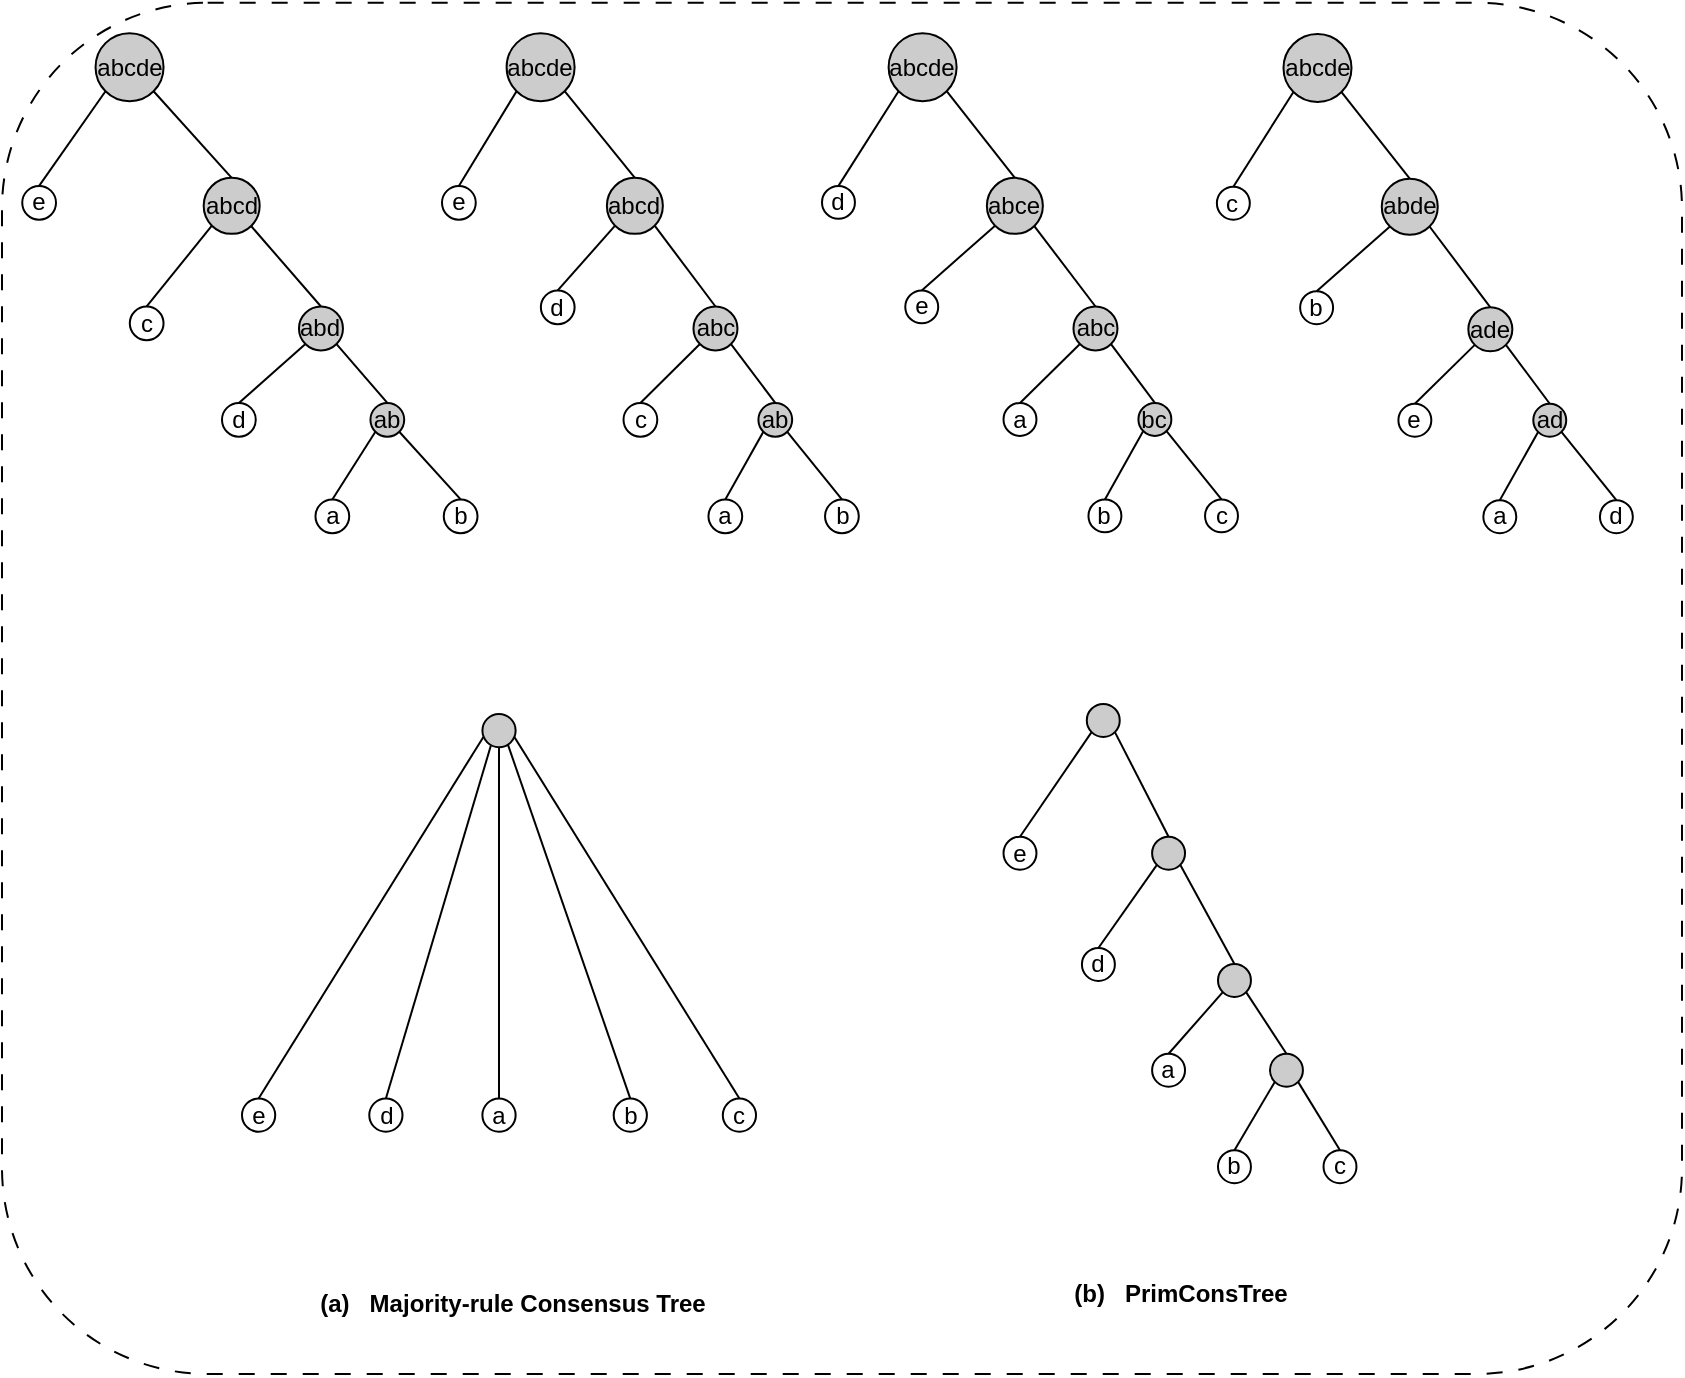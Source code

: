 <mxfile version="24.4.8" type="github" pages="6">
  <diagram name="Copy of Maj_vs_Our-2" id="yd2WNvJfkB-rTt6vS463">
    <mxGraphModel dx="2216" dy="1920" grid="1" gridSize="10" guides="1" tooltips="1" connect="1" arrows="1" fold="1" page="1" pageScale="1" pageWidth="850" pageHeight="1100" math="0" shadow="0">
      <root>
        <mxCell id="hStFzbYa55MkIrNb1z8i-0" />
        <mxCell id="hStFzbYa55MkIrNb1z8i-1" parent="hStFzbYa55MkIrNb1z8i-0" />
        <mxCell id="hStFzbYa55MkIrNb1z8i-2" value="" style="rounded=1;whiteSpace=wrap;html=1;dashed=1;dashPattern=8 8;" vertex="1" parent="hStFzbYa55MkIrNb1z8i-1">
          <mxGeometry x="-10" y="-1055.61" width="840" height="685.61" as="geometry" />
        </mxCell>
        <mxCell id="hStFzbYa55MkIrNb1z8i-3" value="" style="group" vertex="1" connectable="0" parent="hStFzbYa55MkIrNb1z8i-1">
          <mxGeometry x="0.12" y="-1040.41" width="227.638" height="250" as="geometry" />
        </mxCell>
        <mxCell id="hStFzbYa55MkIrNb1z8i-4" value="ab" style="ellipse;whiteSpace=wrap;html=1;aspect=fixed;fontStyle=0;fillColor=#cccccc;" vertex="1" parent="hStFzbYa55MkIrNb1z8i-3">
          <mxGeometry x="174.104" y="184.887" width="16.881" height="16.881" as="geometry" />
        </mxCell>
        <mxCell id="hStFzbYa55MkIrNb1z8i-5" value="abd" style="ellipse;whiteSpace=wrap;html=1;aspect=fixed;fontStyle=0;fillColor=#cccccc;" vertex="1" parent="hStFzbYa55MkIrNb1z8i-3">
          <mxGeometry x="138.367" y="136.656" width="22" height="22" as="geometry" />
        </mxCell>
        <mxCell id="hStFzbYa55MkIrNb1z8i-6" value="" style="endArrow=none;html=1;rounded=0;exitX=0.5;exitY=0;exitDx=0;exitDy=0;entryX=1;entryY=1;entryDx=0;entryDy=0;fontStyle=0" edge="1" parent="hStFzbYa55MkIrNb1z8i-3" source="hStFzbYa55MkIrNb1z8i-16" target="hStFzbYa55MkIrNb1z8i-18">
          <mxGeometry width="50" height="50" relative="1" as="geometry">
            <mxPoint x="59.562" y="188.907" as="sourcePoint" />
            <mxPoint x="57.796" y="35.614" as="targetPoint" />
          </mxGeometry>
        </mxCell>
        <mxCell id="hStFzbYa55MkIrNb1z8i-7" value="" style="endArrow=none;html=1;rounded=0;exitX=0.5;exitY=0;exitDx=0;exitDy=0;entryX=0;entryY=1;entryDx=0;entryDy=0;fontStyle=0" edge="1" parent="hStFzbYa55MkIrNb1z8i-3" source="hStFzbYa55MkIrNb1z8i-15" target="hStFzbYa55MkIrNb1z8i-16">
          <mxGeometry width="50" height="50" relative="1" as="geometry">
            <mxPoint x="-68.729" y="182.479" as="sourcePoint" />
            <mxPoint x="-1.829" y="113.341" as="targetPoint" />
          </mxGeometry>
        </mxCell>
        <mxCell id="hStFzbYa55MkIrNb1z8i-8" value="" style="endArrow=none;html=1;rounded=0;exitX=0.5;exitY=0;exitDx=0;exitDy=0;entryX=0;entryY=1;entryDx=0;entryDy=0;fontStyle=0" edge="1" parent="hStFzbYa55MkIrNb1z8i-3" source="hStFzbYa55MkIrNb1z8i-12" target="hStFzbYa55MkIrNb1z8i-5">
          <mxGeometry width="50" height="50" relative="1" as="geometry">
            <mxPoint x="-35.733" y="269.296" as="sourcePoint" />
            <mxPoint x="82.47" y="152.733" as="targetPoint" />
          </mxGeometry>
        </mxCell>
        <mxCell id="hStFzbYa55MkIrNb1z8i-9" value="" style="endArrow=none;html=1;rounded=0;exitX=0.5;exitY=0;exitDx=0;exitDy=0;entryX=0;entryY=1;entryDx=0;entryDy=0;fontStyle=0" edge="1" parent="hStFzbYa55MkIrNb1z8i-3" source="hStFzbYa55MkIrNb1z8i-17" target="hStFzbYa55MkIrNb1z8i-18">
          <mxGeometry width="50" height="50" relative="1" as="geometry">
            <mxPoint x="59.562" y="188.907" as="sourcePoint" />
            <mxPoint x="96.993" y="33.61" as="targetPoint" />
          </mxGeometry>
        </mxCell>
        <mxCell id="hStFzbYa55MkIrNb1z8i-10" value="" style="endArrow=none;html=1;rounded=0;entryX=0;entryY=1;entryDx=0;entryDy=0;exitX=0.5;exitY=0;exitDx=0;exitDy=0;fontStyle=0" edge="1" parent="hStFzbYa55MkIrNb1z8i-3" source="hStFzbYa55MkIrNb1z8i-13" target="hStFzbYa55MkIrNb1z8i-4">
          <mxGeometry width="50" height="50" relative="1" as="geometry">
            <mxPoint x="117.287" y="182.479" as="sourcePoint" />
            <mxPoint x="105.378" y="148.714" as="targetPoint" />
          </mxGeometry>
        </mxCell>
        <mxCell id="hStFzbYa55MkIrNb1z8i-11" value="" style="endArrow=none;html=1;rounded=0;entryX=1;entryY=1;entryDx=0;entryDy=0;exitX=0.5;exitY=0;exitDx=0;exitDy=0;fontStyle=0" edge="1" parent="hStFzbYa55MkIrNb1z8i-3" source="hStFzbYa55MkIrNb1z8i-14" target="hStFzbYa55MkIrNb1z8i-4">
          <mxGeometry width="50" height="50" relative="1" as="geometry">
            <mxPoint x="270.323" y="184.891" as="sourcePoint" />
            <mxPoint x="105.378" y="148.714" as="targetPoint" />
          </mxGeometry>
        </mxCell>
        <mxCell id="hStFzbYa55MkIrNb1z8i-12" value="&lt;font style=&quot;font-size: 12px;&quot;&gt;d&lt;/font&gt;" style="ellipse;whiteSpace=wrap;html=1;aspect=fixed;fontStyle=0" vertex="1" parent="hStFzbYa55MkIrNb1z8i-3">
          <mxGeometry x="99.88" y="184.887" width="16.881" height="16.881" as="geometry" />
        </mxCell>
        <mxCell id="hStFzbYa55MkIrNb1z8i-13" value="&lt;font style=&quot;font-size: 12px;&quot;&gt;a&lt;/font&gt;" style="ellipse;whiteSpace=wrap;html=1;aspect=fixed;fontStyle=0" vertex="1" parent="hStFzbYa55MkIrNb1z8i-3">
          <mxGeometry x="146.614" y="233.119" width="16.881" height="16.881" as="geometry" />
        </mxCell>
        <mxCell id="hStFzbYa55MkIrNb1z8i-14" value="&lt;font style=&quot;font-size: 12px;&quot;&gt;b&lt;/font&gt;" style="ellipse;whiteSpace=wrap;html=1;aspect=fixed;fontStyle=0" vertex="1" parent="hStFzbYa55MkIrNb1z8i-3">
          <mxGeometry x="210.757" y="233.119" width="16.881" height="16.881" as="geometry" />
        </mxCell>
        <mxCell id="hStFzbYa55MkIrNb1z8i-15" value="c" style="ellipse;whiteSpace=wrap;html=1;aspect=fixed;fontStyle=0" vertex="1" parent="hStFzbYa55MkIrNb1z8i-3">
          <mxGeometry x="53.777" y="136.657" width="16.881" height="16.881" as="geometry" />
        </mxCell>
        <mxCell id="hStFzbYa55MkIrNb1z8i-16" value="abcd" style="ellipse;whiteSpace=wrap;html=1;aspect=fixed;fontStyle=0;fillColor=#cccccc;" vertex="1" parent="hStFzbYa55MkIrNb1z8i-3">
          <mxGeometry x="90.717" y="72.347" width="28" height="28" as="geometry" />
        </mxCell>
        <mxCell id="hStFzbYa55MkIrNb1z8i-17" value="&lt;font style=&quot;font-size: 12px;&quot;&gt;e&lt;/font&gt;" style="ellipse;whiteSpace=wrap;html=1;aspect=fixed;fontStyle=0" vertex="1" parent="hStFzbYa55MkIrNb1z8i-3">
          <mxGeometry y="76.367" width="16.881" height="16.881" as="geometry" />
        </mxCell>
        <mxCell id="hStFzbYa55MkIrNb1z8i-18" value="&lt;font style=&quot;font-size: 12px;&quot;&gt;abcde&lt;/font&gt;" style="ellipse;whiteSpace=wrap;html=1;aspect=fixed;fontStyle=0;fillColor=#cccccc;" vertex="1" parent="hStFzbYa55MkIrNb1z8i-3">
          <mxGeometry x="36.653" width="34" height="34" as="geometry" />
        </mxCell>
        <mxCell id="hStFzbYa55MkIrNb1z8i-19" value="" style="endArrow=none;html=1;rounded=0;entryX=1;entryY=1;entryDx=0;entryDy=0;exitX=0.5;exitY=0;exitDx=0;exitDy=0;fontStyle=0" edge="1" parent="hStFzbYa55MkIrNb1z8i-3" source="hStFzbYa55MkIrNb1z8i-5" target="hStFzbYa55MkIrNb1z8i-16">
          <mxGeometry width="50" height="50" relative="1" as="geometry">
            <mxPoint x="50.398" y="171.222" as="sourcePoint" />
            <mxPoint x="96.215" y="131.029" as="targetPoint" />
          </mxGeometry>
        </mxCell>
        <mxCell id="hStFzbYa55MkIrNb1z8i-20" value="" style="endArrow=none;html=1;rounded=0;entryX=1;entryY=1;entryDx=0;entryDy=0;exitX=0.5;exitY=0;exitDx=0;exitDy=0;fontStyle=0" edge="1" parent="hStFzbYa55MkIrNb1z8i-3" source="hStFzbYa55MkIrNb1z8i-4" target="hStFzbYa55MkIrNb1z8i-5">
          <mxGeometry width="50" height="50" relative="1" as="geometry">
            <mxPoint x="137.45" y="225.08" as="sourcePoint" />
            <mxPoint x="183.267" y="184.887" as="targetPoint" />
          </mxGeometry>
        </mxCell>
        <mxCell id="hStFzbYa55MkIrNb1z8i-21" value="" style="group" vertex="1" connectable="0" parent="hStFzbYa55MkIrNb1z8i-1">
          <mxGeometry x="210" y="-1040.41" width="208.395" height="250" as="geometry" />
        </mxCell>
        <mxCell id="hStFzbYa55MkIrNb1z8i-22" value="ab" style="ellipse;whiteSpace=wrap;html=1;aspect=fixed;fontStyle=0;fillColor=#cccccc;" vertex="1" parent="hStFzbYa55MkIrNb1z8i-21">
          <mxGeometry x="158.207" y="184.887" width="16.881" height="16.881" as="geometry" />
        </mxCell>
        <mxCell id="hStFzbYa55MkIrNb1z8i-23" value="abc" style="ellipse;whiteSpace=wrap;html=1;aspect=fixed;fontStyle=0;fillColor=#cccccc;" vertex="1" parent="hStFzbYa55MkIrNb1z8i-21">
          <mxGeometry x="125.733" y="136.656" width="22" height="22" as="geometry" />
        </mxCell>
        <mxCell id="hStFzbYa55MkIrNb1z8i-24" value="" style="endArrow=none;html=1;rounded=0;exitX=0.5;exitY=0;exitDx=0;exitDy=0;entryX=1;entryY=1;entryDx=0;entryDy=0;fontStyle=0" edge="1" parent="hStFzbYa55MkIrNb1z8i-21" source="hStFzbYa55MkIrNb1z8i-34" target="hStFzbYa55MkIrNb1z8i-36">
          <mxGeometry width="50" height="50" relative="1" as="geometry">
            <mxPoint x="54.124" y="188.907" as="sourcePoint" />
            <mxPoint x="52.519" y="35.614" as="targetPoint" />
          </mxGeometry>
        </mxCell>
        <mxCell id="hStFzbYa55MkIrNb1z8i-25" value="" style="endArrow=none;html=1;rounded=0;exitX=0.5;exitY=0;exitDx=0;exitDy=0;entryX=0;entryY=1;entryDx=0;entryDy=0;fontStyle=0" edge="1" parent="hStFzbYa55MkIrNb1z8i-21" source="hStFzbYa55MkIrNb1z8i-33" target="hStFzbYa55MkIrNb1z8i-34">
          <mxGeometry width="50" height="50" relative="1" as="geometry">
            <mxPoint x="-62.454" y="182.479" as="sourcePoint" />
            <mxPoint x="-1.662" y="113.341" as="targetPoint" />
          </mxGeometry>
        </mxCell>
        <mxCell id="hStFzbYa55MkIrNb1z8i-26" value="" style="endArrow=none;html=1;rounded=0;exitX=0.5;exitY=0;exitDx=0;exitDy=0;entryX=0;entryY=1;entryDx=0;entryDy=0;fontStyle=0" edge="1" parent="hStFzbYa55MkIrNb1z8i-21" source="hStFzbYa55MkIrNb1z8i-30" target="hStFzbYa55MkIrNb1z8i-23">
          <mxGeometry width="50" height="50" relative="1" as="geometry">
            <mxPoint x="-32.471" y="269.296" as="sourcePoint" />
            <mxPoint x="74.94" y="152.733" as="targetPoint" />
          </mxGeometry>
        </mxCell>
        <mxCell id="hStFzbYa55MkIrNb1z8i-27" value="" style="endArrow=none;html=1;rounded=0;exitX=0.5;exitY=0;exitDx=0;exitDy=0;entryX=0;entryY=1;entryDx=0;entryDy=0;fontStyle=0" edge="1" parent="hStFzbYa55MkIrNb1z8i-21" source="hStFzbYa55MkIrNb1z8i-35" target="hStFzbYa55MkIrNb1z8i-36">
          <mxGeometry width="50" height="50" relative="1" as="geometry">
            <mxPoint x="54.124" y="188.907" as="sourcePoint" />
            <mxPoint x="88.137" y="33.61" as="targetPoint" />
          </mxGeometry>
        </mxCell>
        <mxCell id="hStFzbYa55MkIrNb1z8i-28" value="" style="endArrow=none;html=1;rounded=0;entryX=0;entryY=1;entryDx=0;entryDy=0;exitX=0.5;exitY=0;exitDx=0;exitDy=0;fontStyle=0" edge="1" parent="hStFzbYa55MkIrNb1z8i-21" source="hStFzbYa55MkIrNb1z8i-31" target="hStFzbYa55MkIrNb1z8i-22">
          <mxGeometry width="50" height="50" relative="1" as="geometry">
            <mxPoint x="106.578" y="182.479" as="sourcePoint" />
            <mxPoint x="95.757" y="148.714" as="targetPoint" />
          </mxGeometry>
        </mxCell>
        <mxCell id="hStFzbYa55MkIrNb1z8i-29" value="" style="endArrow=none;html=1;rounded=0;entryX=1;entryY=1;entryDx=0;entryDy=0;exitX=0.5;exitY=0;exitDx=0;exitDy=0;fontStyle=0" edge="1" parent="hStFzbYa55MkIrNb1z8i-21" source="hStFzbYa55MkIrNb1z8i-32" target="hStFzbYa55MkIrNb1z8i-22">
          <mxGeometry width="50" height="50" relative="1" as="geometry">
            <mxPoint x="245.641" y="184.891" as="sourcePoint" />
            <mxPoint x="95.757" y="148.714" as="targetPoint" />
          </mxGeometry>
        </mxCell>
        <mxCell id="hStFzbYa55MkIrNb1z8i-30" value="&lt;font style=&quot;font-size: 12px;&quot;&gt;c&lt;/font&gt;" style="ellipse;whiteSpace=wrap;html=1;aspect=fixed;fontStyle=0" vertex="1" parent="hStFzbYa55MkIrNb1z8i-21">
          <mxGeometry x="90.761" y="184.887" width="16.881" height="16.881" as="geometry" />
        </mxCell>
        <mxCell id="hStFzbYa55MkIrNb1z8i-31" value="&lt;font style=&quot;font-size: 12px;&quot;&gt;a&lt;/font&gt;" style="ellipse;whiteSpace=wrap;html=1;aspect=fixed;fontStyle=0" vertex="1" parent="hStFzbYa55MkIrNb1z8i-21">
          <mxGeometry x="133.227" y="233.119" width="16.881" height="16.881" as="geometry" />
        </mxCell>
        <mxCell id="hStFzbYa55MkIrNb1z8i-32" value="&lt;font style=&quot;font-size: 12px;&quot;&gt;b&lt;/font&gt;" style="ellipse;whiteSpace=wrap;html=1;aspect=fixed;fontStyle=0" vertex="1" parent="hStFzbYa55MkIrNb1z8i-21">
          <mxGeometry x="191.514" y="233.119" width="16.881" height="16.881" as="geometry" />
        </mxCell>
        <mxCell id="hStFzbYa55MkIrNb1z8i-33" value="d" style="ellipse;whiteSpace=wrap;html=1;aspect=fixed;fontStyle=0" vertex="1" parent="hStFzbYa55MkIrNb1z8i-21">
          <mxGeometry x="49.423" y="128.617" width="16.881" height="16.881" as="geometry" />
        </mxCell>
        <mxCell id="hStFzbYa55MkIrNb1z8i-34" value="abcd" style="ellipse;whiteSpace=wrap;html=1;aspect=fixed;fontStyle=0;fillColor=#cccccc;" vertex="1" parent="hStFzbYa55MkIrNb1z8i-21">
          <mxGeometry x="82.434" y="72.347" width="28" height="28" as="geometry" />
        </mxCell>
        <mxCell id="hStFzbYa55MkIrNb1z8i-35" value="&lt;font style=&quot;font-size: 12px;&quot;&gt;e&lt;/font&gt;" style="ellipse;whiteSpace=wrap;html=1;aspect=fixed;fontStyle=0" vertex="1" parent="hStFzbYa55MkIrNb1z8i-21">
          <mxGeometry y="76.367" width="16.881" height="16.881" as="geometry" />
        </mxCell>
        <mxCell id="hStFzbYa55MkIrNb1z8i-36" value="&lt;font style=&quot;font-size: 12px;&quot;&gt;abcde&lt;/font&gt;" style="ellipse;whiteSpace=wrap;html=1;aspect=fixed;fontStyle=0;fillColor=#cccccc;" vertex="1" parent="hStFzbYa55MkIrNb1z8i-21">
          <mxGeometry x="32.307" width="34" height="34" as="geometry" />
        </mxCell>
        <mxCell id="hStFzbYa55MkIrNb1z8i-37" value="" style="endArrow=none;html=1;rounded=0;entryX=1;entryY=1;entryDx=0;entryDy=0;exitX=0.5;exitY=0;exitDx=0;exitDy=0;fontStyle=0" edge="1" parent="hStFzbYa55MkIrNb1z8i-21" source="hStFzbYa55MkIrNb1z8i-23" target="hStFzbYa55MkIrNb1z8i-34">
          <mxGeometry width="50" height="50" relative="1" as="geometry">
            <mxPoint x="45.797" y="171.222" as="sourcePoint" />
            <mxPoint x="87.43" y="131.029" as="targetPoint" />
          </mxGeometry>
        </mxCell>
        <mxCell id="hStFzbYa55MkIrNb1z8i-38" value="" style="endArrow=none;html=1;rounded=0;entryX=1;entryY=1;entryDx=0;entryDy=0;exitX=0.5;exitY=0;exitDx=0;exitDy=0;fontStyle=0" edge="1" parent="hStFzbYa55MkIrNb1z8i-21" source="hStFzbYa55MkIrNb1z8i-22" target="hStFzbYa55MkIrNb1z8i-23">
          <mxGeometry width="50" height="50" relative="1" as="geometry">
            <mxPoint x="124.9" y="225.08" as="sourcePoint" />
            <mxPoint x="166.534" y="184.887" as="targetPoint" />
          </mxGeometry>
        </mxCell>
        <mxCell id="hStFzbYa55MkIrNb1z8i-39" value="" style="group" vertex="1" connectable="0" parent="hStFzbYa55MkIrNb1z8i-1">
          <mxGeometry x="597.44" y="-1040" width="207.986" height="249.591" as="geometry" />
        </mxCell>
        <mxCell id="hStFzbYa55MkIrNb1z8i-40" value="ad" style="ellipse;whiteSpace=wrap;html=1;aspect=fixed;fontStyle=0;fillColor=#cccccc;" vertex="1" parent="hStFzbYa55MkIrNb1z8i-39">
          <mxGeometry x="158.207" y="184.887" width="16.472" height="16.472" as="geometry" />
        </mxCell>
        <mxCell id="hStFzbYa55MkIrNb1z8i-41" value="ade" style="ellipse;whiteSpace=wrap;html=1;aspect=fixed;fontStyle=0;fillColor=#cccccc;" vertex="1" parent="hStFzbYa55MkIrNb1z8i-39">
          <mxGeometry x="125.733" y="136.656" width="22" height="22" as="geometry" />
        </mxCell>
        <mxCell id="hStFzbYa55MkIrNb1z8i-42" value="" style="endArrow=none;html=1;rounded=0;exitX=0.5;exitY=0;exitDx=0;exitDy=0;entryX=1;entryY=1;entryDx=0;entryDy=0;fontStyle=0" edge="1" parent="hStFzbYa55MkIrNb1z8i-39" source="hStFzbYa55MkIrNb1z8i-52" target="hStFzbYa55MkIrNb1z8i-54">
          <mxGeometry width="50" height="50" relative="1" as="geometry">
            <mxPoint x="54.124" y="188.907" as="sourcePoint" />
            <mxPoint x="52.519" y="35.614" as="targetPoint" />
          </mxGeometry>
        </mxCell>
        <mxCell id="hStFzbYa55MkIrNb1z8i-43" value="" style="endArrow=none;html=1;rounded=0;exitX=0.5;exitY=0;exitDx=0;exitDy=0;entryX=0;entryY=1;entryDx=0;entryDy=0;fontStyle=0" edge="1" parent="hStFzbYa55MkIrNb1z8i-39" source="hStFzbYa55MkIrNb1z8i-51" target="hStFzbYa55MkIrNb1z8i-52">
          <mxGeometry width="50" height="50" relative="1" as="geometry">
            <mxPoint x="-62.454" y="182.479" as="sourcePoint" />
            <mxPoint x="-1.662" y="113.341" as="targetPoint" />
          </mxGeometry>
        </mxCell>
        <mxCell id="hStFzbYa55MkIrNb1z8i-44" value="" style="endArrow=none;html=1;rounded=0;exitX=0.5;exitY=0;exitDx=0;exitDy=0;entryX=0;entryY=1;entryDx=0;entryDy=0;fontStyle=0" edge="1" parent="hStFzbYa55MkIrNb1z8i-39" source="hStFzbYa55MkIrNb1z8i-48" target="hStFzbYa55MkIrNb1z8i-41">
          <mxGeometry width="50" height="50" relative="1" as="geometry">
            <mxPoint x="-32.471" y="269.296" as="sourcePoint" />
            <mxPoint x="74.94" y="152.733" as="targetPoint" />
          </mxGeometry>
        </mxCell>
        <mxCell id="hStFzbYa55MkIrNb1z8i-45" value="" style="endArrow=none;html=1;rounded=0;exitX=0.5;exitY=0;exitDx=0;exitDy=0;entryX=0;entryY=1;entryDx=0;entryDy=0;fontStyle=0" edge="1" parent="hStFzbYa55MkIrNb1z8i-39" source="hStFzbYa55MkIrNb1z8i-53" target="hStFzbYa55MkIrNb1z8i-54">
          <mxGeometry width="50" height="50" relative="1" as="geometry">
            <mxPoint x="54.124" y="188.907" as="sourcePoint" />
            <mxPoint x="88.137" y="33.61" as="targetPoint" />
          </mxGeometry>
        </mxCell>
        <mxCell id="hStFzbYa55MkIrNb1z8i-46" value="" style="endArrow=none;html=1;rounded=0;entryX=0;entryY=1;entryDx=0;entryDy=0;exitX=0.5;exitY=0;exitDx=0;exitDy=0;fontStyle=0" edge="1" parent="hStFzbYa55MkIrNb1z8i-39" source="hStFzbYa55MkIrNb1z8i-49" target="hStFzbYa55MkIrNb1z8i-40">
          <mxGeometry width="50" height="50" relative="1" as="geometry">
            <mxPoint x="106.578" y="182.479" as="sourcePoint" />
            <mxPoint x="95.757" y="148.714" as="targetPoint" />
          </mxGeometry>
        </mxCell>
        <mxCell id="hStFzbYa55MkIrNb1z8i-47" value="" style="endArrow=none;html=1;rounded=0;entryX=1;entryY=1;entryDx=0;entryDy=0;exitX=0.5;exitY=0;exitDx=0;exitDy=0;fontStyle=0" edge="1" parent="hStFzbYa55MkIrNb1z8i-39" source="hStFzbYa55MkIrNb1z8i-50" target="hStFzbYa55MkIrNb1z8i-40">
          <mxGeometry width="50" height="50" relative="1" as="geometry">
            <mxPoint x="245.641" y="184.891" as="sourcePoint" />
            <mxPoint x="95.757" y="148.714" as="targetPoint" />
          </mxGeometry>
        </mxCell>
        <mxCell id="hStFzbYa55MkIrNb1z8i-48" value="e" style="ellipse;whiteSpace=wrap;html=1;aspect=fixed;fontStyle=0" vertex="1" parent="hStFzbYa55MkIrNb1z8i-39">
          <mxGeometry x="90.761" y="184.887" width="16.472" height="16.472" as="geometry" />
        </mxCell>
        <mxCell id="hStFzbYa55MkIrNb1z8i-49" value="a" style="ellipse;whiteSpace=wrap;html=1;aspect=fixed;fontStyle=0" vertex="1" parent="hStFzbYa55MkIrNb1z8i-39">
          <mxGeometry x="133.227" y="233.119" width="16.472" height="16.472" as="geometry" />
        </mxCell>
        <mxCell id="hStFzbYa55MkIrNb1z8i-50" value="d" style="ellipse;whiteSpace=wrap;html=1;aspect=fixed;fontStyle=0" vertex="1" parent="hStFzbYa55MkIrNb1z8i-39">
          <mxGeometry x="191.514" y="233.119" width="16.472" height="16.472" as="geometry" />
        </mxCell>
        <mxCell id="hStFzbYa55MkIrNb1z8i-51" value="b" style="ellipse;whiteSpace=wrap;html=1;aspect=fixed;fontStyle=0" vertex="1" parent="hStFzbYa55MkIrNb1z8i-39">
          <mxGeometry x="41.633" y="128.617" width="16.472" height="16.472" as="geometry" />
        </mxCell>
        <mxCell id="hStFzbYa55MkIrNb1z8i-52" value="abde" style="ellipse;whiteSpace=wrap;html=1;aspect=fixed;fontStyle=0;fillColor=#cccccc;" vertex="1" parent="hStFzbYa55MkIrNb1z8i-39">
          <mxGeometry x="82.434" y="72.347" width="28" height="28" as="geometry" />
        </mxCell>
        <mxCell id="hStFzbYa55MkIrNb1z8i-53" value="c" style="ellipse;whiteSpace=wrap;html=1;aspect=fixed;fontStyle=0" vertex="1" parent="hStFzbYa55MkIrNb1z8i-39">
          <mxGeometry y="76.367" width="16.472" height="16.472" as="geometry" />
        </mxCell>
        <mxCell id="hStFzbYa55MkIrNb1z8i-54" value="&lt;font style=&quot;font-size: 12px;&quot;&gt;abcde&lt;/font&gt;" style="ellipse;whiteSpace=wrap;html=1;aspect=fixed;fontStyle=0;fillColor=#cccccc;" vertex="1" parent="hStFzbYa55MkIrNb1z8i-39">
          <mxGeometry x="33.307" width="34" height="34" as="geometry" />
        </mxCell>
        <mxCell id="hStFzbYa55MkIrNb1z8i-55" value="" style="endArrow=none;html=1;rounded=0;entryX=1;entryY=1;entryDx=0;entryDy=0;exitX=0.5;exitY=0;exitDx=0;exitDy=0;fontStyle=0" edge="1" parent="hStFzbYa55MkIrNb1z8i-39" source="hStFzbYa55MkIrNb1z8i-41" target="hStFzbYa55MkIrNb1z8i-52">
          <mxGeometry width="50" height="50" relative="1" as="geometry">
            <mxPoint x="45.797" y="171.222" as="sourcePoint" />
            <mxPoint x="87.43" y="131.029" as="targetPoint" />
          </mxGeometry>
        </mxCell>
        <mxCell id="hStFzbYa55MkIrNb1z8i-56" value="" style="endArrow=none;html=1;rounded=0;entryX=1;entryY=1;entryDx=0;entryDy=0;exitX=0.5;exitY=0;exitDx=0;exitDy=0;fontStyle=0" edge="1" parent="hStFzbYa55MkIrNb1z8i-39" source="hStFzbYa55MkIrNb1z8i-40" target="hStFzbYa55MkIrNb1z8i-41">
          <mxGeometry width="50" height="50" relative="1" as="geometry">
            <mxPoint x="124.9" y="225.08" as="sourcePoint" />
            <mxPoint x="166.534" y="184.887" as="targetPoint" />
          </mxGeometry>
        </mxCell>
        <mxCell id="hStFzbYa55MkIrNb1z8i-57" value="" style="group" vertex="1" connectable="0" parent="hStFzbYa55MkIrNb1z8i-1">
          <mxGeometry x="110" y="-700" width="280" height="309.59" as="geometry" />
        </mxCell>
        <mxCell id="hStFzbYa55MkIrNb1z8i-58" value="&lt;b&gt;(a)&amp;nbsp; &amp;nbsp;Majority-rule Consensus Tree&lt;/b&gt;" style="text;html=1;align=center;verticalAlign=middle;resizable=0;points=[];autosize=1;strokeColor=none;fillColor=none;" vertex="1" parent="hStFzbYa55MkIrNb1z8i-57">
          <mxGeometry x="24.76" y="279.59" width="220" height="30" as="geometry" />
        </mxCell>
        <mxCell id="hStFzbYa55MkIrNb1z8i-59" value="" style="endArrow=none;html=1;rounded=0;exitX=0.5;exitY=0;exitDx=0;exitDy=0;entryX=0.255;entryY=0.95;entryDx=0;entryDy=0;fontStyle=0;entryPerimeter=0;" edge="1" parent="hStFzbYa55MkIrNb1z8i-57" source="hStFzbYa55MkIrNb1z8i-66" target="hStFzbYa55MkIrNb1z8i-69">
          <mxGeometry width="50" height="50" relative="1" as="geometry">
            <mxPoint x="-126.096" y="499.692" as="sourcePoint" />
            <mxPoint x="144.974" y="69.533" as="targetPoint" />
          </mxGeometry>
        </mxCell>
        <mxCell id="hStFzbYa55MkIrNb1z8i-60" value="" style="endArrow=none;html=1;rounded=0;exitX=0.5;exitY=0;exitDx=0;exitDy=0;entryX=0.029;entryY=0.691;entryDx=0;entryDy=0;fontStyle=0;entryPerimeter=0;" edge="1" parent="hStFzbYa55MkIrNb1z8i-57" source="hStFzbYa55MkIrNb1z8i-67" target="hStFzbYa55MkIrNb1z8i-69">
          <mxGeometry width="50" height="50" relative="1" as="geometry">
            <mxPoint x="154.149" y="518.313" as="sourcePoint" />
            <mxPoint x="116.076" y="55.108" as="targetPoint" />
          </mxGeometry>
        </mxCell>
        <mxCell id="hStFzbYa55MkIrNb1z8i-61" value="" style="endArrow=none;html=1;rounded=0;entryX=0.75;entryY=0.87;entryDx=0;entryDy=0;exitX=0.5;exitY=0;exitDx=0;exitDy=0;fontStyle=0;entryPerimeter=0;" edge="1" parent="hStFzbYa55MkIrNb1z8i-57" source="hStFzbYa55MkIrNb1z8i-64" target="hStFzbYa55MkIrNb1z8i-69">
          <mxGeometry width="50" height="50" relative="1" as="geometry">
            <mxPoint x="280.246" y="499.692" as="sourcePoint" />
            <mxPoint x="161.321" y="61.161" as="targetPoint" />
          </mxGeometry>
        </mxCell>
        <mxCell id="hStFzbYa55MkIrNb1z8i-62" value="" style="endArrow=none;html=1;rounded=0;entryX=0.953;entryY=0.675;entryDx=0;entryDy=0;exitX=0.5;exitY=0;exitDx=0;exitDy=0;fontStyle=0;entryPerimeter=0;" edge="1" parent="hStFzbYa55MkIrNb1z8i-57" source="hStFzbYa55MkIrNb1z8i-65" target="hStFzbYa55MkIrNb1z8i-69">
          <mxGeometry width="50" height="50" relative="1" as="geometry">
            <mxPoint x="614.545" y="506.679" as="sourcePoint" />
            <mxPoint x="173.871" y="55.108" as="targetPoint" />
          </mxGeometry>
        </mxCell>
        <mxCell id="hStFzbYa55MkIrNb1z8i-63" value="a" style="ellipse;whiteSpace=wrap;html=1;aspect=fixed;fontStyle=0" vertex="1" parent="hStFzbYa55MkIrNb1z8i-57">
          <mxGeometry x="120.199" y="192.276" width="16.612" height="16.612" as="geometry" />
        </mxCell>
        <mxCell id="hStFzbYa55MkIrNb1z8i-64" value="b" style="ellipse;whiteSpace=wrap;html=1;aspect=fixed;fontStyle=0" vertex="1" parent="hStFzbYa55MkIrNb1z8i-57">
          <mxGeometry x="185.841" y="192.28" width="16.612" height="16.612" as="geometry" />
        </mxCell>
        <mxCell id="hStFzbYa55MkIrNb1z8i-65" value="c" style="ellipse;whiteSpace=wrap;html=1;aspect=fixed;fontStyle=0" vertex="1" parent="hStFzbYa55MkIrNb1z8i-57">
          <mxGeometry x="240.403" y="192.28" width="16.612" height="16.612" as="geometry" />
        </mxCell>
        <mxCell id="hStFzbYa55MkIrNb1z8i-66" value="d" style="ellipse;whiteSpace=wrap;html=1;aspect=fixed;fontStyle=0" vertex="1" parent="hStFzbYa55MkIrNb1z8i-57">
          <mxGeometry x="63.641" y="192.276" width="16.612" height="16.612" as="geometry" />
        </mxCell>
        <mxCell id="hStFzbYa55MkIrNb1z8i-67" value="e" style="ellipse;whiteSpace=wrap;html=1;aspect=fixed;fontStyle=0" vertex="1" parent="hStFzbYa55MkIrNb1z8i-57">
          <mxGeometry y="192.273" width="16.612" height="16.612" as="geometry" />
        </mxCell>
        <mxCell id="hStFzbYa55MkIrNb1z8i-68" value="" style="endArrow=none;html=1;rounded=0;fontSize=12;startSize=8;endSize=8;curved=1;entryX=0.5;entryY=1;entryDx=0;entryDy=0;exitX=0.5;exitY=0;exitDx=0;exitDy=0;" edge="1" parent="hStFzbYa55MkIrNb1z8i-57" source="hStFzbYa55MkIrNb1z8i-63" target="hStFzbYa55MkIrNb1z8i-69">
          <mxGeometry width="50" height="50" relative="1" as="geometry">
            <mxPoint x="48.079" y="289.712" as="sourcePoint" />
            <mxPoint x="144.974" y="69.533" as="targetPoint" />
          </mxGeometry>
        </mxCell>
        <mxCell id="hStFzbYa55MkIrNb1z8i-69" value="" style="ellipse;whiteSpace=wrap;html=1;aspect=fixed;fontStyle=0;fillColor=#cccccc;" vertex="1" parent="hStFzbYa55MkIrNb1z8i-57">
          <mxGeometry x="120.206" width="16.612" height="16.612" as="geometry" />
        </mxCell>
        <mxCell id="hStFzbYa55MkIrNb1z8i-70" value="" style="group" vertex="1" connectable="0" parent="hStFzbYa55MkIrNb1z8i-1">
          <mxGeometry x="490.76" y="-705.003" width="176.476" height="309.593" as="geometry" />
        </mxCell>
        <mxCell id="hStFzbYa55MkIrNb1z8i-71" value="&lt;b&gt;(b)&amp;nbsp; &amp;nbsp;PrimConsTree&lt;/b&gt;" style="text;html=1;align=center;verticalAlign=middle;resizable=0;points=[];autosize=1;strokeColor=none;fillColor=none;" vertex="1" parent="hStFzbYa55MkIrNb1z8i-70">
          <mxGeometry x="23.24" y="279.593" width="130" height="30" as="geometry" />
        </mxCell>
        <mxCell id="hStFzbYa55MkIrNb1z8i-72" value="" style="ellipse;whiteSpace=wrap;html=1;aspect=fixed;fontStyle=0;fillColor=#cccccc;" vertex="1" parent="hStFzbYa55MkIrNb1z8i-70">
          <mxGeometry x="133.227" y="174.89" width="16.472" height="16.472" as="geometry" />
        </mxCell>
        <mxCell id="hStFzbYa55MkIrNb1z8i-73" value="" style="endArrow=none;html=1;rounded=0;exitX=0.5;exitY=0;exitDx=0;exitDy=0;entryX=1;entryY=1;entryDx=0;entryDy=0;fontStyle=0" edge="1" parent="hStFzbYa55MkIrNb1z8i-70" source="hStFzbYa55MkIrNb1z8i-87" target="hStFzbYa55MkIrNb1z8i-88">
          <mxGeometry width="50" height="50" relative="1" as="geometry">
            <mxPoint x="96.434" y="62.35" as="sourcePoint" />
            <mxPoint x="62.328" y="19.023" as="targetPoint" />
          </mxGeometry>
        </mxCell>
        <mxCell id="hStFzbYa55MkIrNb1z8i-74" value="" style="endArrow=none;html=1;rounded=0;exitX=0.5;exitY=0;exitDx=0;exitDy=0;entryX=0;entryY=1;entryDx=0;entryDy=0;fontStyle=0" edge="1" parent="hStFzbYa55MkIrNb1z8i-70" source="hStFzbYa55MkIrNb1z8i-82" target="hStFzbYa55MkIrNb1z8i-87">
          <mxGeometry width="50" height="50" relative="1" as="geometry">
            <mxPoint x="-62.454" y="172.482" as="sourcePoint" />
            <mxPoint x="86.535" y="86.249" as="targetPoint" />
          </mxGeometry>
        </mxCell>
        <mxCell id="hStFzbYa55MkIrNb1z8i-75" value="" style="endArrow=none;html=1;rounded=0;exitX=0.5;exitY=0;exitDx=0;exitDy=0;entryX=0;entryY=1;entryDx=0;entryDy=0;fontStyle=0" edge="1" parent="hStFzbYa55MkIrNb1z8i-70" source="hStFzbYa55MkIrNb1z8i-79" target="hStFzbYa55MkIrNb1z8i-86">
          <mxGeometry width="50" height="50" relative="1" as="geometry">
            <mxPoint x="-32.471" y="259.299" as="sourcePoint" />
            <mxPoint x="128.955" y="145.437" as="targetPoint" />
          </mxGeometry>
        </mxCell>
        <mxCell id="hStFzbYa55MkIrNb1z8i-76" value="" style="endArrow=none;html=1;rounded=0;exitX=0.5;exitY=0;exitDx=0;exitDy=0;entryX=0;entryY=1;entryDx=0;entryDy=0;fontStyle=0" edge="1" parent="hStFzbYa55MkIrNb1z8i-70" source="hStFzbYa55MkIrNb1z8i-83" target="hStFzbYa55MkIrNb1z8i-88">
          <mxGeometry width="50" height="50" relative="1" as="geometry">
            <mxPoint x="54.124" y="178.909" as="sourcePoint" />
            <mxPoint x="38.286" y="19.023" as="targetPoint" />
          </mxGeometry>
        </mxCell>
        <mxCell id="hStFzbYa55MkIrNb1z8i-77" value="" style="endArrow=none;html=1;rounded=0;entryX=0;entryY=1;entryDx=0;entryDy=0;exitX=0.5;exitY=0;exitDx=0;exitDy=0;fontStyle=0" edge="1" parent="hStFzbYa55MkIrNb1z8i-70" source="hStFzbYa55MkIrNb1z8i-80" target="hStFzbYa55MkIrNb1z8i-72">
          <mxGeometry width="50" height="50" relative="1" as="geometry">
            <mxPoint x="106.578" y="172.482" as="sourcePoint" />
            <mxPoint x="95.757" y="138.716" as="targetPoint" />
          </mxGeometry>
        </mxCell>
        <mxCell id="hStFzbYa55MkIrNb1z8i-78" value="" style="endArrow=none;html=1;rounded=0;entryX=1;entryY=1;entryDx=0;entryDy=0;exitX=0.5;exitY=0;exitDx=0;exitDy=0;fontStyle=0" edge="1" parent="hStFzbYa55MkIrNb1z8i-70" source="hStFzbYa55MkIrNb1z8i-81" target="hStFzbYa55MkIrNb1z8i-72">
          <mxGeometry width="50" height="50" relative="1" as="geometry">
            <mxPoint x="245.641" y="174.893" as="sourcePoint" />
            <mxPoint x="95.757" y="138.716" as="targetPoint" />
          </mxGeometry>
        </mxCell>
        <mxCell id="hStFzbYa55MkIrNb1z8i-79" value="a" style="ellipse;whiteSpace=wrap;html=1;aspect=fixed;fontStyle=0" vertex="1" parent="hStFzbYa55MkIrNb1z8i-70">
          <mxGeometry x="74.291" y="174.89" width="16.472" height="16.472" as="geometry" />
        </mxCell>
        <mxCell id="hStFzbYa55MkIrNb1z8i-80" value="b" style="ellipse;whiteSpace=wrap;html=1;aspect=fixed;fontStyle=0" vertex="1" parent="hStFzbYa55MkIrNb1z8i-70">
          <mxGeometry x="107.237" y="223.122" width="16.472" height="16.472" as="geometry" />
        </mxCell>
        <mxCell id="hStFzbYa55MkIrNb1z8i-81" value="c" style="ellipse;whiteSpace=wrap;html=1;aspect=fixed;fontStyle=0" vertex="1" parent="hStFzbYa55MkIrNb1z8i-70">
          <mxGeometry x="160.004" y="223.122" width="16.472" height="16.472" as="geometry" />
        </mxCell>
        <mxCell id="hStFzbYa55MkIrNb1z8i-82" value="d" style="ellipse;whiteSpace=wrap;html=1;aspect=fixed;fontStyle=0" vertex="1" parent="hStFzbYa55MkIrNb1z8i-70">
          <mxGeometry x="39.203" y="122.0" width="16.472" height="16.472" as="geometry" />
        </mxCell>
        <mxCell id="hStFzbYa55MkIrNb1z8i-83" value="e" style="ellipse;whiteSpace=wrap;html=1;aspect=fixed;fontStyle=0" vertex="1" parent="hStFzbYa55MkIrNb1z8i-70">
          <mxGeometry y="66.369" width="16.472" height="16.472" as="geometry" />
        </mxCell>
        <mxCell id="hStFzbYa55MkIrNb1z8i-84" value="" style="endArrow=none;html=1;rounded=0;entryX=1;entryY=1;entryDx=0;entryDy=0;exitX=0.5;exitY=0;exitDx=0;exitDy=0;fontStyle=0" edge="1" parent="hStFzbYa55MkIrNb1z8i-70" source="hStFzbYa55MkIrNb1z8i-86" target="hStFzbYa55MkIrNb1z8i-87">
          <mxGeometry width="50" height="50" relative="1" as="geometry">
            <mxPoint x="136.733" y="126.658" as="sourcePoint" />
            <mxPoint x="106.334" y="86.249" as="targetPoint" />
          </mxGeometry>
        </mxCell>
        <mxCell id="hStFzbYa55MkIrNb1z8i-85" value="" style="endArrow=none;html=1;rounded=0;entryX=1;entryY=1;entryDx=0;entryDy=0;exitX=0.5;exitY=0;exitDx=0;exitDy=0;fontStyle=0" edge="1" parent="hStFzbYa55MkIrNb1z8i-70" source="hStFzbYa55MkIrNb1z8i-72" target="hStFzbYa55MkIrNb1z8i-86">
          <mxGeometry width="50" height="50" relative="1" as="geometry">
            <mxPoint x="124.9" y="215.083" as="sourcePoint" />
            <mxPoint x="144.511" y="145.437" as="targetPoint" />
          </mxGeometry>
        </mxCell>
        <mxCell id="hStFzbYa55MkIrNb1z8i-86" value="" style="ellipse;whiteSpace=wrap;html=1;aspect=fixed;fontStyle=0;fillColor=#cccccc;" vertex="1" parent="hStFzbYa55MkIrNb1z8i-70">
          <mxGeometry x="107.237" y="130" width="16.472" height="16.472" as="geometry" />
        </mxCell>
        <mxCell id="hStFzbYa55MkIrNb1z8i-87" value="" style="ellipse;whiteSpace=wrap;html=1;aspect=fixed;fontStyle=0;fillColor=#cccccc;" vertex="1" parent="hStFzbYa55MkIrNb1z8i-70">
          <mxGeometry x="74.287" y="66.37" width="16.472" height="16.472" as="geometry" />
        </mxCell>
        <mxCell id="hStFzbYa55MkIrNb1z8i-88" value="" style="ellipse;whiteSpace=wrap;html=1;aspect=fixed;fontStyle=0;fillColor=#cccccc;" vertex="1" parent="hStFzbYa55MkIrNb1z8i-70">
          <mxGeometry x="41.637" width="16.472" height="16.472" as="geometry" />
        </mxCell>
        <mxCell id="hStFzbYa55MkIrNb1z8i-89" value="bc" style="ellipse;whiteSpace=wrap;html=1;aspect=fixed;fontStyle=0;fillColor=#cccccc;" vertex="1" parent="hStFzbYa55MkIrNb1z8i-1">
          <mxGeometry x="558.207" y="-855.523" width="16.472" height="16.472" as="geometry" />
        </mxCell>
        <mxCell id="hStFzbYa55MkIrNb1z8i-90" value="abc" style="ellipse;whiteSpace=wrap;html=1;aspect=fixed;fontStyle=0;fillColor=#cccccc;" vertex="1" parent="hStFzbYa55MkIrNb1z8i-1">
          <mxGeometry x="525.733" y="-903.754" width="22" height="22" as="geometry" />
        </mxCell>
        <mxCell id="hStFzbYa55MkIrNb1z8i-91" value="" style="endArrow=none;html=1;rounded=0;exitX=0.5;exitY=0;exitDx=0;exitDy=0;entryX=1;entryY=1;entryDx=0;entryDy=0;fontStyle=0" edge="1" parent="hStFzbYa55MkIrNb1z8i-1" source="hStFzbYa55MkIrNb1z8i-101" target="hStFzbYa55MkIrNb1z8i-103">
          <mxGeometry width="50" height="50" relative="1" as="geometry">
            <mxPoint x="454.124" y="-851.503" as="sourcePoint" />
            <mxPoint x="452.519" y="-1004.796" as="targetPoint" />
          </mxGeometry>
        </mxCell>
        <mxCell id="hStFzbYa55MkIrNb1z8i-92" value="" style="endArrow=none;html=1;rounded=0;exitX=0.5;exitY=0;exitDx=0;exitDy=0;entryX=0;entryY=1;entryDx=0;entryDy=0;fontStyle=0" edge="1" parent="hStFzbYa55MkIrNb1z8i-1" source="hStFzbYa55MkIrNb1z8i-100" target="hStFzbYa55MkIrNb1z8i-101">
          <mxGeometry width="50" height="50" relative="1" as="geometry">
            <mxPoint x="337.546" y="-857.931" as="sourcePoint" />
            <mxPoint x="398.338" y="-927.069" as="targetPoint" />
          </mxGeometry>
        </mxCell>
        <mxCell id="hStFzbYa55MkIrNb1z8i-93" value="" style="endArrow=none;html=1;rounded=0;exitX=0.5;exitY=0;exitDx=0;exitDy=0;entryX=0;entryY=1;entryDx=0;entryDy=0;fontStyle=0" edge="1" parent="hStFzbYa55MkIrNb1z8i-1" source="hStFzbYa55MkIrNb1z8i-97" target="hStFzbYa55MkIrNb1z8i-90">
          <mxGeometry width="50" height="50" relative="1" as="geometry">
            <mxPoint x="367.529" y="-771.114" as="sourcePoint" />
            <mxPoint x="474.94" y="-887.677" as="targetPoint" />
          </mxGeometry>
        </mxCell>
        <mxCell id="hStFzbYa55MkIrNb1z8i-94" value="" style="endArrow=none;html=1;rounded=0;exitX=0.5;exitY=0;exitDx=0;exitDy=0;entryX=0;entryY=1;entryDx=0;entryDy=0;fontStyle=0" edge="1" parent="hStFzbYa55MkIrNb1z8i-1" source="hStFzbYa55MkIrNb1z8i-102" target="hStFzbYa55MkIrNb1z8i-103">
          <mxGeometry width="50" height="50" relative="1" as="geometry">
            <mxPoint x="454.124" y="-851.503" as="sourcePoint" />
            <mxPoint x="488.137" y="-1006.8" as="targetPoint" />
          </mxGeometry>
        </mxCell>
        <mxCell id="hStFzbYa55MkIrNb1z8i-95" value="" style="endArrow=none;html=1;rounded=0;entryX=0;entryY=1;entryDx=0;entryDy=0;exitX=0.5;exitY=0;exitDx=0;exitDy=0;fontStyle=0" edge="1" parent="hStFzbYa55MkIrNb1z8i-1" source="hStFzbYa55MkIrNb1z8i-98" target="hStFzbYa55MkIrNb1z8i-89">
          <mxGeometry width="50" height="50" relative="1" as="geometry">
            <mxPoint x="506.578" y="-857.931" as="sourcePoint" />
            <mxPoint x="495.757" y="-891.696" as="targetPoint" />
          </mxGeometry>
        </mxCell>
        <mxCell id="hStFzbYa55MkIrNb1z8i-96" value="" style="endArrow=none;html=1;rounded=0;entryX=1;entryY=1;entryDx=0;entryDy=0;exitX=0.5;exitY=0;exitDx=0;exitDy=0;fontStyle=0" edge="1" parent="hStFzbYa55MkIrNb1z8i-1" source="hStFzbYa55MkIrNb1z8i-99" target="hStFzbYa55MkIrNb1z8i-89">
          <mxGeometry width="50" height="50" relative="1" as="geometry">
            <mxPoint x="645.641" y="-855.519" as="sourcePoint" />
            <mxPoint x="495.757" y="-891.696" as="targetPoint" />
          </mxGeometry>
        </mxCell>
        <mxCell id="hStFzbYa55MkIrNb1z8i-97" value="a" style="ellipse;whiteSpace=wrap;html=1;aspect=fixed;fontStyle=0" vertex="1" parent="hStFzbYa55MkIrNb1z8i-1">
          <mxGeometry x="490.761" y="-855.523" width="16.472" height="16.472" as="geometry" />
        </mxCell>
        <mxCell id="hStFzbYa55MkIrNb1z8i-98" value="b" style="ellipse;whiteSpace=wrap;html=1;aspect=fixed;fontStyle=0" vertex="1" parent="hStFzbYa55MkIrNb1z8i-1">
          <mxGeometry x="533.227" y="-807.291" width="16.472" height="16.472" as="geometry" />
        </mxCell>
        <mxCell id="hStFzbYa55MkIrNb1z8i-99" value="c" style="ellipse;whiteSpace=wrap;html=1;aspect=fixed;fontStyle=0" vertex="1" parent="hStFzbYa55MkIrNb1z8i-1">
          <mxGeometry x="591.514" y="-807.291" width="16.472" height="16.472" as="geometry" />
        </mxCell>
        <mxCell id="hStFzbYa55MkIrNb1z8i-100" value="e" style="ellipse;whiteSpace=wrap;html=1;aspect=fixed;fontStyle=0" vertex="1" parent="hStFzbYa55MkIrNb1z8i-1">
          <mxGeometry x="441.633" y="-911.793" width="16.472" height="16.472" as="geometry" />
        </mxCell>
        <mxCell id="hStFzbYa55MkIrNb1z8i-101" value="abce" style="ellipse;whiteSpace=wrap;html=1;aspect=fixed;fontStyle=0;fillColor=#cccccc;" vertex="1" parent="hStFzbYa55MkIrNb1z8i-1">
          <mxGeometry x="482.434" y="-968.063" width="28" height="28" as="geometry" />
        </mxCell>
        <mxCell id="hStFzbYa55MkIrNb1z8i-102" value="&lt;font style=&quot;font-size: 12px;&quot;&gt;d&lt;/font&gt;" style="ellipse;whiteSpace=wrap;html=1;aspect=fixed;fontStyle=0" vertex="1" parent="hStFzbYa55MkIrNb1z8i-1">
          <mxGeometry x="400" y="-964.043" width="16.472" height="16.472" as="geometry" />
        </mxCell>
        <mxCell id="hStFzbYa55MkIrNb1z8i-103" value="&lt;font style=&quot;font-size: 12px;&quot;&gt;abcde&lt;/font&gt;" style="ellipse;whiteSpace=wrap;html=1;aspect=fixed;fontStyle=0;fillColor=#cccccc;" vertex="1" parent="hStFzbYa55MkIrNb1z8i-1">
          <mxGeometry x="433.307" y="-1040.41" width="34" height="34" as="geometry" />
        </mxCell>
        <mxCell id="hStFzbYa55MkIrNb1z8i-104" value="" style="endArrow=none;html=1;rounded=0;entryX=1;entryY=1;entryDx=0;entryDy=0;exitX=0.5;exitY=0;exitDx=0;exitDy=0;fontStyle=0" edge="1" parent="hStFzbYa55MkIrNb1z8i-1" source="hStFzbYa55MkIrNb1z8i-90" target="hStFzbYa55MkIrNb1z8i-101">
          <mxGeometry width="50" height="50" relative="1" as="geometry">
            <mxPoint x="445.797" y="-869.188" as="sourcePoint" />
            <mxPoint x="487.43" y="-909.381" as="targetPoint" />
          </mxGeometry>
        </mxCell>
        <mxCell id="hStFzbYa55MkIrNb1z8i-105" value="" style="endArrow=none;html=1;rounded=0;entryX=1;entryY=1;entryDx=0;entryDy=0;exitX=0.5;exitY=0;exitDx=0;exitDy=0;fontStyle=0" edge="1" parent="hStFzbYa55MkIrNb1z8i-1" source="hStFzbYa55MkIrNb1z8i-89" target="hStFzbYa55MkIrNb1z8i-90">
          <mxGeometry width="50" height="50" relative="1" as="geometry">
            <mxPoint x="524.9" y="-815.33" as="sourcePoint" />
            <mxPoint x="566.534" y="-855.523" as="targetPoint" />
          </mxGeometry>
        </mxCell>
      </root>
    </mxGraphModel>
  </diagram>
  <diagram name="Maj_vs_Our-1" id="mYU_olDGRgu4sidJNQhh">
    <mxGraphModel dx="2801" dy="2271" grid="1" gridSize="10" guides="1" tooltips="1" connect="1" arrows="1" fold="1" page="1" pageScale="1" pageWidth="850" pageHeight="1100" math="0" shadow="0">
      <root>
        <mxCell id="u6IUpHOU2nUqOqZIvxMx-0" />
        <mxCell id="u6IUpHOU2nUqOqZIvxMx-1" parent="u6IUpHOU2nUqOqZIvxMx-0" />
        <mxCell id="u6IUpHOU2nUqOqZIvxMx-2" value="" style="rounded=1;whiteSpace=wrap;html=1;dashed=1;dashPattern=8 8;" vertex="1" parent="u6IUpHOU2nUqOqZIvxMx-1">
          <mxGeometry x="-10" y="-1055.61" width="840" height="685.61" as="geometry" />
        </mxCell>
        <mxCell id="u6IUpHOU2nUqOqZIvxMx-3" value="" style="group" vertex="1" connectable="0" parent="u6IUpHOU2nUqOqZIvxMx-1">
          <mxGeometry x="0.12" y="-1040.41" width="227.638" height="250" as="geometry" />
        </mxCell>
        <mxCell id="u6IUpHOU2nUqOqZIvxMx-4" value="ab" style="ellipse;whiteSpace=wrap;html=1;aspect=fixed;fontStyle=0;fillColor=#cccccc;" vertex="1" parent="u6IUpHOU2nUqOqZIvxMx-3">
          <mxGeometry x="174.104" y="184.887" width="16.881" height="16.881" as="geometry" />
        </mxCell>
        <mxCell id="u6IUpHOU2nUqOqZIvxMx-5" value="abd" style="ellipse;whiteSpace=wrap;html=1;aspect=fixed;fontStyle=0;fillColor=#cccccc;" vertex="1" parent="u6IUpHOU2nUqOqZIvxMx-3">
          <mxGeometry x="138.367" y="136.656" width="22" height="22" as="geometry" />
        </mxCell>
        <mxCell id="u6IUpHOU2nUqOqZIvxMx-6" value="" style="endArrow=none;html=1;rounded=0;exitX=0.5;exitY=0;exitDx=0;exitDy=0;entryX=1;entryY=1;entryDx=0;entryDy=0;fontStyle=0" edge="1" parent="u6IUpHOU2nUqOqZIvxMx-3" source="u6IUpHOU2nUqOqZIvxMx-16" target="u6IUpHOU2nUqOqZIvxMx-18">
          <mxGeometry width="50" height="50" relative="1" as="geometry">
            <mxPoint x="59.562" y="188.907" as="sourcePoint" />
            <mxPoint x="57.796" y="35.614" as="targetPoint" />
          </mxGeometry>
        </mxCell>
        <mxCell id="u6IUpHOU2nUqOqZIvxMx-7" value="" style="endArrow=none;html=1;rounded=0;exitX=0.5;exitY=0;exitDx=0;exitDy=0;entryX=0;entryY=1;entryDx=0;entryDy=0;fontStyle=0" edge="1" parent="u6IUpHOU2nUqOqZIvxMx-3" source="u6IUpHOU2nUqOqZIvxMx-15" target="u6IUpHOU2nUqOqZIvxMx-16">
          <mxGeometry width="50" height="50" relative="1" as="geometry">
            <mxPoint x="-68.729" y="182.479" as="sourcePoint" />
            <mxPoint x="-1.829" y="113.341" as="targetPoint" />
          </mxGeometry>
        </mxCell>
        <mxCell id="u6IUpHOU2nUqOqZIvxMx-8" value="" style="endArrow=none;html=1;rounded=0;exitX=0.5;exitY=0;exitDx=0;exitDy=0;entryX=0;entryY=1;entryDx=0;entryDy=0;fontStyle=0" edge="1" parent="u6IUpHOU2nUqOqZIvxMx-3" source="u6IUpHOU2nUqOqZIvxMx-12" target="u6IUpHOU2nUqOqZIvxMx-5">
          <mxGeometry width="50" height="50" relative="1" as="geometry">
            <mxPoint x="-35.733" y="269.296" as="sourcePoint" />
            <mxPoint x="82.47" y="152.733" as="targetPoint" />
          </mxGeometry>
        </mxCell>
        <mxCell id="u6IUpHOU2nUqOqZIvxMx-9" value="" style="endArrow=none;html=1;rounded=0;exitX=0.5;exitY=0;exitDx=0;exitDy=0;entryX=0;entryY=1;entryDx=0;entryDy=0;fontStyle=0" edge="1" parent="u6IUpHOU2nUqOqZIvxMx-3" source="u6IUpHOU2nUqOqZIvxMx-17" target="u6IUpHOU2nUqOqZIvxMx-18">
          <mxGeometry width="50" height="50" relative="1" as="geometry">
            <mxPoint x="59.562" y="188.907" as="sourcePoint" />
            <mxPoint x="96.993" y="33.61" as="targetPoint" />
          </mxGeometry>
        </mxCell>
        <mxCell id="u6IUpHOU2nUqOqZIvxMx-10" value="" style="endArrow=none;html=1;rounded=0;entryX=0;entryY=1;entryDx=0;entryDy=0;exitX=0.5;exitY=0;exitDx=0;exitDy=0;fontStyle=0" edge="1" parent="u6IUpHOU2nUqOqZIvxMx-3" source="u6IUpHOU2nUqOqZIvxMx-13" target="u6IUpHOU2nUqOqZIvxMx-4">
          <mxGeometry width="50" height="50" relative="1" as="geometry">
            <mxPoint x="117.287" y="182.479" as="sourcePoint" />
            <mxPoint x="105.378" y="148.714" as="targetPoint" />
          </mxGeometry>
        </mxCell>
        <mxCell id="u6IUpHOU2nUqOqZIvxMx-11" value="" style="endArrow=none;html=1;rounded=0;entryX=1;entryY=1;entryDx=0;entryDy=0;exitX=0.5;exitY=0;exitDx=0;exitDy=0;fontStyle=0" edge="1" parent="u6IUpHOU2nUqOqZIvxMx-3" source="u6IUpHOU2nUqOqZIvxMx-14" target="u6IUpHOU2nUqOqZIvxMx-4">
          <mxGeometry width="50" height="50" relative="1" as="geometry">
            <mxPoint x="270.323" y="184.891" as="sourcePoint" />
            <mxPoint x="105.378" y="148.714" as="targetPoint" />
          </mxGeometry>
        </mxCell>
        <mxCell id="u6IUpHOU2nUqOqZIvxMx-12" value="&lt;font style=&quot;font-size: 12px;&quot;&gt;d&lt;/font&gt;" style="ellipse;whiteSpace=wrap;html=1;aspect=fixed;fontStyle=0" vertex="1" parent="u6IUpHOU2nUqOqZIvxMx-3">
          <mxGeometry x="99.88" y="184.887" width="16.881" height="16.881" as="geometry" />
        </mxCell>
        <mxCell id="u6IUpHOU2nUqOqZIvxMx-13" value="&lt;font style=&quot;font-size: 12px;&quot;&gt;a&lt;/font&gt;" style="ellipse;whiteSpace=wrap;html=1;aspect=fixed;fontStyle=0" vertex="1" parent="u6IUpHOU2nUqOqZIvxMx-3">
          <mxGeometry x="146.614" y="233.119" width="16.881" height="16.881" as="geometry" />
        </mxCell>
        <mxCell id="u6IUpHOU2nUqOqZIvxMx-14" value="&lt;font style=&quot;font-size: 12px;&quot;&gt;b&lt;/font&gt;" style="ellipse;whiteSpace=wrap;html=1;aspect=fixed;fontStyle=0" vertex="1" parent="u6IUpHOU2nUqOqZIvxMx-3">
          <mxGeometry x="210.757" y="233.119" width="16.881" height="16.881" as="geometry" />
        </mxCell>
        <mxCell id="u6IUpHOU2nUqOqZIvxMx-15" value="c" style="ellipse;whiteSpace=wrap;html=1;aspect=fixed;fontStyle=0" vertex="1" parent="u6IUpHOU2nUqOqZIvxMx-3">
          <mxGeometry x="53.777" y="136.657" width="16.881" height="16.881" as="geometry" />
        </mxCell>
        <mxCell id="u6IUpHOU2nUqOqZIvxMx-16" value="abcd" style="ellipse;whiteSpace=wrap;html=1;aspect=fixed;fontStyle=0;fillColor=#cccccc;" vertex="1" parent="u6IUpHOU2nUqOqZIvxMx-3">
          <mxGeometry x="90.717" y="72.347" width="28" height="28" as="geometry" />
        </mxCell>
        <mxCell id="u6IUpHOU2nUqOqZIvxMx-17" value="&lt;font style=&quot;font-size: 12px;&quot;&gt;e&lt;/font&gt;" style="ellipse;whiteSpace=wrap;html=1;aspect=fixed;fontStyle=0" vertex="1" parent="u6IUpHOU2nUqOqZIvxMx-3">
          <mxGeometry y="76.367" width="16.881" height="16.881" as="geometry" />
        </mxCell>
        <mxCell id="u6IUpHOU2nUqOqZIvxMx-18" value="&lt;font style=&quot;font-size: 12px;&quot;&gt;abcde&lt;/font&gt;" style="ellipse;whiteSpace=wrap;html=1;aspect=fixed;fontStyle=0;fillColor=#cccccc;" vertex="1" parent="u6IUpHOU2nUqOqZIvxMx-3">
          <mxGeometry x="36.653" width="34" height="34" as="geometry" />
        </mxCell>
        <mxCell id="u6IUpHOU2nUqOqZIvxMx-19" value="" style="endArrow=none;html=1;rounded=0;entryX=1;entryY=1;entryDx=0;entryDy=0;exitX=0.5;exitY=0;exitDx=0;exitDy=0;fontStyle=0" edge="1" parent="u6IUpHOU2nUqOqZIvxMx-3" source="u6IUpHOU2nUqOqZIvxMx-5" target="u6IUpHOU2nUqOqZIvxMx-16">
          <mxGeometry width="50" height="50" relative="1" as="geometry">
            <mxPoint x="50.398" y="171.222" as="sourcePoint" />
            <mxPoint x="96.215" y="131.029" as="targetPoint" />
          </mxGeometry>
        </mxCell>
        <mxCell id="u6IUpHOU2nUqOqZIvxMx-20" value="" style="endArrow=none;html=1;rounded=0;entryX=1;entryY=1;entryDx=0;entryDy=0;exitX=0.5;exitY=0;exitDx=0;exitDy=0;fontStyle=0" edge="1" parent="u6IUpHOU2nUqOqZIvxMx-3" source="u6IUpHOU2nUqOqZIvxMx-4" target="u6IUpHOU2nUqOqZIvxMx-5">
          <mxGeometry width="50" height="50" relative="1" as="geometry">
            <mxPoint x="137.45" y="225.08" as="sourcePoint" />
            <mxPoint x="183.267" y="184.887" as="targetPoint" />
          </mxGeometry>
        </mxCell>
        <mxCell id="u6IUpHOU2nUqOqZIvxMx-71" value="" style="group" vertex="1" connectable="0" parent="u6IUpHOU2nUqOqZIvxMx-1">
          <mxGeometry x="210" y="-1040.41" width="208.395" height="250" as="geometry" />
        </mxCell>
        <mxCell id="u6IUpHOU2nUqOqZIvxMx-72" value="ab" style="ellipse;whiteSpace=wrap;html=1;aspect=fixed;fontStyle=0;fillColor=#cccccc;" vertex="1" parent="u6IUpHOU2nUqOqZIvxMx-71">
          <mxGeometry x="158.207" y="184.887" width="16.881" height="16.881" as="geometry" />
        </mxCell>
        <mxCell id="u6IUpHOU2nUqOqZIvxMx-73" value="abc" style="ellipse;whiteSpace=wrap;html=1;aspect=fixed;fontStyle=0;fillColor=#cccccc;" vertex="1" parent="u6IUpHOU2nUqOqZIvxMx-71">
          <mxGeometry x="125.733" y="136.656" width="22" height="22" as="geometry" />
        </mxCell>
        <mxCell id="u6IUpHOU2nUqOqZIvxMx-74" value="" style="endArrow=none;html=1;rounded=0;exitX=0.5;exitY=0;exitDx=0;exitDy=0;entryX=1;entryY=1;entryDx=0;entryDy=0;fontStyle=0" edge="1" parent="u6IUpHOU2nUqOqZIvxMx-71" source="u6IUpHOU2nUqOqZIvxMx-84" target="u6IUpHOU2nUqOqZIvxMx-86">
          <mxGeometry width="50" height="50" relative="1" as="geometry">
            <mxPoint x="54.124" y="188.907" as="sourcePoint" />
            <mxPoint x="52.519" y="35.614" as="targetPoint" />
          </mxGeometry>
        </mxCell>
        <mxCell id="u6IUpHOU2nUqOqZIvxMx-75" value="" style="endArrow=none;html=1;rounded=0;exitX=0.5;exitY=0;exitDx=0;exitDy=0;entryX=0;entryY=1;entryDx=0;entryDy=0;fontStyle=0" edge="1" parent="u6IUpHOU2nUqOqZIvxMx-71" source="u6IUpHOU2nUqOqZIvxMx-83" target="u6IUpHOU2nUqOqZIvxMx-84">
          <mxGeometry width="50" height="50" relative="1" as="geometry">
            <mxPoint x="-62.454" y="182.479" as="sourcePoint" />
            <mxPoint x="-1.662" y="113.341" as="targetPoint" />
          </mxGeometry>
        </mxCell>
        <mxCell id="u6IUpHOU2nUqOqZIvxMx-76" value="" style="endArrow=none;html=1;rounded=0;exitX=0.5;exitY=0;exitDx=0;exitDy=0;entryX=0;entryY=1;entryDx=0;entryDy=0;fontStyle=0" edge="1" parent="u6IUpHOU2nUqOqZIvxMx-71" source="u6IUpHOU2nUqOqZIvxMx-80" target="u6IUpHOU2nUqOqZIvxMx-73">
          <mxGeometry width="50" height="50" relative="1" as="geometry">
            <mxPoint x="-32.471" y="269.296" as="sourcePoint" />
            <mxPoint x="74.94" y="152.733" as="targetPoint" />
          </mxGeometry>
        </mxCell>
        <mxCell id="u6IUpHOU2nUqOqZIvxMx-77" value="" style="endArrow=none;html=1;rounded=0;exitX=0.5;exitY=0;exitDx=0;exitDy=0;entryX=0;entryY=1;entryDx=0;entryDy=0;fontStyle=0" edge="1" parent="u6IUpHOU2nUqOqZIvxMx-71" source="u6IUpHOU2nUqOqZIvxMx-85" target="u6IUpHOU2nUqOqZIvxMx-86">
          <mxGeometry width="50" height="50" relative="1" as="geometry">
            <mxPoint x="54.124" y="188.907" as="sourcePoint" />
            <mxPoint x="88.137" y="33.61" as="targetPoint" />
          </mxGeometry>
        </mxCell>
        <mxCell id="u6IUpHOU2nUqOqZIvxMx-78" value="" style="endArrow=none;html=1;rounded=0;entryX=0;entryY=1;entryDx=0;entryDy=0;exitX=0.5;exitY=0;exitDx=0;exitDy=0;fontStyle=0" edge="1" parent="u6IUpHOU2nUqOqZIvxMx-71" source="u6IUpHOU2nUqOqZIvxMx-81" target="u6IUpHOU2nUqOqZIvxMx-72">
          <mxGeometry width="50" height="50" relative="1" as="geometry">
            <mxPoint x="106.578" y="182.479" as="sourcePoint" />
            <mxPoint x="95.757" y="148.714" as="targetPoint" />
          </mxGeometry>
        </mxCell>
        <mxCell id="u6IUpHOU2nUqOqZIvxMx-79" value="" style="endArrow=none;html=1;rounded=0;entryX=1;entryY=1;entryDx=0;entryDy=0;exitX=0.5;exitY=0;exitDx=0;exitDy=0;fontStyle=0" edge="1" parent="u6IUpHOU2nUqOqZIvxMx-71" source="u6IUpHOU2nUqOqZIvxMx-82" target="u6IUpHOU2nUqOqZIvxMx-72">
          <mxGeometry width="50" height="50" relative="1" as="geometry">
            <mxPoint x="245.641" y="184.891" as="sourcePoint" />
            <mxPoint x="95.757" y="148.714" as="targetPoint" />
          </mxGeometry>
        </mxCell>
        <mxCell id="u6IUpHOU2nUqOqZIvxMx-80" value="&lt;font style=&quot;font-size: 12px;&quot;&gt;c&lt;/font&gt;" style="ellipse;whiteSpace=wrap;html=1;aspect=fixed;fontStyle=0" vertex="1" parent="u6IUpHOU2nUqOqZIvxMx-71">
          <mxGeometry x="90.761" y="184.887" width="16.881" height="16.881" as="geometry" />
        </mxCell>
        <mxCell id="u6IUpHOU2nUqOqZIvxMx-81" value="&lt;font style=&quot;font-size: 12px;&quot;&gt;a&lt;/font&gt;" style="ellipse;whiteSpace=wrap;html=1;aspect=fixed;fontStyle=0" vertex="1" parent="u6IUpHOU2nUqOqZIvxMx-71">
          <mxGeometry x="133.227" y="233.119" width="16.881" height="16.881" as="geometry" />
        </mxCell>
        <mxCell id="u6IUpHOU2nUqOqZIvxMx-82" value="&lt;font style=&quot;font-size: 12px;&quot;&gt;b&lt;/font&gt;" style="ellipse;whiteSpace=wrap;html=1;aspect=fixed;fontStyle=0" vertex="1" parent="u6IUpHOU2nUqOqZIvxMx-71">
          <mxGeometry x="191.514" y="233.119" width="16.881" height="16.881" as="geometry" />
        </mxCell>
        <mxCell id="u6IUpHOU2nUqOqZIvxMx-83" value="d" style="ellipse;whiteSpace=wrap;html=1;aspect=fixed;fontStyle=0" vertex="1" parent="u6IUpHOU2nUqOqZIvxMx-71">
          <mxGeometry x="49.423" y="128.617" width="16.881" height="16.881" as="geometry" />
        </mxCell>
        <mxCell id="u6IUpHOU2nUqOqZIvxMx-84" value="abcd" style="ellipse;whiteSpace=wrap;html=1;aspect=fixed;fontStyle=0;fillColor=#cccccc;" vertex="1" parent="u6IUpHOU2nUqOqZIvxMx-71">
          <mxGeometry x="82.434" y="72.347" width="28" height="28" as="geometry" />
        </mxCell>
        <mxCell id="u6IUpHOU2nUqOqZIvxMx-85" value="&lt;font style=&quot;font-size: 12px;&quot;&gt;e&lt;/font&gt;" style="ellipse;whiteSpace=wrap;html=1;aspect=fixed;fontStyle=0" vertex="1" parent="u6IUpHOU2nUqOqZIvxMx-71">
          <mxGeometry y="76.367" width="16.881" height="16.881" as="geometry" />
        </mxCell>
        <mxCell id="u6IUpHOU2nUqOqZIvxMx-86" value="&lt;font style=&quot;font-size: 12px;&quot;&gt;abcde&lt;/font&gt;" style="ellipse;whiteSpace=wrap;html=1;aspect=fixed;fontStyle=0;fillColor=#cccccc;" vertex="1" parent="u6IUpHOU2nUqOqZIvxMx-71">
          <mxGeometry x="32.307" width="34" height="34" as="geometry" />
        </mxCell>
        <mxCell id="u6IUpHOU2nUqOqZIvxMx-87" value="" style="endArrow=none;html=1;rounded=0;entryX=1;entryY=1;entryDx=0;entryDy=0;exitX=0.5;exitY=0;exitDx=0;exitDy=0;fontStyle=0" edge="1" parent="u6IUpHOU2nUqOqZIvxMx-71" source="u6IUpHOU2nUqOqZIvxMx-73" target="u6IUpHOU2nUqOqZIvxMx-84">
          <mxGeometry width="50" height="50" relative="1" as="geometry">
            <mxPoint x="45.797" y="171.222" as="sourcePoint" />
            <mxPoint x="87.43" y="131.029" as="targetPoint" />
          </mxGeometry>
        </mxCell>
        <mxCell id="u6IUpHOU2nUqOqZIvxMx-88" value="" style="endArrow=none;html=1;rounded=0;entryX=1;entryY=1;entryDx=0;entryDy=0;exitX=0.5;exitY=0;exitDx=0;exitDy=0;fontStyle=0" edge="1" parent="u6IUpHOU2nUqOqZIvxMx-71" source="u6IUpHOU2nUqOqZIvxMx-72" target="u6IUpHOU2nUqOqZIvxMx-73">
          <mxGeometry width="50" height="50" relative="1" as="geometry">
            <mxPoint x="124.9" y="225.08" as="sourcePoint" />
            <mxPoint x="166.534" y="184.887" as="targetPoint" />
          </mxGeometry>
        </mxCell>
        <mxCell id="sTG9LdrgoJcVlKuLqrO5-0" value="" style="group" vertex="1" connectable="0" parent="u6IUpHOU2nUqOqZIvxMx-1">
          <mxGeometry x="597.44" y="-1040" width="207.986" height="249.591" as="geometry" />
        </mxCell>
        <mxCell id="u6IUpHOU2nUqOqZIvxMx-22" value="ad" style="ellipse;whiteSpace=wrap;html=1;aspect=fixed;fontStyle=0;fillColor=#cccccc;" vertex="1" parent="sTG9LdrgoJcVlKuLqrO5-0">
          <mxGeometry x="158.207" y="184.887" width="16.472" height="16.472" as="geometry" />
        </mxCell>
        <mxCell id="u6IUpHOU2nUqOqZIvxMx-23" value="ade" style="ellipse;whiteSpace=wrap;html=1;aspect=fixed;fontStyle=0;fillColor=#cccccc;" vertex="1" parent="sTG9LdrgoJcVlKuLqrO5-0">
          <mxGeometry x="125.733" y="136.656" width="22" height="22" as="geometry" />
        </mxCell>
        <mxCell id="u6IUpHOU2nUqOqZIvxMx-24" value="" style="endArrow=none;html=1;rounded=0;exitX=0.5;exitY=0;exitDx=0;exitDy=0;entryX=1;entryY=1;entryDx=0;entryDy=0;fontStyle=0" edge="1" parent="sTG9LdrgoJcVlKuLqrO5-0" source="u6IUpHOU2nUqOqZIvxMx-34" target="u6IUpHOU2nUqOqZIvxMx-36">
          <mxGeometry width="50" height="50" relative="1" as="geometry">
            <mxPoint x="54.124" y="188.907" as="sourcePoint" />
            <mxPoint x="52.519" y="35.614" as="targetPoint" />
          </mxGeometry>
        </mxCell>
        <mxCell id="u6IUpHOU2nUqOqZIvxMx-25" value="" style="endArrow=none;html=1;rounded=0;exitX=0.5;exitY=0;exitDx=0;exitDy=0;entryX=0;entryY=1;entryDx=0;entryDy=0;fontStyle=0" edge="1" parent="sTG9LdrgoJcVlKuLqrO5-0" source="u6IUpHOU2nUqOqZIvxMx-33" target="u6IUpHOU2nUqOqZIvxMx-34">
          <mxGeometry width="50" height="50" relative="1" as="geometry">
            <mxPoint x="-62.454" y="182.479" as="sourcePoint" />
            <mxPoint x="-1.662" y="113.341" as="targetPoint" />
          </mxGeometry>
        </mxCell>
        <mxCell id="u6IUpHOU2nUqOqZIvxMx-26" value="" style="endArrow=none;html=1;rounded=0;exitX=0.5;exitY=0;exitDx=0;exitDy=0;entryX=0;entryY=1;entryDx=0;entryDy=0;fontStyle=0" edge="1" parent="sTG9LdrgoJcVlKuLqrO5-0" source="u6IUpHOU2nUqOqZIvxMx-30" target="u6IUpHOU2nUqOqZIvxMx-23">
          <mxGeometry width="50" height="50" relative="1" as="geometry">
            <mxPoint x="-32.471" y="269.296" as="sourcePoint" />
            <mxPoint x="74.94" y="152.733" as="targetPoint" />
          </mxGeometry>
        </mxCell>
        <mxCell id="u6IUpHOU2nUqOqZIvxMx-27" value="" style="endArrow=none;html=1;rounded=0;exitX=0.5;exitY=0;exitDx=0;exitDy=0;entryX=0;entryY=1;entryDx=0;entryDy=0;fontStyle=0" edge="1" parent="sTG9LdrgoJcVlKuLqrO5-0" source="u6IUpHOU2nUqOqZIvxMx-35" target="u6IUpHOU2nUqOqZIvxMx-36">
          <mxGeometry width="50" height="50" relative="1" as="geometry">
            <mxPoint x="54.124" y="188.907" as="sourcePoint" />
            <mxPoint x="88.137" y="33.61" as="targetPoint" />
          </mxGeometry>
        </mxCell>
        <mxCell id="u6IUpHOU2nUqOqZIvxMx-28" value="" style="endArrow=none;html=1;rounded=0;entryX=0;entryY=1;entryDx=0;entryDy=0;exitX=0.5;exitY=0;exitDx=0;exitDy=0;fontStyle=0" edge="1" parent="sTG9LdrgoJcVlKuLqrO5-0" source="u6IUpHOU2nUqOqZIvxMx-31" target="u6IUpHOU2nUqOqZIvxMx-22">
          <mxGeometry width="50" height="50" relative="1" as="geometry">
            <mxPoint x="106.578" y="182.479" as="sourcePoint" />
            <mxPoint x="95.757" y="148.714" as="targetPoint" />
          </mxGeometry>
        </mxCell>
        <mxCell id="u6IUpHOU2nUqOqZIvxMx-29" value="" style="endArrow=none;html=1;rounded=0;entryX=1;entryY=1;entryDx=0;entryDy=0;exitX=0.5;exitY=0;exitDx=0;exitDy=0;fontStyle=0" edge="1" parent="sTG9LdrgoJcVlKuLqrO5-0" source="u6IUpHOU2nUqOqZIvxMx-32" target="u6IUpHOU2nUqOqZIvxMx-22">
          <mxGeometry width="50" height="50" relative="1" as="geometry">
            <mxPoint x="245.641" y="184.891" as="sourcePoint" />
            <mxPoint x="95.757" y="148.714" as="targetPoint" />
          </mxGeometry>
        </mxCell>
        <mxCell id="u6IUpHOU2nUqOqZIvxMx-30" value="e" style="ellipse;whiteSpace=wrap;html=1;aspect=fixed;fontStyle=0" vertex="1" parent="sTG9LdrgoJcVlKuLqrO5-0">
          <mxGeometry x="90.761" y="184.887" width="16.472" height="16.472" as="geometry" />
        </mxCell>
        <mxCell id="u6IUpHOU2nUqOqZIvxMx-31" value="a" style="ellipse;whiteSpace=wrap;html=1;aspect=fixed;fontStyle=0" vertex="1" parent="sTG9LdrgoJcVlKuLqrO5-0">
          <mxGeometry x="133.227" y="233.119" width="16.472" height="16.472" as="geometry" />
        </mxCell>
        <mxCell id="u6IUpHOU2nUqOqZIvxMx-32" value="d" style="ellipse;whiteSpace=wrap;html=1;aspect=fixed;fontStyle=0" vertex="1" parent="sTG9LdrgoJcVlKuLqrO5-0">
          <mxGeometry x="191.514" y="233.119" width="16.472" height="16.472" as="geometry" />
        </mxCell>
        <mxCell id="u6IUpHOU2nUqOqZIvxMx-33" value="b" style="ellipse;whiteSpace=wrap;html=1;aspect=fixed;fontStyle=0" vertex="1" parent="sTG9LdrgoJcVlKuLqrO5-0">
          <mxGeometry x="41.633" y="128.617" width="16.472" height="16.472" as="geometry" />
        </mxCell>
        <mxCell id="u6IUpHOU2nUqOqZIvxMx-34" value="abde" style="ellipse;whiteSpace=wrap;html=1;aspect=fixed;fontStyle=0;fillColor=#cccccc;" vertex="1" parent="sTG9LdrgoJcVlKuLqrO5-0">
          <mxGeometry x="82.434" y="72.347" width="28" height="28" as="geometry" />
        </mxCell>
        <mxCell id="u6IUpHOU2nUqOqZIvxMx-35" value="c" style="ellipse;whiteSpace=wrap;html=1;aspect=fixed;fontStyle=0" vertex="1" parent="sTG9LdrgoJcVlKuLqrO5-0">
          <mxGeometry y="76.367" width="16.472" height="16.472" as="geometry" />
        </mxCell>
        <mxCell id="u6IUpHOU2nUqOqZIvxMx-36" value="&lt;font style=&quot;font-size: 12px;&quot;&gt;abcde&lt;/font&gt;" style="ellipse;whiteSpace=wrap;html=1;aspect=fixed;fontStyle=0;fillColor=#cccccc;" vertex="1" parent="sTG9LdrgoJcVlKuLqrO5-0">
          <mxGeometry x="33.307" width="34" height="34" as="geometry" />
        </mxCell>
        <mxCell id="u6IUpHOU2nUqOqZIvxMx-37" value="" style="endArrow=none;html=1;rounded=0;entryX=1;entryY=1;entryDx=0;entryDy=0;exitX=0.5;exitY=0;exitDx=0;exitDy=0;fontStyle=0" edge="1" parent="sTG9LdrgoJcVlKuLqrO5-0" source="u6IUpHOU2nUqOqZIvxMx-23" target="u6IUpHOU2nUqOqZIvxMx-34">
          <mxGeometry width="50" height="50" relative="1" as="geometry">
            <mxPoint x="45.797" y="171.222" as="sourcePoint" />
            <mxPoint x="87.43" y="131.029" as="targetPoint" />
          </mxGeometry>
        </mxCell>
        <mxCell id="u6IUpHOU2nUqOqZIvxMx-38" value="" style="endArrow=none;html=1;rounded=0;entryX=1;entryY=1;entryDx=0;entryDy=0;exitX=0.5;exitY=0;exitDx=0;exitDy=0;fontStyle=0" edge="1" parent="sTG9LdrgoJcVlKuLqrO5-0" source="u6IUpHOU2nUqOqZIvxMx-22" target="u6IUpHOU2nUqOqZIvxMx-23">
          <mxGeometry width="50" height="50" relative="1" as="geometry">
            <mxPoint x="124.9" y="225.08" as="sourcePoint" />
            <mxPoint x="166.534" y="184.887" as="targetPoint" />
          </mxGeometry>
        </mxCell>
        <mxCell id="sTG9LdrgoJcVlKuLqrO5-1" value="" style="group" vertex="1" connectable="0" parent="u6IUpHOU2nUqOqZIvxMx-1">
          <mxGeometry x="110" y="-700" width="280" height="309.59" as="geometry" />
        </mxCell>
        <mxCell id="u6IUpHOU2nUqOqZIvxMx-69" value="&lt;b&gt;(a)&amp;nbsp; &amp;nbsp;Majority-rule Consensus Tree&lt;/b&gt;" style="text;html=1;align=center;verticalAlign=middle;resizable=0;points=[];autosize=1;strokeColor=none;fillColor=none;" vertex="1" parent="sTG9LdrgoJcVlKuLqrO5-1">
          <mxGeometry x="24.76" y="279.59" width="220" height="30" as="geometry" />
        </mxCell>
        <mxCell id="u6IUpHOU2nUqOqZIvxMx-40" value="" style="endArrow=none;html=1;rounded=0;exitX=0.5;exitY=0;exitDx=0;exitDy=0;entryX=0.255;entryY=0.95;entryDx=0;entryDy=0;fontStyle=0;entryPerimeter=0;" edge="1" parent="sTG9LdrgoJcVlKuLqrO5-1" source="u6IUpHOU2nUqOqZIvxMx-47" target="u6IUpHOU2nUqOqZIvxMx-50">
          <mxGeometry width="50" height="50" relative="1" as="geometry">
            <mxPoint x="-126.096" y="499.692" as="sourcePoint" />
            <mxPoint x="144.974" y="69.533" as="targetPoint" />
          </mxGeometry>
        </mxCell>
        <mxCell id="u6IUpHOU2nUqOqZIvxMx-41" value="" style="endArrow=none;html=1;rounded=0;exitX=0.5;exitY=0;exitDx=0;exitDy=0;entryX=0.029;entryY=0.691;entryDx=0;entryDy=0;fontStyle=0;entryPerimeter=0;" edge="1" parent="sTG9LdrgoJcVlKuLqrO5-1" source="u6IUpHOU2nUqOqZIvxMx-48" target="u6IUpHOU2nUqOqZIvxMx-50">
          <mxGeometry width="50" height="50" relative="1" as="geometry">
            <mxPoint x="154.149" y="518.313" as="sourcePoint" />
            <mxPoint x="116.076" y="55.108" as="targetPoint" />
          </mxGeometry>
        </mxCell>
        <mxCell id="u6IUpHOU2nUqOqZIvxMx-42" value="" style="endArrow=none;html=1;rounded=0;entryX=0.75;entryY=0.87;entryDx=0;entryDy=0;exitX=0.5;exitY=0;exitDx=0;exitDy=0;fontStyle=0;entryPerimeter=0;" edge="1" parent="sTG9LdrgoJcVlKuLqrO5-1" source="u6IUpHOU2nUqOqZIvxMx-45" target="u6IUpHOU2nUqOqZIvxMx-50">
          <mxGeometry width="50" height="50" relative="1" as="geometry">
            <mxPoint x="280.246" y="499.692" as="sourcePoint" />
            <mxPoint x="161.321" y="61.161" as="targetPoint" />
          </mxGeometry>
        </mxCell>
        <mxCell id="u6IUpHOU2nUqOqZIvxMx-43" value="" style="endArrow=none;html=1;rounded=0;entryX=0.953;entryY=0.675;entryDx=0;entryDy=0;exitX=0.5;exitY=0;exitDx=0;exitDy=0;fontStyle=0;entryPerimeter=0;" edge="1" parent="sTG9LdrgoJcVlKuLqrO5-1" source="u6IUpHOU2nUqOqZIvxMx-46" target="u6IUpHOU2nUqOqZIvxMx-50">
          <mxGeometry width="50" height="50" relative="1" as="geometry">
            <mxPoint x="614.545" y="506.679" as="sourcePoint" />
            <mxPoint x="173.871" y="55.108" as="targetPoint" />
          </mxGeometry>
        </mxCell>
        <mxCell id="u6IUpHOU2nUqOqZIvxMx-44" value="a" style="ellipse;whiteSpace=wrap;html=1;aspect=fixed;fontStyle=0" vertex="1" parent="sTG9LdrgoJcVlKuLqrO5-1">
          <mxGeometry x="120.199" y="192.276" width="16.612" height="16.612" as="geometry" />
        </mxCell>
        <mxCell id="u6IUpHOU2nUqOqZIvxMx-45" value="b" style="ellipse;whiteSpace=wrap;html=1;aspect=fixed;fontStyle=0" vertex="1" parent="sTG9LdrgoJcVlKuLqrO5-1">
          <mxGeometry x="185.841" y="192.28" width="16.612" height="16.612" as="geometry" />
        </mxCell>
        <mxCell id="u6IUpHOU2nUqOqZIvxMx-46" value="c" style="ellipse;whiteSpace=wrap;html=1;aspect=fixed;fontStyle=0" vertex="1" parent="sTG9LdrgoJcVlKuLqrO5-1">
          <mxGeometry x="240.403" y="192.28" width="16.612" height="16.612" as="geometry" />
        </mxCell>
        <mxCell id="u6IUpHOU2nUqOqZIvxMx-47" value="d" style="ellipse;whiteSpace=wrap;html=1;aspect=fixed;fontStyle=0" vertex="1" parent="sTG9LdrgoJcVlKuLqrO5-1">
          <mxGeometry x="63.641" y="192.276" width="16.612" height="16.612" as="geometry" />
        </mxCell>
        <mxCell id="u6IUpHOU2nUqOqZIvxMx-48" value="e" style="ellipse;whiteSpace=wrap;html=1;aspect=fixed;fontStyle=0" vertex="1" parent="sTG9LdrgoJcVlKuLqrO5-1">
          <mxGeometry y="192.273" width="16.612" height="16.612" as="geometry" />
        </mxCell>
        <mxCell id="u6IUpHOU2nUqOqZIvxMx-49" value="" style="endArrow=none;html=1;rounded=0;fontSize=12;startSize=8;endSize=8;curved=1;entryX=0.5;entryY=1;entryDx=0;entryDy=0;exitX=0.5;exitY=0;exitDx=0;exitDy=0;" edge="1" parent="sTG9LdrgoJcVlKuLqrO5-1" source="u6IUpHOU2nUqOqZIvxMx-44" target="u6IUpHOU2nUqOqZIvxMx-50">
          <mxGeometry width="50" height="50" relative="1" as="geometry">
            <mxPoint x="48.079" y="289.712" as="sourcePoint" />
            <mxPoint x="144.974" y="69.533" as="targetPoint" />
          </mxGeometry>
        </mxCell>
        <mxCell id="u6IUpHOU2nUqOqZIvxMx-50" value="" style="ellipse;whiteSpace=wrap;html=1;aspect=fixed;fontStyle=0;fillColor=#cccccc;" vertex="1" parent="sTG9LdrgoJcVlKuLqrO5-1">
          <mxGeometry x="120.206" width="16.612" height="16.612" as="geometry" />
        </mxCell>
        <mxCell id="sTG9LdrgoJcVlKuLqrO5-2" value="" style="group" vertex="1" connectable="0" parent="u6IUpHOU2nUqOqZIvxMx-1">
          <mxGeometry x="490.76" y="-705.003" width="176.476" height="309.593" as="geometry" />
        </mxCell>
        <mxCell id="u6IUpHOU2nUqOqZIvxMx-70" value="&lt;b&gt;(b)&amp;nbsp; &amp;nbsp;PrimConsTree&lt;/b&gt;" style="text;html=1;align=center;verticalAlign=middle;resizable=0;points=[];autosize=1;strokeColor=none;fillColor=none;" vertex="1" parent="sTG9LdrgoJcVlKuLqrO5-2">
          <mxGeometry x="23.24" y="279.593" width="130" height="30" as="geometry" />
        </mxCell>
        <mxCell id="u6IUpHOU2nUqOqZIvxMx-52" value="" style="ellipse;whiteSpace=wrap;html=1;aspect=fixed;fontStyle=0;fillColor=#cccccc;" vertex="1" parent="sTG9LdrgoJcVlKuLqrO5-2">
          <mxGeometry x="133.227" y="174.89" width="16.472" height="16.472" as="geometry" />
        </mxCell>
        <mxCell id="u6IUpHOU2nUqOqZIvxMx-53" value="" style="endArrow=none;html=1;rounded=0;exitX=0.5;exitY=0;exitDx=0;exitDy=0;entryX=1;entryY=1;entryDx=0;entryDy=0;fontStyle=0" edge="1" parent="sTG9LdrgoJcVlKuLqrO5-2" source="u6IUpHOU2nUqOqZIvxMx-67" target="u6IUpHOU2nUqOqZIvxMx-68">
          <mxGeometry width="50" height="50" relative="1" as="geometry">
            <mxPoint x="96.434" y="62.35" as="sourcePoint" />
            <mxPoint x="62.328" y="19.023" as="targetPoint" />
          </mxGeometry>
        </mxCell>
        <mxCell id="u6IUpHOU2nUqOqZIvxMx-54" value="" style="endArrow=none;html=1;rounded=0;exitX=0.5;exitY=0;exitDx=0;exitDy=0;entryX=0;entryY=1;entryDx=0;entryDy=0;fontStyle=0" edge="1" parent="sTG9LdrgoJcVlKuLqrO5-2" source="u6IUpHOU2nUqOqZIvxMx-62" target="u6IUpHOU2nUqOqZIvxMx-67">
          <mxGeometry width="50" height="50" relative="1" as="geometry">
            <mxPoint x="-62.454" y="172.482" as="sourcePoint" />
            <mxPoint x="86.535" y="86.249" as="targetPoint" />
          </mxGeometry>
        </mxCell>
        <mxCell id="u6IUpHOU2nUqOqZIvxMx-55" value="" style="endArrow=none;html=1;rounded=0;exitX=0.5;exitY=0;exitDx=0;exitDy=0;entryX=0;entryY=1;entryDx=0;entryDy=0;fontStyle=0" edge="1" parent="sTG9LdrgoJcVlKuLqrO5-2" source="u6IUpHOU2nUqOqZIvxMx-59" target="u6IUpHOU2nUqOqZIvxMx-66">
          <mxGeometry width="50" height="50" relative="1" as="geometry">
            <mxPoint x="-32.471" y="259.299" as="sourcePoint" />
            <mxPoint x="128.955" y="145.437" as="targetPoint" />
          </mxGeometry>
        </mxCell>
        <mxCell id="u6IUpHOU2nUqOqZIvxMx-56" value="" style="endArrow=none;html=1;rounded=0;exitX=0.5;exitY=0;exitDx=0;exitDy=0;entryX=0;entryY=1;entryDx=0;entryDy=0;fontStyle=0" edge="1" parent="sTG9LdrgoJcVlKuLqrO5-2" source="u6IUpHOU2nUqOqZIvxMx-63" target="u6IUpHOU2nUqOqZIvxMx-68">
          <mxGeometry width="50" height="50" relative="1" as="geometry">
            <mxPoint x="54.124" y="178.909" as="sourcePoint" />
            <mxPoint x="38.286" y="19.023" as="targetPoint" />
          </mxGeometry>
        </mxCell>
        <mxCell id="u6IUpHOU2nUqOqZIvxMx-57" value="" style="endArrow=none;html=1;rounded=0;entryX=0;entryY=1;entryDx=0;entryDy=0;exitX=0.5;exitY=0;exitDx=0;exitDy=0;fontStyle=0" edge="1" parent="sTG9LdrgoJcVlKuLqrO5-2" source="u6IUpHOU2nUqOqZIvxMx-60" target="u6IUpHOU2nUqOqZIvxMx-52">
          <mxGeometry width="50" height="50" relative="1" as="geometry">
            <mxPoint x="106.578" y="172.482" as="sourcePoint" />
            <mxPoint x="95.757" y="138.716" as="targetPoint" />
          </mxGeometry>
        </mxCell>
        <mxCell id="u6IUpHOU2nUqOqZIvxMx-58" value="" style="endArrow=none;html=1;rounded=0;entryX=1;entryY=1;entryDx=0;entryDy=0;exitX=0.5;exitY=0;exitDx=0;exitDy=0;fontStyle=0" edge="1" parent="sTG9LdrgoJcVlKuLqrO5-2" source="u6IUpHOU2nUqOqZIvxMx-61" target="u6IUpHOU2nUqOqZIvxMx-52">
          <mxGeometry width="50" height="50" relative="1" as="geometry">
            <mxPoint x="245.641" y="174.893" as="sourcePoint" />
            <mxPoint x="95.757" y="138.716" as="targetPoint" />
          </mxGeometry>
        </mxCell>
        <mxCell id="u6IUpHOU2nUqOqZIvxMx-59" value="a" style="ellipse;whiteSpace=wrap;html=1;aspect=fixed;fontStyle=0" vertex="1" parent="sTG9LdrgoJcVlKuLqrO5-2">
          <mxGeometry x="74.291" y="174.89" width="16.472" height="16.472" as="geometry" />
        </mxCell>
        <mxCell id="u6IUpHOU2nUqOqZIvxMx-60" value="b" style="ellipse;whiteSpace=wrap;html=1;aspect=fixed;fontStyle=0" vertex="1" parent="sTG9LdrgoJcVlKuLqrO5-2">
          <mxGeometry x="107.237" y="223.122" width="16.472" height="16.472" as="geometry" />
        </mxCell>
        <mxCell id="u6IUpHOU2nUqOqZIvxMx-61" value="c" style="ellipse;whiteSpace=wrap;html=1;aspect=fixed;fontStyle=0" vertex="1" parent="sTG9LdrgoJcVlKuLqrO5-2">
          <mxGeometry x="160.004" y="223.122" width="16.472" height="16.472" as="geometry" />
        </mxCell>
        <mxCell id="u6IUpHOU2nUqOqZIvxMx-62" value="d" style="ellipse;whiteSpace=wrap;html=1;aspect=fixed;fontStyle=0" vertex="1" parent="sTG9LdrgoJcVlKuLqrO5-2">
          <mxGeometry x="39.203" y="122.0" width="16.472" height="16.472" as="geometry" />
        </mxCell>
        <mxCell id="u6IUpHOU2nUqOqZIvxMx-63" value="e" style="ellipse;whiteSpace=wrap;html=1;aspect=fixed;fontStyle=0" vertex="1" parent="sTG9LdrgoJcVlKuLqrO5-2">
          <mxGeometry y="66.369" width="16.472" height="16.472" as="geometry" />
        </mxCell>
        <mxCell id="u6IUpHOU2nUqOqZIvxMx-64" value="" style="endArrow=none;html=1;rounded=0;entryX=1;entryY=1;entryDx=0;entryDy=0;exitX=0.5;exitY=0;exitDx=0;exitDy=0;fontStyle=0" edge="1" parent="sTG9LdrgoJcVlKuLqrO5-2" source="u6IUpHOU2nUqOqZIvxMx-66" target="u6IUpHOU2nUqOqZIvxMx-67">
          <mxGeometry width="50" height="50" relative="1" as="geometry">
            <mxPoint x="136.733" y="126.658" as="sourcePoint" />
            <mxPoint x="106.334" y="86.249" as="targetPoint" />
          </mxGeometry>
        </mxCell>
        <mxCell id="u6IUpHOU2nUqOqZIvxMx-65" value="" style="endArrow=none;html=1;rounded=0;entryX=1;entryY=1;entryDx=0;entryDy=0;exitX=0.5;exitY=0;exitDx=0;exitDy=0;fontStyle=0" edge="1" parent="sTG9LdrgoJcVlKuLqrO5-2" source="u6IUpHOU2nUqOqZIvxMx-52" target="u6IUpHOU2nUqOqZIvxMx-66">
          <mxGeometry width="50" height="50" relative="1" as="geometry">
            <mxPoint x="124.9" y="215.083" as="sourcePoint" />
            <mxPoint x="144.511" y="145.437" as="targetPoint" />
          </mxGeometry>
        </mxCell>
        <mxCell id="u6IUpHOU2nUqOqZIvxMx-66" value="" style="ellipse;whiteSpace=wrap;html=1;aspect=fixed;fontStyle=0;fillColor=#cccccc;" vertex="1" parent="sTG9LdrgoJcVlKuLqrO5-2">
          <mxGeometry x="107.237" y="130" width="16.472" height="16.472" as="geometry" />
        </mxCell>
        <mxCell id="u6IUpHOU2nUqOqZIvxMx-67" value="" style="ellipse;whiteSpace=wrap;html=1;aspect=fixed;fontStyle=0;fillColor=#cccccc;" vertex="1" parent="sTG9LdrgoJcVlKuLqrO5-2">
          <mxGeometry x="74.287" y="66.37" width="16.472" height="16.472" as="geometry" />
        </mxCell>
        <mxCell id="u6IUpHOU2nUqOqZIvxMx-68" value="" style="ellipse;whiteSpace=wrap;html=1;aspect=fixed;fontStyle=0;fillColor=#cccccc;" vertex="1" parent="sTG9LdrgoJcVlKuLqrO5-2">
          <mxGeometry x="41.637" width="16.472" height="16.472" as="geometry" />
        </mxCell>
        <mxCell id="u6IUpHOU2nUqOqZIvxMx-90" value="bc" style="ellipse;whiteSpace=wrap;html=1;aspect=fixed;fontStyle=0;fillColor=#cccccc;" vertex="1" parent="u6IUpHOU2nUqOqZIvxMx-1">
          <mxGeometry x="558.207" y="-855.523" width="16.472" height="16.472" as="geometry" />
        </mxCell>
        <mxCell id="u6IUpHOU2nUqOqZIvxMx-91" value="abc" style="ellipse;whiteSpace=wrap;html=1;aspect=fixed;fontStyle=0;fillColor=#cccccc;" vertex="1" parent="u6IUpHOU2nUqOqZIvxMx-1">
          <mxGeometry x="525.733" y="-903.754" width="22" height="22" as="geometry" />
        </mxCell>
        <mxCell id="u6IUpHOU2nUqOqZIvxMx-92" value="" style="endArrow=none;html=1;rounded=0;exitX=0.5;exitY=0;exitDx=0;exitDy=0;entryX=1;entryY=1;entryDx=0;entryDy=0;fontStyle=0" edge="1" parent="u6IUpHOU2nUqOqZIvxMx-1" source="u6IUpHOU2nUqOqZIvxMx-102" target="u6IUpHOU2nUqOqZIvxMx-104">
          <mxGeometry width="50" height="50" relative="1" as="geometry">
            <mxPoint x="454.124" y="-851.503" as="sourcePoint" />
            <mxPoint x="452.519" y="-1004.796" as="targetPoint" />
          </mxGeometry>
        </mxCell>
        <mxCell id="u6IUpHOU2nUqOqZIvxMx-93" value="" style="endArrow=none;html=1;rounded=0;exitX=0.5;exitY=0;exitDx=0;exitDy=0;entryX=0;entryY=1;entryDx=0;entryDy=0;fontStyle=0" edge="1" parent="u6IUpHOU2nUqOqZIvxMx-1" source="u6IUpHOU2nUqOqZIvxMx-101" target="u6IUpHOU2nUqOqZIvxMx-102">
          <mxGeometry width="50" height="50" relative="1" as="geometry">
            <mxPoint x="337.546" y="-857.931" as="sourcePoint" />
            <mxPoint x="398.338" y="-927.069" as="targetPoint" />
          </mxGeometry>
        </mxCell>
        <mxCell id="u6IUpHOU2nUqOqZIvxMx-94" value="" style="endArrow=none;html=1;rounded=0;exitX=0.5;exitY=0;exitDx=0;exitDy=0;entryX=0;entryY=1;entryDx=0;entryDy=0;fontStyle=0" edge="1" parent="u6IUpHOU2nUqOqZIvxMx-1" source="u6IUpHOU2nUqOqZIvxMx-98" target="u6IUpHOU2nUqOqZIvxMx-91">
          <mxGeometry width="50" height="50" relative="1" as="geometry">
            <mxPoint x="367.529" y="-771.114" as="sourcePoint" />
            <mxPoint x="474.94" y="-887.677" as="targetPoint" />
          </mxGeometry>
        </mxCell>
        <mxCell id="u6IUpHOU2nUqOqZIvxMx-95" value="" style="endArrow=none;html=1;rounded=0;exitX=0.5;exitY=0;exitDx=0;exitDy=0;entryX=0;entryY=1;entryDx=0;entryDy=0;fontStyle=0" edge="1" parent="u6IUpHOU2nUqOqZIvxMx-1" source="u6IUpHOU2nUqOqZIvxMx-103" target="u6IUpHOU2nUqOqZIvxMx-104">
          <mxGeometry width="50" height="50" relative="1" as="geometry">
            <mxPoint x="454.124" y="-851.503" as="sourcePoint" />
            <mxPoint x="488.137" y="-1006.8" as="targetPoint" />
          </mxGeometry>
        </mxCell>
        <mxCell id="u6IUpHOU2nUqOqZIvxMx-96" value="" style="endArrow=none;html=1;rounded=0;entryX=0;entryY=1;entryDx=0;entryDy=0;exitX=0.5;exitY=0;exitDx=0;exitDy=0;fontStyle=0" edge="1" parent="u6IUpHOU2nUqOqZIvxMx-1" source="u6IUpHOU2nUqOqZIvxMx-99" target="u6IUpHOU2nUqOqZIvxMx-90">
          <mxGeometry width="50" height="50" relative="1" as="geometry">
            <mxPoint x="506.578" y="-857.931" as="sourcePoint" />
            <mxPoint x="495.757" y="-891.696" as="targetPoint" />
          </mxGeometry>
        </mxCell>
        <mxCell id="u6IUpHOU2nUqOqZIvxMx-97" value="" style="endArrow=none;html=1;rounded=0;entryX=1;entryY=1;entryDx=0;entryDy=0;exitX=0.5;exitY=0;exitDx=0;exitDy=0;fontStyle=0" edge="1" parent="u6IUpHOU2nUqOqZIvxMx-1" source="u6IUpHOU2nUqOqZIvxMx-100" target="u6IUpHOU2nUqOqZIvxMx-90">
          <mxGeometry width="50" height="50" relative="1" as="geometry">
            <mxPoint x="645.641" y="-855.519" as="sourcePoint" />
            <mxPoint x="495.757" y="-891.696" as="targetPoint" />
          </mxGeometry>
        </mxCell>
        <mxCell id="u6IUpHOU2nUqOqZIvxMx-98" value="a" style="ellipse;whiteSpace=wrap;html=1;aspect=fixed;fontStyle=0" vertex="1" parent="u6IUpHOU2nUqOqZIvxMx-1">
          <mxGeometry x="490.761" y="-855.523" width="16.472" height="16.472" as="geometry" />
        </mxCell>
        <mxCell id="u6IUpHOU2nUqOqZIvxMx-99" value="b" style="ellipse;whiteSpace=wrap;html=1;aspect=fixed;fontStyle=0" vertex="1" parent="u6IUpHOU2nUqOqZIvxMx-1">
          <mxGeometry x="533.227" y="-807.291" width="16.472" height="16.472" as="geometry" />
        </mxCell>
        <mxCell id="u6IUpHOU2nUqOqZIvxMx-100" value="c" style="ellipse;whiteSpace=wrap;html=1;aspect=fixed;fontStyle=0" vertex="1" parent="u6IUpHOU2nUqOqZIvxMx-1">
          <mxGeometry x="591.514" y="-807.291" width="16.472" height="16.472" as="geometry" />
        </mxCell>
        <mxCell id="u6IUpHOU2nUqOqZIvxMx-101" value="e" style="ellipse;whiteSpace=wrap;html=1;aspect=fixed;fontStyle=0" vertex="1" parent="u6IUpHOU2nUqOqZIvxMx-1">
          <mxGeometry x="441.633" y="-911.793" width="16.472" height="16.472" as="geometry" />
        </mxCell>
        <mxCell id="u6IUpHOU2nUqOqZIvxMx-102" value="abce" style="ellipse;whiteSpace=wrap;html=1;aspect=fixed;fontStyle=0;fillColor=#cccccc;" vertex="1" parent="u6IUpHOU2nUqOqZIvxMx-1">
          <mxGeometry x="482.434" y="-968.063" width="28" height="28" as="geometry" />
        </mxCell>
        <mxCell id="u6IUpHOU2nUqOqZIvxMx-103" value="&lt;font style=&quot;font-size: 12px;&quot;&gt;d&lt;/font&gt;" style="ellipse;whiteSpace=wrap;html=1;aspect=fixed;fontStyle=0" vertex="1" parent="u6IUpHOU2nUqOqZIvxMx-1">
          <mxGeometry x="400" y="-964.043" width="16.472" height="16.472" as="geometry" />
        </mxCell>
        <mxCell id="u6IUpHOU2nUqOqZIvxMx-104" value="&lt;font style=&quot;font-size: 12px;&quot;&gt;abcde&lt;/font&gt;" style="ellipse;whiteSpace=wrap;html=1;aspect=fixed;fontStyle=0;fillColor=#cccccc;" vertex="1" parent="u6IUpHOU2nUqOqZIvxMx-1">
          <mxGeometry x="433.307" y="-1040.41" width="34" height="34" as="geometry" />
        </mxCell>
        <mxCell id="u6IUpHOU2nUqOqZIvxMx-105" value="" style="endArrow=none;html=1;rounded=0;entryX=1;entryY=1;entryDx=0;entryDy=0;exitX=0.5;exitY=0;exitDx=0;exitDy=0;fontStyle=0" edge="1" parent="u6IUpHOU2nUqOqZIvxMx-1" source="u6IUpHOU2nUqOqZIvxMx-91" target="u6IUpHOU2nUqOqZIvxMx-102">
          <mxGeometry width="50" height="50" relative="1" as="geometry">
            <mxPoint x="445.797" y="-869.188" as="sourcePoint" />
            <mxPoint x="487.43" y="-909.381" as="targetPoint" />
          </mxGeometry>
        </mxCell>
        <mxCell id="u6IUpHOU2nUqOqZIvxMx-106" value="" style="endArrow=none;html=1;rounded=0;entryX=1;entryY=1;entryDx=0;entryDy=0;exitX=0.5;exitY=0;exitDx=0;exitDy=0;fontStyle=0" edge="1" parent="u6IUpHOU2nUqOqZIvxMx-1" source="u6IUpHOU2nUqOqZIvxMx-90" target="u6IUpHOU2nUqOqZIvxMx-91">
          <mxGeometry width="50" height="50" relative="1" as="geometry">
            <mxPoint x="524.9" y="-815.33" as="sourcePoint" />
            <mxPoint x="566.534" y="-855.523" as="targetPoint" />
          </mxGeometry>
        </mxCell>
      </root>
    </mxGraphModel>
  </diagram>
  <diagram name="Maj_vs_Our" id="B34Dqb0Hpwe4iJ1mOm0C">
    <mxGraphModel dx="1951" dy="2271" grid="1" gridSize="10" guides="1" tooltips="1" connect="1" arrows="1" fold="1" page="1" pageScale="1" pageWidth="850" pageHeight="1100" math="0" shadow="0">
      <root>
        <mxCell id="K6QVeUOJhFXzl5Ru0cke-0" />
        <mxCell id="K6QVeUOJhFXzl5Ru0cke-1" parent="K6QVeUOJhFXzl5Ru0cke-0" />
        <mxCell id="K6QVeUOJhFXzl5Ru0cke-5" value="" style="rounded=1;whiteSpace=wrap;html=1;dashed=1;dashPattern=8 8;" parent="K6QVeUOJhFXzl5Ru0cke-1" vertex="1">
          <mxGeometry x="60" y="-290" width="975" height="280" as="geometry" />
        </mxCell>
        <mxCell id="K6QVeUOJhFXzl5Ru0cke-86" value="" style="group" parent="K6QVeUOJhFXzl5Ru0cke-1" vertex="1" connectable="0">
          <mxGeometry x="50" y="-1040" width="227.638" height="250" as="geometry" />
        </mxCell>
        <mxCell id="K6QVeUOJhFXzl5Ru0cke-87" value="bc" style="ellipse;whiteSpace=wrap;html=1;aspect=fixed;fontStyle=0;fillColor=#cccccc;" parent="K6QVeUOJhFXzl5Ru0cke-86" vertex="1">
          <mxGeometry x="174.104" y="184.887" width="16.881" height="16.881" as="geometry" />
        </mxCell>
        <mxCell id="K6QVeUOJhFXzl5Ru0cke-88" value="dbc" style="ellipse;whiteSpace=wrap;html=1;aspect=fixed;fontStyle=0;fillColor=#cccccc;" parent="K6QVeUOJhFXzl5Ru0cke-86" vertex="1">
          <mxGeometry x="138.367" y="136.656" width="22" height="22" as="geometry" />
        </mxCell>
        <mxCell id="K6QVeUOJhFXzl5Ru0cke-89" value="" style="endArrow=none;html=1;rounded=0;exitX=0.5;exitY=0;exitDx=0;exitDy=0;entryX=1;entryY=1;entryDx=0;entryDy=0;fontStyle=0" parent="K6QVeUOJhFXzl5Ru0cke-86" source="K6QVeUOJhFXzl5Ru0cke-99" target="K6QVeUOJhFXzl5Ru0cke-101" edge="1">
          <mxGeometry width="50" height="50" relative="1" as="geometry">
            <mxPoint x="59.562" y="188.907" as="sourcePoint" />
            <mxPoint x="57.796" y="35.614" as="targetPoint" />
          </mxGeometry>
        </mxCell>
        <mxCell id="K6QVeUOJhFXzl5Ru0cke-90" value="" style="endArrow=none;html=1;rounded=0;exitX=0.5;exitY=0;exitDx=0;exitDy=0;entryX=0;entryY=1;entryDx=0;entryDy=0;fontStyle=0" parent="K6QVeUOJhFXzl5Ru0cke-86" source="K6QVeUOJhFXzl5Ru0cke-98" target="K6QVeUOJhFXzl5Ru0cke-99" edge="1">
          <mxGeometry width="50" height="50" relative="1" as="geometry">
            <mxPoint x="-68.729" y="182.479" as="sourcePoint" />
            <mxPoint x="-1.829" y="113.341" as="targetPoint" />
          </mxGeometry>
        </mxCell>
        <mxCell id="K6QVeUOJhFXzl5Ru0cke-91" value="" style="endArrow=none;html=1;rounded=0;exitX=0.5;exitY=0;exitDx=0;exitDy=0;entryX=0;entryY=1;entryDx=0;entryDy=0;fontStyle=0" parent="K6QVeUOJhFXzl5Ru0cke-86" source="K6QVeUOJhFXzl5Ru0cke-95" target="K6QVeUOJhFXzl5Ru0cke-88" edge="1">
          <mxGeometry width="50" height="50" relative="1" as="geometry">
            <mxPoint x="-35.733" y="269.296" as="sourcePoint" />
            <mxPoint x="82.47" y="152.733" as="targetPoint" />
          </mxGeometry>
        </mxCell>
        <mxCell id="K6QVeUOJhFXzl5Ru0cke-92" value="" style="endArrow=none;html=1;rounded=0;exitX=0.5;exitY=0;exitDx=0;exitDy=0;entryX=0;entryY=1;entryDx=0;entryDy=0;fontStyle=0" parent="K6QVeUOJhFXzl5Ru0cke-86" source="K6QVeUOJhFXzl5Ru0cke-100" target="K6QVeUOJhFXzl5Ru0cke-101" edge="1">
          <mxGeometry width="50" height="50" relative="1" as="geometry">
            <mxPoint x="59.562" y="188.907" as="sourcePoint" />
            <mxPoint x="96.993" y="33.61" as="targetPoint" />
          </mxGeometry>
        </mxCell>
        <mxCell id="K6QVeUOJhFXzl5Ru0cke-93" value="" style="endArrow=none;html=1;rounded=0;entryX=0;entryY=1;entryDx=0;entryDy=0;exitX=0.5;exitY=0;exitDx=0;exitDy=0;fontStyle=0" parent="K6QVeUOJhFXzl5Ru0cke-86" source="K6QVeUOJhFXzl5Ru0cke-96" target="K6QVeUOJhFXzl5Ru0cke-87" edge="1">
          <mxGeometry width="50" height="50" relative="1" as="geometry">
            <mxPoint x="117.287" y="182.479" as="sourcePoint" />
            <mxPoint x="105.378" y="148.714" as="targetPoint" />
          </mxGeometry>
        </mxCell>
        <mxCell id="K6QVeUOJhFXzl5Ru0cke-94" value="" style="endArrow=none;html=1;rounded=0;entryX=1;entryY=1;entryDx=0;entryDy=0;exitX=0.5;exitY=0;exitDx=0;exitDy=0;fontStyle=0" parent="K6QVeUOJhFXzl5Ru0cke-86" source="K6QVeUOJhFXzl5Ru0cke-97" target="K6QVeUOJhFXzl5Ru0cke-87" edge="1">
          <mxGeometry width="50" height="50" relative="1" as="geometry">
            <mxPoint x="270.323" y="184.891" as="sourcePoint" />
            <mxPoint x="105.378" y="148.714" as="targetPoint" />
          </mxGeometry>
        </mxCell>
        <mxCell id="K6QVeUOJhFXzl5Ru0cke-95" value="&lt;font style=&quot;font-size: 12px;&quot;&gt;d&lt;/font&gt;" style="ellipse;whiteSpace=wrap;html=1;aspect=fixed;fontStyle=0" parent="K6QVeUOJhFXzl5Ru0cke-86" vertex="1">
          <mxGeometry x="99.88" y="184.887" width="16.881" height="16.881" as="geometry" />
        </mxCell>
        <mxCell id="K6QVeUOJhFXzl5Ru0cke-96" value="&lt;font style=&quot;font-size: 12px;&quot;&gt;b&lt;/font&gt;" style="ellipse;whiteSpace=wrap;html=1;aspect=fixed;fontStyle=0" parent="K6QVeUOJhFXzl5Ru0cke-86" vertex="1">
          <mxGeometry x="146.614" y="233.119" width="16.881" height="16.881" as="geometry" />
        </mxCell>
        <mxCell id="K6QVeUOJhFXzl5Ru0cke-97" value="&lt;font style=&quot;font-size: 12px;&quot;&gt;c&lt;/font&gt;" style="ellipse;whiteSpace=wrap;html=1;aspect=fixed;fontStyle=0" parent="K6QVeUOJhFXzl5Ru0cke-86" vertex="1">
          <mxGeometry x="210.757" y="233.119" width="16.881" height="16.881" as="geometry" />
        </mxCell>
        <mxCell id="K6QVeUOJhFXzl5Ru0cke-98" value="a" style="ellipse;whiteSpace=wrap;html=1;aspect=fixed;fontStyle=0" parent="K6QVeUOJhFXzl5Ru0cke-86" vertex="1">
          <mxGeometry x="45.817" y="128.617" width="16.881" height="16.881" as="geometry" />
        </mxCell>
        <mxCell id="K6QVeUOJhFXzl5Ru0cke-99" value="abcd" style="ellipse;whiteSpace=wrap;html=1;aspect=fixed;fontStyle=0;fillColor=#cccccc;" parent="K6QVeUOJhFXzl5Ru0cke-86" vertex="1">
          <mxGeometry x="90.717" y="72.347" width="28" height="28" as="geometry" />
        </mxCell>
        <mxCell id="K6QVeUOJhFXzl5Ru0cke-100" value="&lt;font style=&quot;font-size: 12px;&quot;&gt;e&lt;/font&gt;" style="ellipse;whiteSpace=wrap;html=1;aspect=fixed;fontStyle=0" parent="K6QVeUOJhFXzl5Ru0cke-86" vertex="1">
          <mxGeometry y="76.367" width="16.881" height="16.881" as="geometry" />
        </mxCell>
        <mxCell id="K6QVeUOJhFXzl5Ru0cke-101" value="&lt;font style=&quot;font-size: 12px;&quot;&gt;abcde&lt;/font&gt;" style="ellipse;whiteSpace=wrap;html=1;aspect=fixed;fontStyle=0;fillColor=#cccccc;" parent="K6QVeUOJhFXzl5Ru0cke-86" vertex="1">
          <mxGeometry x="36.653" width="34" height="34" as="geometry" />
        </mxCell>
        <mxCell id="K6QVeUOJhFXzl5Ru0cke-102" value="" style="endArrow=none;html=1;rounded=0;entryX=1;entryY=1;entryDx=0;entryDy=0;exitX=0.5;exitY=0;exitDx=0;exitDy=0;fontStyle=0" parent="K6QVeUOJhFXzl5Ru0cke-86" source="K6QVeUOJhFXzl5Ru0cke-88" target="K6QVeUOJhFXzl5Ru0cke-99" edge="1">
          <mxGeometry width="50" height="50" relative="1" as="geometry">
            <mxPoint x="50.398" y="171.222" as="sourcePoint" />
            <mxPoint x="96.215" y="131.029" as="targetPoint" />
          </mxGeometry>
        </mxCell>
        <mxCell id="K6QVeUOJhFXzl5Ru0cke-103" value="" style="endArrow=none;html=1;rounded=0;entryX=1;entryY=1;entryDx=0;entryDy=0;exitX=0.5;exitY=0;exitDx=0;exitDy=0;fontStyle=0" parent="K6QVeUOJhFXzl5Ru0cke-86" source="K6QVeUOJhFXzl5Ru0cke-87" target="K6QVeUOJhFXzl5Ru0cke-88" edge="1">
          <mxGeometry width="50" height="50" relative="1" as="geometry">
            <mxPoint x="137.45" y="225.08" as="sourcePoint" />
            <mxPoint x="183.267" y="184.887" as="targetPoint" />
          </mxGeometry>
        </mxCell>
        <mxCell id="N6kEsI_EQjy1PJlQsbR2-19" value="" style="group" parent="K6QVeUOJhFXzl5Ru0cke-1" vertex="1" connectable="0">
          <mxGeometry x="638" y="-1038.94" width="279" height="270" as="geometry" />
        </mxCell>
        <mxCell id="N6kEsI_EQjy1PJlQsbR2-20" value="bc" style="ellipse;whiteSpace=wrap;html=1;aspect=fixed;fontStyle=0;fillColor=#cccccc;" parent="N6kEsI_EQjy1PJlQsbR2-19" vertex="1">
          <mxGeometry x="158.207" y="184.887" width="16.472" height="16.472" as="geometry" />
        </mxCell>
        <mxCell id="N6kEsI_EQjy1PJlQsbR2-21" value="abc" style="ellipse;whiteSpace=wrap;html=1;aspect=fixed;fontStyle=0;fillColor=#cccccc;" parent="N6kEsI_EQjy1PJlQsbR2-19" vertex="1">
          <mxGeometry x="125.733" y="136.656" width="22" height="22" as="geometry" />
        </mxCell>
        <mxCell id="N6kEsI_EQjy1PJlQsbR2-22" value="" style="endArrow=none;html=1;rounded=0;exitX=0.5;exitY=0;exitDx=0;exitDy=0;entryX=1;entryY=1;entryDx=0;entryDy=0;fontStyle=0" parent="N6kEsI_EQjy1PJlQsbR2-19" source="N6kEsI_EQjy1PJlQsbR2-32" target="N6kEsI_EQjy1PJlQsbR2-34" edge="1">
          <mxGeometry width="50" height="50" relative="1" as="geometry">
            <mxPoint x="54.124" y="188.907" as="sourcePoint" />
            <mxPoint x="52.519" y="35.614" as="targetPoint" />
          </mxGeometry>
        </mxCell>
        <mxCell id="N6kEsI_EQjy1PJlQsbR2-23" value="" style="endArrow=none;html=1;rounded=0;exitX=0.5;exitY=0;exitDx=0;exitDy=0;entryX=0;entryY=1;entryDx=0;entryDy=0;fontStyle=0" parent="N6kEsI_EQjy1PJlQsbR2-19" source="N6kEsI_EQjy1PJlQsbR2-31" target="N6kEsI_EQjy1PJlQsbR2-32" edge="1">
          <mxGeometry width="50" height="50" relative="1" as="geometry">
            <mxPoint x="-62.454" y="182.479" as="sourcePoint" />
            <mxPoint x="-1.662" y="113.341" as="targetPoint" />
          </mxGeometry>
        </mxCell>
        <mxCell id="N6kEsI_EQjy1PJlQsbR2-24" value="" style="endArrow=none;html=1;rounded=0;exitX=0.5;exitY=0;exitDx=0;exitDy=0;entryX=0;entryY=1;entryDx=0;entryDy=0;fontStyle=0" parent="N6kEsI_EQjy1PJlQsbR2-19" source="N6kEsI_EQjy1PJlQsbR2-28" target="N6kEsI_EQjy1PJlQsbR2-21" edge="1">
          <mxGeometry width="50" height="50" relative="1" as="geometry">
            <mxPoint x="-32.471" y="269.296" as="sourcePoint" />
            <mxPoint x="74.94" y="152.733" as="targetPoint" />
          </mxGeometry>
        </mxCell>
        <mxCell id="N6kEsI_EQjy1PJlQsbR2-25" value="" style="endArrow=none;html=1;rounded=0;exitX=0.5;exitY=0;exitDx=0;exitDy=0;entryX=0;entryY=1;entryDx=0;entryDy=0;fontStyle=0" parent="N6kEsI_EQjy1PJlQsbR2-19" source="N6kEsI_EQjy1PJlQsbR2-33" target="N6kEsI_EQjy1PJlQsbR2-34" edge="1">
          <mxGeometry width="50" height="50" relative="1" as="geometry">
            <mxPoint x="54.124" y="188.907" as="sourcePoint" />
            <mxPoint x="88.137" y="33.61" as="targetPoint" />
          </mxGeometry>
        </mxCell>
        <mxCell id="N6kEsI_EQjy1PJlQsbR2-26" value="" style="endArrow=none;html=1;rounded=0;entryX=0;entryY=1;entryDx=0;entryDy=0;exitX=0.5;exitY=0;exitDx=0;exitDy=0;fontStyle=0" parent="N6kEsI_EQjy1PJlQsbR2-19" source="N6kEsI_EQjy1PJlQsbR2-29" target="N6kEsI_EQjy1PJlQsbR2-20" edge="1">
          <mxGeometry width="50" height="50" relative="1" as="geometry">
            <mxPoint x="106.578" y="182.479" as="sourcePoint" />
            <mxPoint x="95.757" y="148.714" as="targetPoint" />
          </mxGeometry>
        </mxCell>
        <mxCell id="N6kEsI_EQjy1PJlQsbR2-27" value="" style="endArrow=none;html=1;rounded=0;entryX=1;entryY=1;entryDx=0;entryDy=0;exitX=0.5;exitY=0;exitDx=0;exitDy=0;fontStyle=0" parent="N6kEsI_EQjy1PJlQsbR2-19" source="N6kEsI_EQjy1PJlQsbR2-30" target="N6kEsI_EQjy1PJlQsbR2-20" edge="1">
          <mxGeometry width="50" height="50" relative="1" as="geometry">
            <mxPoint x="245.641" y="184.891" as="sourcePoint" />
            <mxPoint x="95.757" y="148.714" as="targetPoint" />
          </mxGeometry>
        </mxCell>
        <mxCell id="N6kEsI_EQjy1PJlQsbR2-28" value="e" style="ellipse;whiteSpace=wrap;html=1;aspect=fixed;fontStyle=0" parent="N6kEsI_EQjy1PJlQsbR2-19" vertex="1">
          <mxGeometry x="90.761" y="184.887" width="16.472" height="16.472" as="geometry" />
        </mxCell>
        <mxCell id="N6kEsI_EQjy1PJlQsbR2-29" value="c" style="ellipse;whiteSpace=wrap;html=1;aspect=fixed;fontStyle=0" parent="N6kEsI_EQjy1PJlQsbR2-19" vertex="1">
          <mxGeometry x="133.227" y="233.119" width="16.472" height="16.472" as="geometry" />
        </mxCell>
        <mxCell id="N6kEsI_EQjy1PJlQsbR2-30" value="d" style="ellipse;whiteSpace=wrap;html=1;aspect=fixed;fontStyle=0" parent="N6kEsI_EQjy1PJlQsbR2-19" vertex="1">
          <mxGeometry x="191.514" y="233.119" width="16.472" height="16.472" as="geometry" />
        </mxCell>
        <mxCell id="N6kEsI_EQjy1PJlQsbR2-31" value="b" style="ellipse;whiteSpace=wrap;html=1;aspect=fixed;fontStyle=0" parent="N6kEsI_EQjy1PJlQsbR2-19" vertex="1">
          <mxGeometry x="41.633" y="128.617" width="16.472" height="16.472" as="geometry" />
        </mxCell>
        <mxCell id="N6kEsI_EQjy1PJlQsbR2-32" value="abce" style="ellipse;whiteSpace=wrap;html=1;aspect=fixed;fontStyle=0;fillColor=#cccccc;" parent="N6kEsI_EQjy1PJlQsbR2-19" vertex="1">
          <mxGeometry x="82.434" y="72.347" width="28" height="28" as="geometry" />
        </mxCell>
        <mxCell id="N6kEsI_EQjy1PJlQsbR2-33" value="a" style="ellipse;whiteSpace=wrap;html=1;aspect=fixed;fontStyle=0" parent="N6kEsI_EQjy1PJlQsbR2-19" vertex="1">
          <mxGeometry y="76.367" width="16.472" height="16.472" as="geometry" />
        </mxCell>
        <mxCell id="N6kEsI_EQjy1PJlQsbR2-34" value="&lt;font style=&quot;font-size: 12px;&quot;&gt;abcde&lt;/font&gt;" style="ellipse;whiteSpace=wrap;html=1;aspect=fixed;fontStyle=0;fillColor=#cccccc;" parent="N6kEsI_EQjy1PJlQsbR2-19" vertex="1">
          <mxGeometry x="33.307" width="34" height="34" as="geometry" />
        </mxCell>
        <mxCell id="N6kEsI_EQjy1PJlQsbR2-35" value="" style="endArrow=none;html=1;rounded=0;entryX=1;entryY=1;entryDx=0;entryDy=0;exitX=0.5;exitY=0;exitDx=0;exitDy=0;fontStyle=0" parent="N6kEsI_EQjy1PJlQsbR2-19" source="N6kEsI_EQjy1PJlQsbR2-21" target="N6kEsI_EQjy1PJlQsbR2-32" edge="1">
          <mxGeometry width="50" height="50" relative="1" as="geometry">
            <mxPoint x="45.797" y="171.222" as="sourcePoint" />
            <mxPoint x="87.43" y="131.029" as="targetPoint" />
          </mxGeometry>
        </mxCell>
        <mxCell id="N6kEsI_EQjy1PJlQsbR2-36" value="" style="endArrow=none;html=1;rounded=0;entryX=1;entryY=1;entryDx=0;entryDy=0;exitX=0.5;exitY=0;exitDx=0;exitDy=0;fontStyle=0" parent="N6kEsI_EQjy1PJlQsbR2-19" source="N6kEsI_EQjy1PJlQsbR2-20" target="N6kEsI_EQjy1PJlQsbR2-21" edge="1">
          <mxGeometry width="50" height="50" relative="1" as="geometry">
            <mxPoint x="124.9" y="225.08" as="sourcePoint" />
            <mxPoint x="166.534" y="184.887" as="targetPoint" />
          </mxGeometry>
        </mxCell>
        <mxCell id="YFVGZuJz4xgmUE6gpFSt-1" value="" style="group" vertex="1" connectable="0" parent="K6QVeUOJhFXzl5Ru0cke-1">
          <mxGeometry x="198" y="-680" width="280" height="240" as="geometry" />
        </mxCell>
        <mxCell id="N6kEsI_EQjy1PJlQsbR2-41" value="" style="endArrow=none;html=1;rounded=0;exitX=0.5;exitY=0;exitDx=0;exitDy=0;entryX=0.255;entryY=0.95;entryDx=0;entryDy=0;fontStyle=0;entryPerimeter=0;" parent="YFVGZuJz4xgmUE6gpFSt-1" source="N6kEsI_EQjy1PJlQsbR2-49" target="YFVGZuJz4xgmUE6gpFSt-0" edge="1">
          <mxGeometry width="50" height="50" relative="1" as="geometry">
            <mxPoint x="-126.096" y="499.692" as="sourcePoint" />
            <mxPoint x="144.974" y="69.533" as="targetPoint" />
          </mxGeometry>
        </mxCell>
        <mxCell id="N6kEsI_EQjy1PJlQsbR2-43" value="" style="endArrow=none;html=1;rounded=0;exitX=0.5;exitY=0;exitDx=0;exitDy=0;entryX=0.029;entryY=0.691;entryDx=0;entryDy=0;fontStyle=0;entryPerimeter=0;" parent="YFVGZuJz4xgmUE6gpFSt-1" source="N6kEsI_EQjy1PJlQsbR2-51" target="YFVGZuJz4xgmUE6gpFSt-0" edge="1">
          <mxGeometry width="50" height="50" relative="1" as="geometry">
            <mxPoint x="154.149" y="518.313" as="sourcePoint" />
            <mxPoint x="116.076" y="55.108" as="targetPoint" />
          </mxGeometry>
        </mxCell>
        <mxCell id="N6kEsI_EQjy1PJlQsbR2-44" value="" style="endArrow=none;html=1;rounded=0;entryX=0.75;entryY=0.87;entryDx=0;entryDy=0;exitX=0.5;exitY=0;exitDx=0;exitDy=0;fontStyle=0;entryPerimeter=0;" parent="YFVGZuJz4xgmUE6gpFSt-1" source="N6kEsI_EQjy1PJlQsbR2-47" target="YFVGZuJz4xgmUE6gpFSt-0" edge="1">
          <mxGeometry width="50" height="50" relative="1" as="geometry">
            <mxPoint x="280.246" y="499.692" as="sourcePoint" />
            <mxPoint x="161.321" y="61.161" as="targetPoint" />
          </mxGeometry>
        </mxCell>
        <mxCell id="N6kEsI_EQjy1PJlQsbR2-45" value="" style="endArrow=none;html=1;rounded=0;entryX=0.953;entryY=0.675;entryDx=0;entryDy=0;exitX=0.5;exitY=0;exitDx=0;exitDy=0;fontStyle=0;entryPerimeter=0;" parent="YFVGZuJz4xgmUE6gpFSt-1" source="N6kEsI_EQjy1PJlQsbR2-48" target="YFVGZuJz4xgmUE6gpFSt-0" edge="1">
          <mxGeometry width="50" height="50" relative="1" as="geometry">
            <mxPoint x="614.545" y="506.679" as="sourcePoint" />
            <mxPoint x="173.871" y="55.108" as="targetPoint" />
          </mxGeometry>
        </mxCell>
        <mxCell id="N6kEsI_EQjy1PJlQsbR2-46" value="a" style="ellipse;whiteSpace=wrap;html=1;aspect=fixed;fontStyle=0" parent="YFVGZuJz4xgmUE6gpFSt-1" vertex="1">
          <mxGeometry x="120.199" y="192.276" width="16.612" height="16.612" as="geometry" />
        </mxCell>
        <mxCell id="N6kEsI_EQjy1PJlQsbR2-47" value="b" style="ellipse;whiteSpace=wrap;html=1;aspect=fixed;fontStyle=0" parent="YFVGZuJz4xgmUE6gpFSt-1" vertex="1">
          <mxGeometry x="185.841" y="192.28" width="16.612" height="16.612" as="geometry" />
        </mxCell>
        <mxCell id="N6kEsI_EQjy1PJlQsbR2-48" value="c" style="ellipse;whiteSpace=wrap;html=1;aspect=fixed;fontStyle=0" parent="YFVGZuJz4xgmUE6gpFSt-1" vertex="1">
          <mxGeometry x="240.403" y="192.28" width="16.612" height="16.612" as="geometry" />
        </mxCell>
        <mxCell id="N6kEsI_EQjy1PJlQsbR2-49" value="d" style="ellipse;whiteSpace=wrap;html=1;aspect=fixed;fontStyle=0" parent="YFVGZuJz4xgmUE6gpFSt-1" vertex="1">
          <mxGeometry x="63.641" y="192.276" width="16.612" height="16.612" as="geometry" />
        </mxCell>
        <mxCell id="N6kEsI_EQjy1PJlQsbR2-51" value="e" style="ellipse;whiteSpace=wrap;html=1;aspect=fixed;fontStyle=0" parent="YFVGZuJz4xgmUE6gpFSt-1" vertex="1">
          <mxGeometry y="192.273" width="16.612" height="16.612" as="geometry" />
        </mxCell>
        <mxCell id="N6kEsI_EQjy1PJlQsbR2-55" value="" style="endArrow=none;html=1;rounded=0;fontSize=12;startSize=8;endSize=8;curved=1;entryX=0.5;entryY=1;entryDx=0;entryDy=0;exitX=0.5;exitY=0;exitDx=0;exitDy=0;" parent="YFVGZuJz4xgmUE6gpFSt-1" source="N6kEsI_EQjy1PJlQsbR2-46" target="YFVGZuJz4xgmUE6gpFSt-0" edge="1">
          <mxGeometry width="50" height="50" relative="1" as="geometry">
            <mxPoint x="48.079" y="289.712" as="sourcePoint" />
            <mxPoint x="144.974" y="69.533" as="targetPoint" />
          </mxGeometry>
        </mxCell>
        <mxCell id="YFVGZuJz4xgmUE6gpFSt-0" value="" style="ellipse;whiteSpace=wrap;html=1;aspect=fixed;fontStyle=0;fillColor=#cccccc;" vertex="1" parent="YFVGZuJz4xgmUE6gpFSt-1">
          <mxGeometry x="120.206" width="16.612" height="16.612" as="geometry" />
        </mxCell>
        <mxCell id="YFVGZuJz4xgmUE6gpFSt-6" value="" style="group" vertex="1" connectable="0" parent="K6QVeUOJhFXzl5Ru0cke-1">
          <mxGeometry x="569.2" y="-680.003" width="176.476" height="239.593" as="geometry" />
        </mxCell>
        <mxCell id="N6kEsI_EQjy1PJlQsbR2-1" value="" style="ellipse;whiteSpace=wrap;html=1;aspect=fixed;fontStyle=0;fillColor=#cccccc;" parent="YFVGZuJz4xgmUE6gpFSt-6" vertex="1">
          <mxGeometry x="133.227" y="174.89" width="16.472" height="16.472" as="geometry" />
        </mxCell>
        <mxCell id="N6kEsI_EQjy1PJlQsbR2-3" value="" style="endArrow=none;html=1;rounded=0;exitX=0.5;exitY=0;exitDx=0;exitDy=0;entryX=1;entryY=1;entryDx=0;entryDy=0;fontStyle=0" parent="YFVGZuJz4xgmUE6gpFSt-6" source="YFVGZuJz4xgmUE6gpFSt-3" target="YFVGZuJz4xgmUE6gpFSt-4" edge="1">
          <mxGeometry width="50" height="50" relative="1" as="geometry">
            <mxPoint x="96.434" y="62.35" as="sourcePoint" />
            <mxPoint x="62.328" y="19.023" as="targetPoint" />
          </mxGeometry>
        </mxCell>
        <mxCell id="N6kEsI_EQjy1PJlQsbR2-4" value="" style="endArrow=none;html=1;rounded=0;exitX=0.5;exitY=0;exitDx=0;exitDy=0;entryX=0;entryY=1;entryDx=0;entryDy=0;fontStyle=0" parent="YFVGZuJz4xgmUE6gpFSt-6" source="N6kEsI_EQjy1PJlQsbR2-12" target="YFVGZuJz4xgmUE6gpFSt-3" edge="1">
          <mxGeometry width="50" height="50" relative="1" as="geometry">
            <mxPoint x="-62.454" y="172.482" as="sourcePoint" />
            <mxPoint x="86.535" y="86.249" as="targetPoint" />
          </mxGeometry>
        </mxCell>
        <mxCell id="N6kEsI_EQjy1PJlQsbR2-5" value="" style="endArrow=none;html=1;rounded=0;exitX=0.5;exitY=0;exitDx=0;exitDy=0;entryX=0;entryY=1;entryDx=0;entryDy=0;fontStyle=0" parent="YFVGZuJz4xgmUE6gpFSt-6" source="N6kEsI_EQjy1PJlQsbR2-9" target="YFVGZuJz4xgmUE6gpFSt-2" edge="1">
          <mxGeometry width="50" height="50" relative="1" as="geometry">
            <mxPoint x="-32.471" y="259.299" as="sourcePoint" />
            <mxPoint x="128.955" y="145.437" as="targetPoint" />
          </mxGeometry>
        </mxCell>
        <mxCell id="N6kEsI_EQjy1PJlQsbR2-6" value="" style="endArrow=none;html=1;rounded=0;exitX=0.5;exitY=0;exitDx=0;exitDy=0;entryX=0;entryY=1;entryDx=0;entryDy=0;fontStyle=0" parent="YFVGZuJz4xgmUE6gpFSt-6" source="N6kEsI_EQjy1PJlQsbR2-14" target="YFVGZuJz4xgmUE6gpFSt-4" edge="1">
          <mxGeometry width="50" height="50" relative="1" as="geometry">
            <mxPoint x="54.124" y="178.909" as="sourcePoint" />
            <mxPoint x="38.286" y="19.023" as="targetPoint" />
          </mxGeometry>
        </mxCell>
        <mxCell id="N6kEsI_EQjy1PJlQsbR2-7" value="" style="endArrow=none;html=1;rounded=0;entryX=0;entryY=1;entryDx=0;entryDy=0;exitX=0.5;exitY=0;exitDx=0;exitDy=0;fontStyle=0" parent="YFVGZuJz4xgmUE6gpFSt-6" source="N6kEsI_EQjy1PJlQsbR2-10" target="N6kEsI_EQjy1PJlQsbR2-1" edge="1">
          <mxGeometry width="50" height="50" relative="1" as="geometry">
            <mxPoint x="106.578" y="172.482" as="sourcePoint" />
            <mxPoint x="95.757" y="138.716" as="targetPoint" />
          </mxGeometry>
        </mxCell>
        <mxCell id="N6kEsI_EQjy1PJlQsbR2-8" value="" style="endArrow=none;html=1;rounded=0;entryX=1;entryY=1;entryDx=0;entryDy=0;exitX=0.5;exitY=0;exitDx=0;exitDy=0;fontStyle=0" parent="YFVGZuJz4xgmUE6gpFSt-6" source="N6kEsI_EQjy1PJlQsbR2-11" target="N6kEsI_EQjy1PJlQsbR2-1" edge="1">
          <mxGeometry width="50" height="50" relative="1" as="geometry">
            <mxPoint x="245.641" y="174.893" as="sourcePoint" />
            <mxPoint x="95.757" y="138.716" as="targetPoint" />
          </mxGeometry>
        </mxCell>
        <mxCell id="N6kEsI_EQjy1PJlQsbR2-9" value="a" style="ellipse;whiteSpace=wrap;html=1;aspect=fixed;fontStyle=0" parent="YFVGZuJz4xgmUE6gpFSt-6" vertex="1">
          <mxGeometry x="74.291" y="174.89" width="16.472" height="16.472" as="geometry" />
        </mxCell>
        <mxCell id="N6kEsI_EQjy1PJlQsbR2-10" value="b" style="ellipse;whiteSpace=wrap;html=1;aspect=fixed;fontStyle=0" parent="YFVGZuJz4xgmUE6gpFSt-6" vertex="1">
          <mxGeometry x="107.237" y="223.122" width="16.472" height="16.472" as="geometry" />
        </mxCell>
        <mxCell id="N6kEsI_EQjy1PJlQsbR2-11" value="c" style="ellipse;whiteSpace=wrap;html=1;aspect=fixed;fontStyle=0" parent="YFVGZuJz4xgmUE6gpFSt-6" vertex="1">
          <mxGeometry x="160.004" y="223.122" width="16.472" height="16.472" as="geometry" />
        </mxCell>
        <mxCell id="N6kEsI_EQjy1PJlQsbR2-12" value="d" style="ellipse;whiteSpace=wrap;html=1;aspect=fixed;fontStyle=0" parent="YFVGZuJz4xgmUE6gpFSt-6" vertex="1">
          <mxGeometry x="39.203" y="122.0" width="16.472" height="16.472" as="geometry" />
        </mxCell>
        <mxCell id="N6kEsI_EQjy1PJlQsbR2-14" value="e" style="ellipse;whiteSpace=wrap;html=1;aspect=fixed;fontStyle=0" parent="YFVGZuJz4xgmUE6gpFSt-6" vertex="1">
          <mxGeometry y="66.369" width="16.472" height="16.472" as="geometry" />
        </mxCell>
        <mxCell id="N6kEsI_EQjy1PJlQsbR2-16" value="" style="endArrow=none;html=1;rounded=0;entryX=1;entryY=1;entryDx=0;entryDy=0;exitX=0.5;exitY=0;exitDx=0;exitDy=0;fontStyle=0" parent="YFVGZuJz4xgmUE6gpFSt-6" source="YFVGZuJz4xgmUE6gpFSt-2" target="YFVGZuJz4xgmUE6gpFSt-3" edge="1">
          <mxGeometry width="50" height="50" relative="1" as="geometry">
            <mxPoint x="136.733" y="126.658" as="sourcePoint" />
            <mxPoint x="106.334" y="86.249" as="targetPoint" />
          </mxGeometry>
        </mxCell>
        <mxCell id="N6kEsI_EQjy1PJlQsbR2-17" value="" style="endArrow=none;html=1;rounded=0;entryX=1;entryY=1;entryDx=0;entryDy=0;exitX=0.5;exitY=0;exitDx=0;exitDy=0;fontStyle=0" parent="YFVGZuJz4xgmUE6gpFSt-6" source="N6kEsI_EQjy1PJlQsbR2-1" target="YFVGZuJz4xgmUE6gpFSt-2" edge="1">
          <mxGeometry width="50" height="50" relative="1" as="geometry">
            <mxPoint x="124.9" y="215.083" as="sourcePoint" />
            <mxPoint x="144.511" y="145.437" as="targetPoint" />
          </mxGeometry>
        </mxCell>
        <mxCell id="YFVGZuJz4xgmUE6gpFSt-2" value="" style="ellipse;whiteSpace=wrap;html=1;aspect=fixed;fontStyle=0;fillColor=#cccccc;" vertex="1" parent="YFVGZuJz4xgmUE6gpFSt-6">
          <mxGeometry x="107.237" y="130" width="16.472" height="16.472" as="geometry" />
        </mxCell>
        <mxCell id="YFVGZuJz4xgmUE6gpFSt-3" value="" style="ellipse;whiteSpace=wrap;html=1;aspect=fixed;fontStyle=0;fillColor=#cccccc;" vertex="1" parent="YFVGZuJz4xgmUE6gpFSt-6">
          <mxGeometry x="74.287" y="66.37" width="16.472" height="16.472" as="geometry" />
        </mxCell>
        <mxCell id="YFVGZuJz4xgmUE6gpFSt-4" value="" style="ellipse;whiteSpace=wrap;html=1;aspect=fixed;fontStyle=0;fillColor=#cccccc;" vertex="1" parent="YFVGZuJz4xgmUE6gpFSt-6">
          <mxGeometry x="41.637" width="16.472" height="16.472" as="geometry" />
        </mxCell>
        <mxCell id="YFVGZuJz4xgmUE6gpFSt-7" value="&lt;b&gt;(a) Majority-rule Consensus Tree&lt;/b&gt;" style="text;html=1;align=center;verticalAlign=middle;resizable=0;points=[];autosize=1;strokeColor=none;fillColor=none;" vertex="1" parent="K6QVeUOJhFXzl5Ru0cke-1">
          <mxGeometry x="227.76" y="-400.41" width="210" height="30" as="geometry" />
        </mxCell>
        <mxCell id="YFVGZuJz4xgmUE6gpFSt-8" value="&lt;b&gt;(a)PrimConsTree&lt;/b&gt;" style="text;html=1;align=center;verticalAlign=middle;resizable=0;points=[];autosize=1;strokeColor=none;fillColor=none;" vertex="1" parent="K6QVeUOJhFXzl5Ru0cke-1">
          <mxGeometry x="597.44" y="-400.41" width="120" height="30" as="geometry" />
        </mxCell>
        <mxCell id="YFVGZuJz4xgmUE6gpFSt-9" value="" style="group" vertex="1" connectable="0" parent="K6QVeUOJhFXzl5Ru0cke-1">
          <mxGeometry x="267" y="-1040" width="208.395" height="250" as="geometry" />
        </mxCell>
        <mxCell id="K6QVeUOJhFXzl5Ru0cke-6" value="bc" style="ellipse;whiteSpace=wrap;html=1;aspect=fixed;fontStyle=0;fillColor=#cccccc;" parent="YFVGZuJz4xgmUE6gpFSt-9" vertex="1">
          <mxGeometry x="158.207" y="184.887" width="16.881" height="16.881" as="geometry" />
        </mxCell>
        <mxCell id="K6QVeUOJhFXzl5Ru0cke-7" value="abc" style="ellipse;whiteSpace=wrap;html=1;aspect=fixed;fontStyle=0;fillColor=#cccccc;" parent="YFVGZuJz4xgmUE6gpFSt-9" vertex="1">
          <mxGeometry x="125.733" y="136.656" width="22" height="22" as="geometry" />
        </mxCell>
        <mxCell id="K6QVeUOJhFXzl5Ru0cke-8" value="" style="endArrow=none;html=1;rounded=0;exitX=0.5;exitY=0;exitDx=0;exitDy=0;entryX=1;entryY=1;entryDx=0;entryDy=0;fontStyle=0" parent="YFVGZuJz4xgmUE6gpFSt-9" source="K6QVeUOJhFXzl5Ru0cke-18" target="K6QVeUOJhFXzl5Ru0cke-20" edge="1">
          <mxGeometry width="50" height="50" relative="1" as="geometry">
            <mxPoint x="54.124" y="188.907" as="sourcePoint" />
            <mxPoint x="52.519" y="35.614" as="targetPoint" />
          </mxGeometry>
        </mxCell>
        <mxCell id="K6QVeUOJhFXzl5Ru0cke-9" value="" style="endArrow=none;html=1;rounded=0;exitX=0.5;exitY=0;exitDx=0;exitDy=0;entryX=0;entryY=1;entryDx=0;entryDy=0;fontStyle=0" parent="YFVGZuJz4xgmUE6gpFSt-9" source="K6QVeUOJhFXzl5Ru0cke-17" target="K6QVeUOJhFXzl5Ru0cke-18" edge="1">
          <mxGeometry width="50" height="50" relative="1" as="geometry">
            <mxPoint x="-62.454" y="182.479" as="sourcePoint" />
            <mxPoint x="-1.662" y="113.341" as="targetPoint" />
          </mxGeometry>
        </mxCell>
        <mxCell id="K6QVeUOJhFXzl5Ru0cke-10" value="" style="endArrow=none;html=1;rounded=0;exitX=0.5;exitY=0;exitDx=0;exitDy=0;entryX=0;entryY=1;entryDx=0;entryDy=0;fontStyle=0" parent="YFVGZuJz4xgmUE6gpFSt-9" source="K6QVeUOJhFXzl5Ru0cke-14" target="K6QVeUOJhFXzl5Ru0cke-7" edge="1">
          <mxGeometry width="50" height="50" relative="1" as="geometry">
            <mxPoint x="-32.471" y="269.296" as="sourcePoint" />
            <mxPoint x="74.94" y="152.733" as="targetPoint" />
          </mxGeometry>
        </mxCell>
        <mxCell id="K6QVeUOJhFXzl5Ru0cke-11" value="" style="endArrow=none;html=1;rounded=0;exitX=0.5;exitY=0;exitDx=0;exitDy=0;entryX=0;entryY=1;entryDx=0;entryDy=0;fontStyle=0" parent="YFVGZuJz4xgmUE6gpFSt-9" source="K6QVeUOJhFXzl5Ru0cke-19" target="K6QVeUOJhFXzl5Ru0cke-20" edge="1">
          <mxGeometry width="50" height="50" relative="1" as="geometry">
            <mxPoint x="54.124" y="188.907" as="sourcePoint" />
            <mxPoint x="88.137" y="33.61" as="targetPoint" />
          </mxGeometry>
        </mxCell>
        <mxCell id="K6QVeUOJhFXzl5Ru0cke-12" value="" style="endArrow=none;html=1;rounded=0;entryX=0;entryY=1;entryDx=0;entryDy=0;exitX=0.5;exitY=0;exitDx=0;exitDy=0;fontStyle=0" parent="YFVGZuJz4xgmUE6gpFSt-9" source="K6QVeUOJhFXzl5Ru0cke-15" target="K6QVeUOJhFXzl5Ru0cke-6" edge="1">
          <mxGeometry width="50" height="50" relative="1" as="geometry">
            <mxPoint x="106.578" y="182.479" as="sourcePoint" />
            <mxPoint x="95.757" y="148.714" as="targetPoint" />
          </mxGeometry>
        </mxCell>
        <mxCell id="K6QVeUOJhFXzl5Ru0cke-13" value="" style="endArrow=none;html=1;rounded=0;entryX=1;entryY=1;entryDx=0;entryDy=0;exitX=0.5;exitY=0;exitDx=0;exitDy=0;fontStyle=0" parent="YFVGZuJz4xgmUE6gpFSt-9" source="K6QVeUOJhFXzl5Ru0cke-16" target="K6QVeUOJhFXzl5Ru0cke-6" edge="1">
          <mxGeometry width="50" height="50" relative="1" as="geometry">
            <mxPoint x="245.641" y="184.891" as="sourcePoint" />
            <mxPoint x="95.757" y="148.714" as="targetPoint" />
          </mxGeometry>
        </mxCell>
        <mxCell id="K6QVeUOJhFXzl5Ru0cke-14" value="&lt;font style=&quot;font-size: 12px;&quot;&gt;a&lt;/font&gt;" style="ellipse;whiteSpace=wrap;html=1;aspect=fixed;fontStyle=0" parent="YFVGZuJz4xgmUE6gpFSt-9" vertex="1">
          <mxGeometry x="90.761" y="184.887" width="16.881" height="16.881" as="geometry" />
        </mxCell>
        <mxCell id="K6QVeUOJhFXzl5Ru0cke-15" value="&lt;font style=&quot;font-size: 12px;&quot;&gt;b&lt;/font&gt;" style="ellipse;whiteSpace=wrap;html=1;aspect=fixed;fontStyle=0" parent="YFVGZuJz4xgmUE6gpFSt-9" vertex="1">
          <mxGeometry x="133.227" y="233.119" width="16.881" height="16.881" as="geometry" />
        </mxCell>
        <mxCell id="K6QVeUOJhFXzl5Ru0cke-16" value="&lt;font style=&quot;font-size: 12px;&quot;&gt;c&lt;/font&gt;" style="ellipse;whiteSpace=wrap;html=1;aspect=fixed;fontStyle=0" parent="YFVGZuJz4xgmUE6gpFSt-9" vertex="1">
          <mxGeometry x="191.514" y="233.119" width="16.881" height="16.881" as="geometry" />
        </mxCell>
        <mxCell id="K6QVeUOJhFXzl5Ru0cke-17" value="d" style="ellipse;whiteSpace=wrap;html=1;aspect=fixed;fontStyle=0" parent="YFVGZuJz4xgmUE6gpFSt-9" vertex="1">
          <mxGeometry x="41.633" y="128.617" width="16.881" height="16.881" as="geometry" />
        </mxCell>
        <mxCell id="K6QVeUOJhFXzl5Ru0cke-18" value="abcd" style="ellipse;whiteSpace=wrap;html=1;aspect=fixed;fontStyle=0;fillColor=#cccccc;" parent="YFVGZuJz4xgmUE6gpFSt-9" vertex="1">
          <mxGeometry x="82.434" y="72.347" width="28" height="28" as="geometry" />
        </mxCell>
        <mxCell id="K6QVeUOJhFXzl5Ru0cke-19" value="&lt;font style=&quot;font-size: 12px;&quot;&gt;e&lt;/font&gt;" style="ellipse;whiteSpace=wrap;html=1;aspect=fixed;fontStyle=0" parent="YFVGZuJz4xgmUE6gpFSt-9" vertex="1">
          <mxGeometry y="76.367" width="16.881" height="16.881" as="geometry" />
        </mxCell>
        <mxCell id="K6QVeUOJhFXzl5Ru0cke-20" value="&lt;font style=&quot;font-size: 12px;&quot;&gt;abcde&lt;/font&gt;" style="ellipse;whiteSpace=wrap;html=1;aspect=fixed;fontStyle=0;fillColor=#cccccc;" parent="YFVGZuJz4xgmUE6gpFSt-9" vertex="1">
          <mxGeometry x="32.307" width="34" height="34" as="geometry" />
        </mxCell>
        <mxCell id="K6QVeUOJhFXzl5Ru0cke-21" value="" style="endArrow=none;html=1;rounded=0;entryX=1;entryY=1;entryDx=0;entryDy=0;exitX=0.5;exitY=0;exitDx=0;exitDy=0;fontStyle=0" parent="YFVGZuJz4xgmUE6gpFSt-9" source="K6QVeUOJhFXzl5Ru0cke-7" target="K6QVeUOJhFXzl5Ru0cke-18" edge="1">
          <mxGeometry width="50" height="50" relative="1" as="geometry">
            <mxPoint x="45.797" y="171.222" as="sourcePoint" />
            <mxPoint x="87.43" y="131.029" as="targetPoint" />
          </mxGeometry>
        </mxCell>
        <mxCell id="K6QVeUOJhFXzl5Ru0cke-22" value="" style="endArrow=none;html=1;rounded=0;entryX=1;entryY=1;entryDx=0;entryDy=0;exitX=0.5;exitY=0;exitDx=0;exitDy=0;fontStyle=0" parent="YFVGZuJz4xgmUE6gpFSt-9" source="K6QVeUOJhFXzl5Ru0cke-6" target="K6QVeUOJhFXzl5Ru0cke-7" edge="1">
          <mxGeometry width="50" height="50" relative="1" as="geometry">
            <mxPoint x="124.9" y="225.08" as="sourcePoint" />
            <mxPoint x="166.534" y="184.887" as="targetPoint" />
          </mxGeometry>
        </mxCell>
        <mxCell id="YFVGZuJz4xgmUE6gpFSt-10" value="" style="group" vertex="1" connectable="0" parent="K6QVeUOJhFXzl5Ru0cke-1">
          <mxGeometry x="457" y="-1040" width="207.986" height="249.591" as="geometry" />
        </mxCell>
        <mxCell id="K6QVeUOJhFXzl5Ru0cke-24" value="bc" style="ellipse;whiteSpace=wrap;html=1;aspect=fixed;fontStyle=0;fillColor=#cccccc;" parent="YFVGZuJz4xgmUE6gpFSt-10" vertex="1">
          <mxGeometry x="158.207" y="184.887" width="16.472" height="16.472" as="geometry" />
        </mxCell>
        <mxCell id="K6QVeUOJhFXzl5Ru0cke-25" value="abc" style="ellipse;whiteSpace=wrap;html=1;aspect=fixed;fontStyle=0;fillColor=#cccccc;" parent="YFVGZuJz4xgmUE6gpFSt-10" vertex="1">
          <mxGeometry x="125.733" y="136.656" width="22" height="22" as="geometry" />
        </mxCell>
        <mxCell id="K6QVeUOJhFXzl5Ru0cke-26" value="" style="endArrow=none;html=1;rounded=0;exitX=0.5;exitY=0;exitDx=0;exitDy=0;entryX=1;entryY=1;entryDx=0;entryDy=0;fontStyle=0" parent="YFVGZuJz4xgmUE6gpFSt-10" source="K6QVeUOJhFXzl5Ru0cke-36" target="K6QVeUOJhFXzl5Ru0cke-38" edge="1">
          <mxGeometry width="50" height="50" relative="1" as="geometry">
            <mxPoint x="54.124" y="188.907" as="sourcePoint" />
            <mxPoint x="52.519" y="35.614" as="targetPoint" />
          </mxGeometry>
        </mxCell>
        <mxCell id="K6QVeUOJhFXzl5Ru0cke-27" value="" style="endArrow=none;html=1;rounded=0;exitX=0.5;exitY=0;exitDx=0;exitDy=0;entryX=0;entryY=1;entryDx=0;entryDy=0;fontStyle=0" parent="YFVGZuJz4xgmUE6gpFSt-10" source="K6QVeUOJhFXzl5Ru0cke-35" target="K6QVeUOJhFXzl5Ru0cke-36" edge="1">
          <mxGeometry width="50" height="50" relative="1" as="geometry">
            <mxPoint x="-62.454" y="182.479" as="sourcePoint" />
            <mxPoint x="-1.662" y="113.341" as="targetPoint" />
          </mxGeometry>
        </mxCell>
        <mxCell id="K6QVeUOJhFXzl5Ru0cke-28" value="" style="endArrow=none;html=1;rounded=0;exitX=0.5;exitY=0;exitDx=0;exitDy=0;entryX=0;entryY=1;entryDx=0;entryDy=0;fontStyle=0" parent="YFVGZuJz4xgmUE6gpFSt-10" source="K6QVeUOJhFXzl5Ru0cke-32" target="K6QVeUOJhFXzl5Ru0cke-25" edge="1">
          <mxGeometry width="50" height="50" relative="1" as="geometry">
            <mxPoint x="-32.471" y="269.296" as="sourcePoint" />
            <mxPoint x="74.94" y="152.733" as="targetPoint" />
          </mxGeometry>
        </mxCell>
        <mxCell id="K6QVeUOJhFXzl5Ru0cke-29" value="" style="endArrow=none;html=1;rounded=0;exitX=0.5;exitY=0;exitDx=0;exitDy=0;entryX=0;entryY=1;entryDx=0;entryDy=0;fontStyle=0" parent="YFVGZuJz4xgmUE6gpFSt-10" source="K6QVeUOJhFXzl5Ru0cke-37" target="K6QVeUOJhFXzl5Ru0cke-38" edge="1">
          <mxGeometry width="50" height="50" relative="1" as="geometry">
            <mxPoint x="54.124" y="188.907" as="sourcePoint" />
            <mxPoint x="88.137" y="33.61" as="targetPoint" />
          </mxGeometry>
        </mxCell>
        <mxCell id="K6QVeUOJhFXzl5Ru0cke-30" value="" style="endArrow=none;html=1;rounded=0;entryX=0;entryY=1;entryDx=0;entryDy=0;exitX=0.5;exitY=0;exitDx=0;exitDy=0;fontStyle=0" parent="YFVGZuJz4xgmUE6gpFSt-10" source="K6QVeUOJhFXzl5Ru0cke-33" target="K6QVeUOJhFXzl5Ru0cke-24" edge="1">
          <mxGeometry width="50" height="50" relative="1" as="geometry">
            <mxPoint x="106.578" y="182.479" as="sourcePoint" />
            <mxPoint x="95.757" y="148.714" as="targetPoint" />
          </mxGeometry>
        </mxCell>
        <mxCell id="K6QVeUOJhFXzl5Ru0cke-31" value="" style="endArrow=none;html=1;rounded=0;entryX=1;entryY=1;entryDx=0;entryDy=0;exitX=0.5;exitY=0;exitDx=0;exitDy=0;fontStyle=0" parent="YFVGZuJz4xgmUE6gpFSt-10" source="K6QVeUOJhFXzl5Ru0cke-34" target="K6QVeUOJhFXzl5Ru0cke-24" edge="1">
          <mxGeometry width="50" height="50" relative="1" as="geometry">
            <mxPoint x="245.641" y="184.891" as="sourcePoint" />
            <mxPoint x="95.757" y="148.714" as="targetPoint" />
          </mxGeometry>
        </mxCell>
        <mxCell id="K6QVeUOJhFXzl5Ru0cke-32" value="c" style="ellipse;whiteSpace=wrap;html=1;aspect=fixed;fontStyle=0" parent="YFVGZuJz4xgmUE6gpFSt-10" vertex="1">
          <mxGeometry x="90.761" y="184.887" width="16.472" height="16.472" as="geometry" />
        </mxCell>
        <mxCell id="K6QVeUOJhFXzl5Ru0cke-33" value="a" style="ellipse;whiteSpace=wrap;html=1;aspect=fixed;fontStyle=0" parent="YFVGZuJz4xgmUE6gpFSt-10" vertex="1">
          <mxGeometry x="133.227" y="233.119" width="16.472" height="16.472" as="geometry" />
        </mxCell>
        <mxCell id="K6QVeUOJhFXzl5Ru0cke-34" value="b" style="ellipse;whiteSpace=wrap;html=1;aspect=fixed;fontStyle=0" parent="YFVGZuJz4xgmUE6gpFSt-10" vertex="1">
          <mxGeometry x="191.514" y="233.119" width="16.472" height="16.472" as="geometry" />
        </mxCell>
        <mxCell id="K6QVeUOJhFXzl5Ru0cke-35" value="e" style="ellipse;whiteSpace=wrap;html=1;aspect=fixed;fontStyle=0" parent="YFVGZuJz4xgmUE6gpFSt-10" vertex="1">
          <mxGeometry x="41.633" y="128.617" width="16.472" height="16.472" as="geometry" />
        </mxCell>
        <mxCell id="K6QVeUOJhFXzl5Ru0cke-36" value="abce" style="ellipse;whiteSpace=wrap;html=1;aspect=fixed;fontStyle=0;fillColor=#cccccc;" parent="YFVGZuJz4xgmUE6gpFSt-10" vertex="1">
          <mxGeometry x="82.434" y="72.347" width="28" height="28" as="geometry" />
        </mxCell>
        <mxCell id="K6QVeUOJhFXzl5Ru0cke-37" value="&lt;font style=&quot;font-size: 12px;&quot;&gt;d&lt;/font&gt;" style="ellipse;whiteSpace=wrap;html=1;aspect=fixed;fontStyle=0" parent="YFVGZuJz4xgmUE6gpFSt-10" vertex="1">
          <mxGeometry y="76.367" width="16.472" height="16.472" as="geometry" />
        </mxCell>
        <mxCell id="K6QVeUOJhFXzl5Ru0cke-38" value="&lt;font style=&quot;font-size: 12px;&quot;&gt;abcde&lt;/font&gt;" style="ellipse;whiteSpace=wrap;html=1;aspect=fixed;fontStyle=0;fillColor=#cccccc;" parent="YFVGZuJz4xgmUE6gpFSt-10" vertex="1">
          <mxGeometry x="33.307" width="34" height="34" as="geometry" />
        </mxCell>
        <mxCell id="K6QVeUOJhFXzl5Ru0cke-39" value="" style="endArrow=none;html=1;rounded=0;entryX=1;entryY=1;entryDx=0;entryDy=0;exitX=0.5;exitY=0;exitDx=0;exitDy=0;fontStyle=0" parent="YFVGZuJz4xgmUE6gpFSt-10" source="K6QVeUOJhFXzl5Ru0cke-25" target="K6QVeUOJhFXzl5Ru0cke-36" edge="1">
          <mxGeometry width="50" height="50" relative="1" as="geometry">
            <mxPoint x="45.797" y="171.222" as="sourcePoint" />
            <mxPoint x="87.43" y="131.029" as="targetPoint" />
          </mxGeometry>
        </mxCell>
        <mxCell id="K6QVeUOJhFXzl5Ru0cke-40" value="" style="endArrow=none;html=1;rounded=0;entryX=1;entryY=1;entryDx=0;entryDy=0;exitX=0.5;exitY=0;exitDx=0;exitDy=0;fontStyle=0" parent="YFVGZuJz4xgmUE6gpFSt-10" source="K6QVeUOJhFXzl5Ru0cke-24" target="K6QVeUOJhFXzl5Ru0cke-25" edge="1">
          <mxGeometry width="50" height="50" relative="1" as="geometry">
            <mxPoint x="124.9" y="225.08" as="sourcePoint" />
            <mxPoint x="166.534" y="184.887" as="targetPoint" />
          </mxGeometry>
        </mxCell>
      </root>
    </mxGraphModel>
  </diagram>
  <diagram name="Page-2" id="XL3eCxpyWtEeukDun9zr">
    <mxGraphModel grid="1" page="1" gridSize="10" guides="1" tooltips="1" connect="1" arrows="1" fold="1" pageScale="1" pageWidth="850" pageHeight="1100" math="0" shadow="0">
      <root>
        <mxCell id="0" />
        <mxCell id="1" parent="0" />
      </root>
    </mxGraphModel>
  </diagram>
  <diagram name="Page-1" id="h0j11PAoBNnZOjl50wy9">
    <mxGraphModel dx="1353" dy="1912" grid="1" gridSize="10" guides="1" tooltips="1" connect="1" arrows="1" fold="1" page="1" pageScale="1" pageWidth="850" pageHeight="1100" math="0" shadow="0">
      <root>
        <mxCell id="0" />
        <mxCell id="1" parent="0" />
        <mxCell id="BE0f78BMKFHATQ1xb_2E-177" value="&lt;font style=&quot;font-size: 16px;&quot;&gt;Step-2&lt;/font&gt;" style="rounded=1;whiteSpace=wrap;html=1;dashed=1;" parent="1" vertex="1">
          <mxGeometry x="44" y="-720" width="96" height="30" as="geometry" />
        </mxCell>
        <mxCell id="BE0f78BMKFHATQ1xb_2E-176" value="" style="rounded=1;whiteSpace=wrap;html=1;direction=south;dashed=1;dashPattern=8 8;" parent="1" vertex="1">
          <mxGeometry x="291" y="-450" width="328" height="279" as="geometry" />
        </mxCell>
        <mxCell id="BE0f78BMKFHATQ1xb_2E-22" value="" style="group" parent="1" vertex="1" connectable="0">
          <mxGeometry x="311" y="-1040" width="504" height="277.06" as="geometry" />
        </mxCell>
        <mxCell id="BE0f78BMKFHATQ1xb_2E-108" value="" style="rounded=1;whiteSpace=wrap;html=1;dashed=1;dashPattern=8 8;" parent="BE0f78BMKFHATQ1xb_2E-22" vertex="1">
          <mxGeometry x="-276" y="-2.94" width="780" height="280" as="geometry" />
        </mxCell>
        <mxCell id="BE0f78BMKFHATQ1xb_2E-23" value="bc" style="ellipse;whiteSpace=wrap;html=1;aspect=fixed;fontStyle=0" parent="BE0f78BMKFHATQ1xb_2E-22" vertex="1">
          <mxGeometry x="158.207" y="184.887" width="16.881" height="16.881" as="geometry" />
        </mxCell>
        <mxCell id="BE0f78BMKFHATQ1xb_2E-24" value="abc" style="ellipse;whiteSpace=wrap;html=1;aspect=fixed;fontStyle=0" parent="BE0f78BMKFHATQ1xb_2E-22" vertex="1">
          <mxGeometry x="125.733" y="136.656" width="22" height="22" as="geometry" />
        </mxCell>
        <mxCell id="BE0f78BMKFHATQ1xb_2E-25" value="" style="endArrow=none;html=1;rounded=0;exitX=0.5;exitY=0;exitDx=0;exitDy=0;entryX=1;entryY=1;entryDx=0;entryDy=0;fontStyle=0" parent="BE0f78BMKFHATQ1xb_2E-22" source="BE0f78BMKFHATQ1xb_2E-35" target="BE0f78BMKFHATQ1xb_2E-37" edge="1">
          <mxGeometry width="50" height="50" relative="1" as="geometry">
            <mxPoint x="54.124" y="188.907" as="sourcePoint" />
            <mxPoint x="52.519" y="35.614" as="targetPoint" />
          </mxGeometry>
        </mxCell>
        <mxCell id="BE0f78BMKFHATQ1xb_2E-26" value="" style="endArrow=none;html=1;rounded=0;exitX=0.5;exitY=0;exitDx=0;exitDy=0;entryX=0;entryY=1;entryDx=0;entryDy=0;fontStyle=0" parent="BE0f78BMKFHATQ1xb_2E-22" source="BE0f78BMKFHATQ1xb_2E-34" target="BE0f78BMKFHATQ1xb_2E-35" edge="1">
          <mxGeometry width="50" height="50" relative="1" as="geometry">
            <mxPoint x="-62.454" y="182.479" as="sourcePoint" />
            <mxPoint x="-1.662" y="113.341" as="targetPoint" />
          </mxGeometry>
        </mxCell>
        <mxCell id="BE0f78BMKFHATQ1xb_2E-27" value="" style="endArrow=none;html=1;rounded=0;exitX=0.5;exitY=0;exitDx=0;exitDy=0;entryX=0;entryY=1;entryDx=0;entryDy=0;fontStyle=0" parent="BE0f78BMKFHATQ1xb_2E-22" source="BE0f78BMKFHATQ1xb_2E-31" target="BE0f78BMKFHATQ1xb_2E-24" edge="1">
          <mxGeometry width="50" height="50" relative="1" as="geometry">
            <mxPoint x="-32.471" y="269.296" as="sourcePoint" />
            <mxPoint x="74.94" y="152.733" as="targetPoint" />
          </mxGeometry>
        </mxCell>
        <mxCell id="BE0f78BMKFHATQ1xb_2E-28" value="" style="endArrow=none;html=1;rounded=0;exitX=0.5;exitY=0;exitDx=0;exitDy=0;entryX=0;entryY=1;entryDx=0;entryDy=0;fontStyle=0" parent="BE0f78BMKFHATQ1xb_2E-22" source="BE0f78BMKFHATQ1xb_2E-36" target="BE0f78BMKFHATQ1xb_2E-37" edge="1">
          <mxGeometry width="50" height="50" relative="1" as="geometry">
            <mxPoint x="54.124" y="188.907" as="sourcePoint" />
            <mxPoint x="88.137" y="33.61" as="targetPoint" />
          </mxGeometry>
        </mxCell>
        <mxCell id="BE0f78BMKFHATQ1xb_2E-29" value="" style="endArrow=none;html=1;rounded=0;entryX=0;entryY=1;entryDx=0;entryDy=0;exitX=0.5;exitY=0;exitDx=0;exitDy=0;fontStyle=0" parent="BE0f78BMKFHATQ1xb_2E-22" source="BE0f78BMKFHATQ1xb_2E-32" target="BE0f78BMKFHATQ1xb_2E-23" edge="1">
          <mxGeometry width="50" height="50" relative="1" as="geometry">
            <mxPoint x="106.578" y="182.479" as="sourcePoint" />
            <mxPoint x="95.757" y="148.714" as="targetPoint" />
          </mxGeometry>
        </mxCell>
        <mxCell id="BE0f78BMKFHATQ1xb_2E-30" value="" style="endArrow=none;html=1;rounded=0;entryX=1;entryY=1;entryDx=0;entryDy=0;exitX=0.5;exitY=0;exitDx=0;exitDy=0;fontStyle=0" parent="BE0f78BMKFHATQ1xb_2E-22" source="BE0f78BMKFHATQ1xb_2E-33" target="BE0f78BMKFHATQ1xb_2E-23" edge="1">
          <mxGeometry width="50" height="50" relative="1" as="geometry">
            <mxPoint x="245.641" y="184.891" as="sourcePoint" />
            <mxPoint x="95.757" y="148.714" as="targetPoint" />
          </mxGeometry>
        </mxCell>
        <mxCell id="BE0f78BMKFHATQ1xb_2E-31" value="&lt;font style=&quot;font-size: 12px;&quot;&gt;a&lt;/font&gt;" style="ellipse;whiteSpace=wrap;html=1;aspect=fixed;fontStyle=0" parent="BE0f78BMKFHATQ1xb_2E-22" vertex="1">
          <mxGeometry x="90.761" y="184.887" width="16.881" height="16.881" as="geometry" />
        </mxCell>
        <mxCell id="BE0f78BMKFHATQ1xb_2E-32" value="&lt;font style=&quot;font-size: 12px;&quot;&gt;b&lt;/font&gt;" style="ellipse;whiteSpace=wrap;html=1;aspect=fixed;fontStyle=0" parent="BE0f78BMKFHATQ1xb_2E-22" vertex="1">
          <mxGeometry x="133.227" y="233.119" width="16.881" height="16.881" as="geometry" />
        </mxCell>
        <mxCell id="BE0f78BMKFHATQ1xb_2E-33" value="&lt;font style=&quot;font-size: 12px;&quot;&gt;c&lt;/font&gt;" style="ellipse;whiteSpace=wrap;html=1;aspect=fixed;fontStyle=0" parent="BE0f78BMKFHATQ1xb_2E-22" vertex="1">
          <mxGeometry x="191.514" y="233.119" width="16.881" height="16.881" as="geometry" />
        </mxCell>
        <mxCell id="BE0f78BMKFHATQ1xb_2E-34" value="d" style="ellipse;whiteSpace=wrap;html=1;aspect=fixed;fontStyle=0" parent="BE0f78BMKFHATQ1xb_2E-22" vertex="1">
          <mxGeometry x="41.633" y="128.617" width="16.881" height="16.881" as="geometry" />
        </mxCell>
        <mxCell id="BE0f78BMKFHATQ1xb_2E-35" value="abcd" style="ellipse;whiteSpace=wrap;html=1;aspect=fixed;fontStyle=0" parent="BE0f78BMKFHATQ1xb_2E-22" vertex="1">
          <mxGeometry x="82.434" y="72.347" width="28" height="28" as="geometry" />
        </mxCell>
        <mxCell id="BE0f78BMKFHATQ1xb_2E-36" value="&lt;font style=&quot;font-size: 12px;&quot;&gt;e&lt;/font&gt;" style="ellipse;whiteSpace=wrap;html=1;aspect=fixed;fontStyle=0" parent="BE0f78BMKFHATQ1xb_2E-22" vertex="1">
          <mxGeometry y="76.367" width="16.881" height="16.881" as="geometry" />
        </mxCell>
        <mxCell id="BE0f78BMKFHATQ1xb_2E-37" value="&lt;font style=&quot;font-size: 12px;&quot;&gt;abcde&lt;/font&gt;" style="ellipse;whiteSpace=wrap;html=1;aspect=fixed;fontStyle=0" parent="BE0f78BMKFHATQ1xb_2E-22" vertex="1">
          <mxGeometry x="33.307" width="34" height="34" as="geometry" />
        </mxCell>
        <mxCell id="BE0f78BMKFHATQ1xb_2E-38" value="" style="endArrow=none;html=1;rounded=0;entryX=1;entryY=1;entryDx=0;entryDy=0;exitX=0.5;exitY=0;exitDx=0;exitDy=0;fontStyle=0" parent="BE0f78BMKFHATQ1xb_2E-22" source="BE0f78BMKFHATQ1xb_2E-24" target="BE0f78BMKFHATQ1xb_2E-35" edge="1">
          <mxGeometry width="50" height="50" relative="1" as="geometry">
            <mxPoint x="45.797" y="171.222" as="sourcePoint" />
            <mxPoint x="87.43" y="131.029" as="targetPoint" />
          </mxGeometry>
        </mxCell>
        <mxCell id="BE0f78BMKFHATQ1xb_2E-39" value="" style="endArrow=none;html=1;rounded=0;entryX=1;entryY=1;entryDx=0;entryDy=0;exitX=0.5;exitY=0;exitDx=0;exitDy=0;fontStyle=0" parent="BE0f78BMKFHATQ1xb_2E-22" source="BE0f78BMKFHATQ1xb_2E-23" target="BE0f78BMKFHATQ1xb_2E-24" edge="1">
          <mxGeometry width="50" height="50" relative="1" as="geometry">
            <mxPoint x="124.9" y="225.08" as="sourcePoint" />
            <mxPoint x="166.534" y="184.887" as="targetPoint" />
          </mxGeometry>
        </mxCell>
        <mxCell id="BE0f78BMKFHATQ1xb_2E-40" value="" style="group" parent="1" vertex="1" connectable="0">
          <mxGeometry x="571" y="-1040" width="279" height="270" as="geometry" />
        </mxCell>
        <mxCell id="BE0f78BMKFHATQ1xb_2E-41" value="bc" style="ellipse;whiteSpace=wrap;html=1;aspect=fixed;fontStyle=0" parent="BE0f78BMKFHATQ1xb_2E-40" vertex="1">
          <mxGeometry x="158.207" y="184.887" width="16.472" height="16.472" as="geometry" />
        </mxCell>
        <mxCell id="BE0f78BMKFHATQ1xb_2E-42" value="abc" style="ellipse;whiteSpace=wrap;html=1;aspect=fixed;fontStyle=0" parent="BE0f78BMKFHATQ1xb_2E-40" vertex="1">
          <mxGeometry x="125.733" y="136.656" width="22" height="22" as="geometry" />
        </mxCell>
        <mxCell id="BE0f78BMKFHATQ1xb_2E-43" value="" style="endArrow=none;html=1;rounded=0;exitX=0.5;exitY=0;exitDx=0;exitDy=0;entryX=1;entryY=1;entryDx=0;entryDy=0;fontStyle=0" parent="BE0f78BMKFHATQ1xb_2E-40" source="BE0f78BMKFHATQ1xb_2E-53" target="BE0f78BMKFHATQ1xb_2E-55" edge="1">
          <mxGeometry width="50" height="50" relative="1" as="geometry">
            <mxPoint x="54.124" y="188.907" as="sourcePoint" />
            <mxPoint x="52.519" y="35.614" as="targetPoint" />
          </mxGeometry>
        </mxCell>
        <mxCell id="BE0f78BMKFHATQ1xb_2E-44" value="" style="endArrow=none;html=1;rounded=0;exitX=0.5;exitY=0;exitDx=0;exitDy=0;entryX=0;entryY=1;entryDx=0;entryDy=0;fontStyle=0" parent="BE0f78BMKFHATQ1xb_2E-40" source="BE0f78BMKFHATQ1xb_2E-52" target="BE0f78BMKFHATQ1xb_2E-53" edge="1">
          <mxGeometry width="50" height="50" relative="1" as="geometry">
            <mxPoint x="-62.454" y="182.479" as="sourcePoint" />
            <mxPoint x="-1.662" y="113.341" as="targetPoint" />
          </mxGeometry>
        </mxCell>
        <mxCell id="BE0f78BMKFHATQ1xb_2E-45" value="" style="endArrow=none;html=1;rounded=0;exitX=0.5;exitY=0;exitDx=0;exitDy=0;entryX=0;entryY=1;entryDx=0;entryDy=0;fontStyle=0" parent="BE0f78BMKFHATQ1xb_2E-40" source="BE0f78BMKFHATQ1xb_2E-49" target="BE0f78BMKFHATQ1xb_2E-42" edge="1">
          <mxGeometry width="50" height="50" relative="1" as="geometry">
            <mxPoint x="-32.471" y="269.296" as="sourcePoint" />
            <mxPoint x="74.94" y="152.733" as="targetPoint" />
          </mxGeometry>
        </mxCell>
        <mxCell id="BE0f78BMKFHATQ1xb_2E-46" value="" style="endArrow=none;html=1;rounded=0;exitX=0.5;exitY=0;exitDx=0;exitDy=0;entryX=0;entryY=1;entryDx=0;entryDy=0;fontStyle=0" parent="BE0f78BMKFHATQ1xb_2E-40" source="BE0f78BMKFHATQ1xb_2E-54" target="BE0f78BMKFHATQ1xb_2E-55" edge="1">
          <mxGeometry width="50" height="50" relative="1" as="geometry">
            <mxPoint x="54.124" y="188.907" as="sourcePoint" />
            <mxPoint x="88.137" y="33.61" as="targetPoint" />
          </mxGeometry>
        </mxCell>
        <mxCell id="BE0f78BMKFHATQ1xb_2E-47" value="" style="endArrow=none;html=1;rounded=0;entryX=0;entryY=1;entryDx=0;entryDy=0;exitX=0.5;exitY=0;exitDx=0;exitDy=0;fontStyle=0" parent="BE0f78BMKFHATQ1xb_2E-40" source="BE0f78BMKFHATQ1xb_2E-50" target="BE0f78BMKFHATQ1xb_2E-41" edge="1">
          <mxGeometry width="50" height="50" relative="1" as="geometry">
            <mxPoint x="106.578" y="182.479" as="sourcePoint" />
            <mxPoint x="95.757" y="148.714" as="targetPoint" />
          </mxGeometry>
        </mxCell>
        <mxCell id="BE0f78BMKFHATQ1xb_2E-48" value="" style="endArrow=none;html=1;rounded=0;entryX=1;entryY=1;entryDx=0;entryDy=0;exitX=0.5;exitY=0;exitDx=0;exitDy=0;fontStyle=0" parent="BE0f78BMKFHATQ1xb_2E-40" source="BE0f78BMKFHATQ1xb_2E-51" target="BE0f78BMKFHATQ1xb_2E-41" edge="1">
          <mxGeometry width="50" height="50" relative="1" as="geometry">
            <mxPoint x="245.641" y="184.891" as="sourcePoint" />
            <mxPoint x="95.757" y="148.714" as="targetPoint" />
          </mxGeometry>
        </mxCell>
        <mxCell id="BE0f78BMKFHATQ1xb_2E-49" value="&lt;font style=&quot;font-size: 12px;&quot;&gt;a&lt;/font&gt;" style="ellipse;whiteSpace=wrap;html=1;aspect=fixed;fontStyle=0" parent="BE0f78BMKFHATQ1xb_2E-40" vertex="1">
          <mxGeometry x="90.761" y="184.887" width="16.472" height="16.472" as="geometry" />
        </mxCell>
        <mxCell id="BE0f78BMKFHATQ1xb_2E-50" value="&lt;font style=&quot;font-size: 12px;&quot;&gt;b&lt;/font&gt;" style="ellipse;whiteSpace=wrap;html=1;aspect=fixed;fontStyle=0" parent="BE0f78BMKFHATQ1xb_2E-40" vertex="1">
          <mxGeometry x="133.227" y="233.119" width="16.472" height="16.472" as="geometry" />
        </mxCell>
        <mxCell id="BE0f78BMKFHATQ1xb_2E-51" value="&lt;font style=&quot;font-size: 12px;&quot;&gt;c&lt;/font&gt;" style="ellipse;whiteSpace=wrap;html=1;aspect=fixed;fontStyle=0" parent="BE0f78BMKFHATQ1xb_2E-40" vertex="1">
          <mxGeometry x="191.514" y="233.119" width="16.472" height="16.472" as="geometry" />
        </mxCell>
        <mxCell id="BE0f78BMKFHATQ1xb_2E-52" value="e" style="ellipse;whiteSpace=wrap;html=1;aspect=fixed;fontStyle=0" parent="BE0f78BMKFHATQ1xb_2E-40" vertex="1">
          <mxGeometry x="41.633" y="128.617" width="16.472" height="16.472" as="geometry" />
        </mxCell>
        <mxCell id="BE0f78BMKFHATQ1xb_2E-53" value="abce" style="ellipse;whiteSpace=wrap;html=1;aspect=fixed;fontStyle=0" parent="BE0f78BMKFHATQ1xb_2E-40" vertex="1">
          <mxGeometry x="82.434" y="72.347" width="28" height="28" as="geometry" />
        </mxCell>
        <mxCell id="BE0f78BMKFHATQ1xb_2E-54" value="&lt;font style=&quot;font-size: 12px;&quot;&gt;d&lt;/font&gt;" style="ellipse;whiteSpace=wrap;html=1;aspect=fixed;fontStyle=0" parent="BE0f78BMKFHATQ1xb_2E-40" vertex="1">
          <mxGeometry y="76.367" width="16.472" height="16.472" as="geometry" />
        </mxCell>
        <mxCell id="BE0f78BMKFHATQ1xb_2E-55" value="&lt;font style=&quot;font-size: 12px;&quot;&gt;abcde&lt;/font&gt;" style="ellipse;whiteSpace=wrap;html=1;aspect=fixed;fontStyle=0" parent="BE0f78BMKFHATQ1xb_2E-40" vertex="1">
          <mxGeometry x="33.307" width="34" height="34" as="geometry" />
        </mxCell>
        <mxCell id="BE0f78BMKFHATQ1xb_2E-56" value="" style="endArrow=none;html=1;rounded=0;entryX=1;entryY=1;entryDx=0;entryDy=0;exitX=0.5;exitY=0;exitDx=0;exitDy=0;fontStyle=0" parent="BE0f78BMKFHATQ1xb_2E-40" source="BE0f78BMKFHATQ1xb_2E-42" target="BE0f78BMKFHATQ1xb_2E-53" edge="1">
          <mxGeometry width="50" height="50" relative="1" as="geometry">
            <mxPoint x="45.797" y="171.222" as="sourcePoint" />
            <mxPoint x="87.43" y="131.029" as="targetPoint" />
          </mxGeometry>
        </mxCell>
        <mxCell id="BE0f78BMKFHATQ1xb_2E-57" value="" style="endArrow=none;html=1;rounded=0;entryX=1;entryY=1;entryDx=0;entryDy=0;exitX=0.5;exitY=0;exitDx=0;exitDy=0;fontStyle=0" parent="BE0f78BMKFHATQ1xb_2E-40" source="BE0f78BMKFHATQ1xb_2E-41" target="BE0f78BMKFHATQ1xb_2E-42" edge="1">
          <mxGeometry width="50" height="50" relative="1" as="geometry">
            <mxPoint x="124.9" y="225.08" as="sourcePoint" />
            <mxPoint x="166.534" y="184.887" as="targetPoint" />
          </mxGeometry>
        </mxCell>
        <mxCell id="BE0f78BMKFHATQ1xb_2E-109" value="" style="group" parent="1" vertex="1" connectable="0">
          <mxGeometry x="19" y="-690" width="380" height="180" as="geometry" />
        </mxCell>
        <mxCell id="BE0f78BMKFHATQ1xb_2E-107" value="" style="rounded=1;whiteSpace=wrap;html=1;dashed=1;dashPattern=8 8;" parent="BE0f78BMKFHATQ1xb_2E-109" vertex="1">
          <mxGeometry x="-5.429" width="380" height="180" as="geometry" />
        </mxCell>
        <mxCell id="BE0f78BMKFHATQ1xb_2E-59" value="bc" style="ellipse;whiteSpace=wrap;html=1;aspect=fixed;fontStyle=0" parent="BE0f78BMKFHATQ1xb_2E-109" vertex="1">
          <mxGeometry x="302.19" y="99" width="21.714" height="21.714" as="geometry" />
        </mxCell>
        <mxCell id="BE0f78BMKFHATQ1xb_2E-60" value="abc" style="ellipse;whiteSpace=wrap;html=1;aspect=fixed;fontStyle=0" parent="BE0f78BMKFHATQ1xb_2E-109" vertex="1">
          <mxGeometry x="297.667" y="40" width="30.762" height="30.762" as="geometry" />
        </mxCell>
        <mxCell id="BE0f78BMKFHATQ1xb_2E-61" value="" style="endArrow=none;html=1;rounded=0;exitX=0;exitY=0.5;exitDx=0;exitDy=0;entryX=1;entryY=0.5;entryDx=0;entryDy=0;fontStyle=0" parent="BE0f78BMKFHATQ1xb_2E-109" source="BE0f78BMKFHATQ1xb_2E-71" target="BE0f78BMKFHATQ1xb_2E-73" edge="1">
          <mxGeometry width="50" height="50" relative="1" as="geometry">
            <mxPoint x="122.143" y="275" as="sourcePoint" />
            <mxPoint x="120.399" y="84.304" as="targetPoint" />
          </mxGeometry>
        </mxCell>
        <mxCell id="BE0f78BMKFHATQ1xb_2E-62" value="" style="endArrow=none;html=1;rounded=0;exitX=0.5;exitY=0;exitDx=0;exitDy=0;entryX=0.5;entryY=1;entryDx=0;entryDy=0;fontStyle=0" parent="BE0f78BMKFHATQ1xb_2E-109" source="BE0f78BMKFHATQ1xb_2E-70" target="BE0f78BMKFHATQ1xb_2E-71" edge="1">
          <mxGeometry width="50" height="50" relative="1" as="geometry">
            <mxPoint x="-4.528" y="267.004" as="sourcePoint" />
            <mxPoint x="61.528" y="180.996" as="targetPoint" />
          </mxGeometry>
        </mxCell>
        <mxCell id="BE0f78BMKFHATQ1xb_2E-63" value="" style="endArrow=none;html=1;rounded=0;exitX=1;exitY=0;exitDx=0;exitDy=0;entryX=0;entryY=1;entryDx=0;entryDy=0;fontStyle=0" parent="BE0f78BMKFHATQ1xb_2E-109" source="BE0f78BMKFHATQ1xb_2E-67" target="BE0f78BMKFHATQ1xb_2E-60" edge="1">
          <mxGeometry width="50" height="50" relative="1" as="geometry">
            <mxPoint x="110.385" y="375.004" as="sourcePoint" />
            <mxPoint x="286.923" y="239.874" as="targetPoint" />
          </mxGeometry>
        </mxCell>
        <mxCell id="BE0f78BMKFHATQ1xb_2E-64" value="" style="endArrow=none;html=1;rounded=0;exitX=1;exitY=0.5;exitDx=0;exitDy=0;entryX=0;entryY=0.5;entryDx=0;entryDy=0;fontStyle=0" parent="BE0f78BMKFHATQ1xb_2E-109" source="BE0f78BMKFHATQ1xb_2E-72" target="BE0f78BMKFHATQ1xb_2E-73" edge="1">
          <mxGeometry width="50" height="50" relative="1" as="geometry">
            <mxPoint x="122.143" y="275" as="sourcePoint" />
            <mxPoint x="159.101" y="81.811" as="targetPoint" />
          </mxGeometry>
        </mxCell>
        <mxCell id="BE0f78BMKFHATQ1xb_2E-65" value="" style="endArrow=none;html=1;rounded=0;entryX=0;entryY=1;entryDx=0;entryDy=0;exitX=0.5;exitY=0;exitDx=0;exitDy=0;fontStyle=0" parent="BE0f78BMKFHATQ1xb_2E-109" source="BE0f78BMKFHATQ1xb_2E-68" target="BE0f78BMKFHATQ1xb_2E-59" edge="1">
          <mxGeometry width="50" height="50" relative="1" as="geometry">
            <mxPoint x="179.139" y="267.004" as="sourcePoint" />
            <mxPoint x="167.381" y="225" as="targetPoint" />
          </mxGeometry>
        </mxCell>
        <mxCell id="BE0f78BMKFHATQ1xb_2E-66" value="" style="endArrow=none;html=1;rounded=0;entryX=1;entryY=1;entryDx=0;entryDy=0;exitX=0.5;exitY=0;exitDx=0;exitDy=0;fontStyle=0" parent="BE0f78BMKFHATQ1xb_2E-109" source="BE0f78BMKFHATQ1xb_2E-69" target="BE0f78BMKFHATQ1xb_2E-59" edge="1">
          <mxGeometry width="50" height="50" relative="1" as="geometry">
            <mxPoint x="330.242" y="270.004" as="sourcePoint" />
            <mxPoint x="167.381" y="225" as="targetPoint" />
          </mxGeometry>
        </mxCell>
        <mxCell id="BE0f78BMKFHATQ1xb_2E-67" value="&lt;font style=&quot;font-size: 12px;&quot;&gt;a&lt;/font&gt;" style="ellipse;whiteSpace=wrap;html=1;aspect=fixed;fontStyle=0" parent="BE0f78BMKFHATQ1xb_2E-109" vertex="1">
          <mxGeometry x="254.69" y="94" width="19" height="19" as="geometry" />
        </mxCell>
        <mxCell id="BE0f78BMKFHATQ1xb_2E-68" value="&lt;font style=&quot;font-size: 12px;&quot;&gt;b&lt;/font&gt;" style="ellipse;whiteSpace=wrap;html=1;aspect=fixed;fontStyle=0" parent="BE0f78BMKFHATQ1xb_2E-109" vertex="1">
          <mxGeometry x="283.19" y="145" width="19" height="19" as="geometry" />
        </mxCell>
        <mxCell id="BE0f78BMKFHATQ1xb_2E-69" value="&lt;font style=&quot;font-size: 12px;&quot;&gt;c&lt;/font&gt;" style="ellipse;whiteSpace=wrap;html=1;aspect=fixed;fontStyle=0" parent="BE0f78BMKFHATQ1xb_2E-109" vertex="1">
          <mxGeometry x="320.286" y="145" width="19" height="19" as="geometry" />
        </mxCell>
        <mxCell id="BE0f78BMKFHATQ1xb_2E-70" value="bcd" style="ellipse;whiteSpace=wrap;html=1;aspect=fixed;fontStyle=0" parent="BE0f78BMKFHATQ1xb_2E-109" vertex="1">
          <mxGeometry x="197.69" y="120" width="22.619" height="22.619" as="geometry" />
        </mxCell>
        <mxCell id="BE0f78BMKFHATQ1xb_2E-71" value="abcd" style="ellipse;whiteSpace=wrap;html=1;aspect=fixed;fontStyle=0" parent="BE0f78BMKFHATQ1xb_2E-109" vertex="1">
          <mxGeometry x="195.429" y="40" width="30.762" height="30.762" as="geometry" />
        </mxCell>
        <mxCell id="BE0f78BMKFHATQ1xb_2E-72" value="&lt;font style=&quot;font-size: 12px;&quot;&gt;abce&lt;/font&gt;" style="ellipse;whiteSpace=wrap;html=1;aspect=fixed;fontStyle=0" parent="BE0f78BMKFHATQ1xb_2E-109" vertex="1">
          <mxGeometry x="18.095" y="40" width="30.762" height="30.762" as="geometry" />
        </mxCell>
        <mxCell id="BE0f78BMKFHATQ1xb_2E-73" value="&lt;font style=&quot;font-size: 12px;&quot;&gt;abcde&lt;/font&gt;" style="ellipse;whiteSpace=wrap;html=1;aspect=fixed;fontStyle=0" parent="BE0f78BMKFHATQ1xb_2E-109" vertex="1">
          <mxGeometry x="104.048" y="40" width="30.762" height="30.762" as="geometry" />
        </mxCell>
        <mxCell id="BE0f78BMKFHATQ1xb_2E-74" value="" style="endArrow=none;html=1;rounded=0;entryX=1;entryY=0.5;entryDx=0;entryDy=0;exitX=0;exitY=0.5;exitDx=0;exitDy=0;fontStyle=0;" parent="BE0f78BMKFHATQ1xb_2E-109" source="BE0f78BMKFHATQ1xb_2E-60" target="BE0f78BMKFHATQ1xb_2E-71" edge="1">
          <mxGeometry width="50" height="50" relative="1" as="geometry">
            <mxPoint x="113.095" y="253" as="sourcePoint" />
            <mxPoint x="158.333" y="203" as="targetPoint" />
          </mxGeometry>
        </mxCell>
        <mxCell id="BE0f78BMKFHATQ1xb_2E-75" value="" style="endArrow=none;html=1;rounded=0;entryX=0.5;entryY=1;entryDx=0;entryDy=0;exitX=0.5;exitY=0;exitDx=0;exitDy=0;fontStyle=0" parent="BE0f78BMKFHATQ1xb_2E-109" source="BE0f78BMKFHATQ1xb_2E-59" target="BE0f78BMKFHATQ1xb_2E-60" edge="1">
          <mxGeometry width="50" height="50" relative="1" as="geometry">
            <mxPoint x="199.048" y="320" as="sourcePoint" />
            <mxPoint x="244.286" y="270" as="targetPoint" />
          </mxGeometry>
        </mxCell>
        <mxCell id="BE0f78BMKFHATQ1xb_2E-76" value="" style="endArrow=none;html=1;rounded=0;entryX=1;entryY=1;entryDx=0;entryDy=0;exitX=0;exitY=0;exitDx=0;exitDy=0;" parent="BE0f78BMKFHATQ1xb_2E-109" source="BE0f78BMKFHATQ1xb_2E-67" target="BE0f78BMKFHATQ1xb_2E-71" edge="1">
          <mxGeometry width="50" height="50" relative="1" as="geometry">
            <mxPoint x="126.667" y="200" as="sourcePoint" />
            <mxPoint x="171.905" y="150" as="targetPoint" />
          </mxGeometry>
        </mxCell>
        <mxCell id="BE0f78BMKFHATQ1xb_2E-77" value="&lt;font style=&quot;font-size: 12px;&quot;&gt;e&lt;/font&gt;" style="ellipse;whiteSpace=wrap;html=1;aspect=fixed;fontStyle=0" parent="BE0f78BMKFHATQ1xb_2E-109" vertex="1">
          <mxGeometry x="63.333" y="120" width="19" height="19" as="geometry" />
        </mxCell>
        <mxCell id="BE0f78BMKFHATQ1xb_2E-78" value="" style="endArrow=none;html=1;rounded=0;exitX=0;exitY=0;exitDx=0;exitDy=0;entryX=0.5;entryY=1;entryDx=0;entryDy=0;" parent="BE0f78BMKFHATQ1xb_2E-109" source="BE0f78BMKFHATQ1xb_2E-77" target="BE0f78BMKFHATQ1xb_2E-72" edge="1">
          <mxGeometry width="50" height="50" relative="1" as="geometry">
            <mxPoint y="120" as="sourcePoint" />
            <mxPoint x="45.238" y="70" as="targetPoint" />
          </mxGeometry>
        </mxCell>
        <mxCell id="BE0f78BMKFHATQ1xb_2E-79" value="" style="endArrow=none;html=1;rounded=0;entryX=0.5;entryY=1;entryDx=0;entryDy=0;exitX=1;exitY=0;exitDx=0;exitDy=0;" parent="BE0f78BMKFHATQ1xb_2E-109" source="BE0f78BMKFHATQ1xb_2E-77" target="BE0f78BMKFHATQ1xb_2E-73" edge="1">
          <mxGeometry width="50" height="50" relative="1" as="geometry">
            <mxPoint x="72.381" y="130" as="sourcePoint" />
            <mxPoint x="117.619" y="80" as="targetPoint" />
          </mxGeometry>
        </mxCell>
        <mxCell id="BE0f78BMKFHATQ1xb_2E-80" value="&lt;font style=&quot;font-size: 12px;&quot;&gt;d&lt;/font&gt;" style="ellipse;whiteSpace=wrap;html=1;aspect=fixed;fontStyle=0" parent="BE0f78BMKFHATQ1xb_2E-109" vertex="1">
          <mxGeometry x="149.286" y="120" width="19" height="19" as="geometry" />
        </mxCell>
        <mxCell id="BE0f78BMKFHATQ1xb_2E-81" value="" style="endArrow=none;html=1;rounded=0;entryX=0.034;entryY=0.71;entryDx=0;entryDy=0;entryPerimeter=0;exitX=1;exitY=0;exitDx=0;exitDy=0;" parent="BE0f78BMKFHATQ1xb_2E-109" source="BE0f78BMKFHATQ1xb_2E-80" target="BE0f78BMKFHATQ1xb_2E-71" edge="1">
          <mxGeometry width="50" height="50" relative="1" as="geometry">
            <mxPoint x="135.714" y="120" as="sourcePoint" />
            <mxPoint x="180.952" y="70" as="targetPoint" />
          </mxGeometry>
        </mxCell>
        <mxCell id="BE0f78BMKFHATQ1xb_2E-82" value="" style="endArrow=none;html=1;rounded=0;entryX=1;entryY=1;entryDx=0;entryDy=0;exitX=0;exitY=0;exitDx=0;exitDy=0;" parent="BE0f78BMKFHATQ1xb_2E-109" source="BE0f78BMKFHATQ1xb_2E-80" target="BE0f78BMKFHATQ1xb_2E-73" edge="1">
          <mxGeometry width="50" height="50" relative="1" as="geometry">
            <mxPoint x="90.476" y="130" as="sourcePoint" />
            <mxPoint x="135.714" y="80" as="targetPoint" />
          </mxGeometry>
        </mxCell>
        <mxCell id="BE0f78BMKFHATQ1xb_2E-83" value="" style="endArrow=none;html=1;rounded=0;entryX=1;entryY=0.5;entryDx=0;entryDy=0;exitX=0.007;exitY=0.422;exitDx=0;exitDy=0;exitPerimeter=0;" parent="BE0f78BMKFHATQ1xb_2E-109" source="BE0f78BMKFHATQ1xb_2E-70" target="BE0f78BMKFHATQ1xb_2E-80" edge="1">
          <mxGeometry width="50" height="50" relative="1" as="geometry">
            <mxPoint x="81.429" y="200" as="sourcePoint" />
            <mxPoint x="126.667" y="150" as="targetPoint" />
          </mxGeometry>
        </mxCell>
        <mxCell id="BE0f78BMKFHATQ1xb_2E-84" value="" style="endArrow=none;html=1;rounded=0;entryX=0;entryY=0.5;entryDx=0;entryDy=0;exitX=1;exitY=0.5;exitDx=0;exitDy=0;" parent="BE0f78BMKFHATQ1xb_2E-109" source="BE0f78BMKFHATQ1xb_2E-70" target="BE0f78BMKFHATQ1xb_2E-59" edge="1">
          <mxGeometry width="50" height="50" relative="1" as="geometry">
            <mxPoint x="108.571" y="290" as="sourcePoint" />
            <mxPoint x="153.81" y="240" as="targetPoint" />
          </mxGeometry>
        </mxCell>
        <mxCell id="BE0f78BMKFHATQ1xb_2E-90" value="&lt;font color=&quot;#0d27e7&quot; style=&quot;font-size: 10px;&quot;&gt;1&lt;/font&gt;" style="text;html=1;align=center;verticalAlign=middle;resizable=0;points=[];autosize=1;fontColor=#3e0925;" parent="BE0f78BMKFHATQ1xb_2E-109" vertex="1">
          <mxGeometry x="63.333" y="50" width="30" height="30" as="geometry" />
        </mxCell>
        <mxCell id="BE0f78BMKFHATQ1xb_2E-89" value="&lt;font color=&quot;#0d27e7&quot; style=&quot;font-size: 10px;&quot;&gt;1&lt;/font&gt;" style="text;html=1;align=center;verticalAlign=middle;resizable=0;points=[];autosize=1;fontColor=#3e0925;" parent="BE0f78BMKFHATQ1xb_2E-109" vertex="1">
          <mxGeometry x="45.238" y="83" width="30" height="30" as="geometry" />
        </mxCell>
        <mxCell id="BE0f78BMKFHATQ1xb_2E-92" value="&lt;font color=&quot;#0d27e7&quot; style=&quot;font-size: 10px;&quot;&gt;2&lt;/font&gt;" style="text;html=1;align=center;verticalAlign=middle;resizable=0;points=[];autosize=1;fontColor=#3e0925;" parent="BE0f78BMKFHATQ1xb_2E-109" vertex="1">
          <mxGeometry x="82.333" y="80" width="30" height="30" as="geometry" />
        </mxCell>
        <mxCell id="BE0f78BMKFHATQ1xb_2E-91" value="&lt;font color=&quot;#0d27e7&quot; style=&quot;font-size: 10px;&quot;&gt;1&lt;/font&gt;" style="text;html=1;align=center;verticalAlign=middle;resizable=0;points=[];autosize=1;fontColor=#3e0925;" parent="BE0f78BMKFHATQ1xb_2E-109" vertex="1">
          <mxGeometry x="135.714" y="74" width="30" height="30" as="geometry" />
        </mxCell>
        <mxCell id="BE0f78BMKFHATQ1xb_2E-94" value="&lt;font color=&quot;#0d27e7&quot; style=&quot;font-size: 10px;&quot;&gt;2&lt;/font&gt;" style="text;html=1;align=center;verticalAlign=middle;resizable=0;points=[];autosize=1;fontColor=#3e0925;" parent="BE0f78BMKFHATQ1xb_2E-109" vertex="1">
          <mxGeometry x="149.286" y="50" width="30" height="30" as="geometry" />
        </mxCell>
        <mxCell id="BE0f78BMKFHATQ1xb_2E-93" value="&lt;font color=&quot;#0d27e7&quot; style=&quot;font-size: 10px;&quot;&gt;1&lt;/font&gt;" style="text;html=1;align=center;verticalAlign=middle;resizable=0;points=[];autosize=1;fontColor=#3e0925;" parent="BE0f78BMKFHATQ1xb_2E-109" vertex="1">
          <mxGeometry x="170.548" y="80" width="30" height="30" as="geometry" />
        </mxCell>
        <mxCell id="BE0f78BMKFHATQ1xb_2E-95" value="&lt;font color=&quot;#0d27e7&quot; style=&quot;font-size: 10px;&quot;&gt;1&lt;/font&gt;" style="text;html=1;align=center;verticalAlign=middle;resizable=0;points=[];autosize=1;fontColor=#3e0925;" parent="BE0f78BMKFHATQ1xb_2E-109" vertex="1">
          <mxGeometry x="168.286" y="123" width="30" height="30" as="geometry" />
        </mxCell>
        <mxCell id="BE0f78BMKFHATQ1xb_2E-97" value="&lt;font color=&quot;#0d27e7&quot; style=&quot;font-size: 10px;&quot;&gt;1&lt;/font&gt;" style="text;html=1;align=center;verticalAlign=middle;resizable=0;points=[];autosize=1;fontColor=#3e0925;" parent="BE0f78BMKFHATQ1xb_2E-109" vertex="1">
          <mxGeometry x="226.19" y="74" width="30" height="30" as="geometry" />
        </mxCell>
        <mxCell id="BE0f78BMKFHATQ1xb_2E-96" value="&lt;font color=&quot;#0d27e7&quot; style=&quot;font-size: 10px;&quot;&gt;1&lt;/font&gt;" style="text;html=1;align=center;verticalAlign=middle;resizable=0;points=[];autosize=1;fontColor=#3e0925;" parent="BE0f78BMKFHATQ1xb_2E-109" vertex="1">
          <mxGeometry x="199.048" y="80" width="30" height="30" as="geometry" />
        </mxCell>
        <mxCell id="BE0f78BMKFHATQ1xb_2E-99" value="&lt;font color=&quot;#0d27e7&quot; style=&quot;font-size: 10px;&quot;&gt;1&lt;/font&gt;" style="text;html=1;align=center;verticalAlign=middle;resizable=0;points=[];autosize=1;fontColor=#3e0925;" parent="BE0f78BMKFHATQ1xb_2E-109" vertex="1">
          <mxGeometry x="250.619" y="50" width="30" height="30" as="geometry" />
        </mxCell>
        <mxCell id="BE0f78BMKFHATQ1xb_2E-98" value="&lt;font color=&quot;#0d27e7&quot; style=&quot;font-size: 10px;&quot;&gt;2&lt;/font&gt;" style="text;html=1;align=center;verticalAlign=middle;resizable=0;points=[];autosize=1;fontColor=#3e0925;" parent="BE0f78BMKFHATQ1xb_2E-109" vertex="1">
          <mxGeometry x="273.69" y="74" width="30" height="30" as="geometry" />
        </mxCell>
        <mxCell id="BE0f78BMKFHATQ1xb_2E-100" value="&lt;font color=&quot;#0d27e7&quot; style=&quot;font-size: 10px;&quot;&gt;2&lt;/font&gt;" style="text;html=1;align=center;verticalAlign=middle;resizable=0;points=[];autosize=1;fontColor=#3e0925;" parent="BE0f78BMKFHATQ1xb_2E-109" vertex="1">
          <mxGeometry x="302.19" y="74" width="30" height="30" as="geometry" />
        </mxCell>
        <mxCell id="BE0f78BMKFHATQ1xb_2E-102" value="&lt;font color=&quot;#0d27e7&quot; style=&quot;font-size: 10px;&quot;&gt;1&lt;/font&gt;" style="text;html=1;align=center;verticalAlign=middle;resizable=0;points=[];autosize=1;fontColor=#3e0925;" parent="BE0f78BMKFHATQ1xb_2E-109" vertex="1">
          <mxGeometry x="253.333" y="111" width="30" height="30" as="geometry" />
        </mxCell>
        <mxCell id="BE0f78BMKFHATQ1xb_2E-101" value="&lt;font color=&quot;#0d27e7&quot; style=&quot;font-size: 10px;&quot;&gt;3&lt;/font&gt;" style="text;html=1;align=center;verticalAlign=middle;resizable=0;points=[];autosize=1;fontColor=#3e0925;" parent="BE0f78BMKFHATQ1xb_2E-109" vertex="1">
          <mxGeometry x="279.119" y="115" width="30" height="30" as="geometry" />
        </mxCell>
        <mxCell id="BE0f78BMKFHATQ1xb_2E-104" value="&lt;font color=&quot;#0d27e7&quot; style=&quot;font-size: 10px;&quot;&gt;3&lt;/font&gt;" style="text;html=1;align=center;verticalAlign=middle;resizable=0;points=[];autosize=1;fontColor=#3e0925;" parent="BE0f78BMKFHATQ1xb_2E-109" vertex="1">
          <mxGeometry x="316.667" y="115" width="30" height="30" as="geometry" />
        </mxCell>
        <mxCell id="BE0f78BMKFHATQ1xb_2E-103" value="&lt;font color=&quot;#0d27e7&quot; style=&quot;font-size: 10px;&quot;&gt;1&lt;/font&gt;" style="text;html=1;align=center;verticalAlign=middle;resizable=0;points=[];autosize=1;fontColor=#3e0925;" parent="BE0f78BMKFHATQ1xb_2E-109" vertex="1">
          <mxGeometry x="149.287" y="10" width="30" height="30" as="geometry" />
        </mxCell>
        <mxCell id="hCmb2iwXNuzIuCA0WMjc-1" value="" style="shape=requiredInterface;html=1;verticalLabelPosition=bottom;sketch=0;direction=north;" parent="BE0f78BMKFHATQ1xb_2E-109" vertex="1">
          <mxGeometry x="30" y="10" width="280" height="30" as="geometry" />
        </mxCell>
        <mxCell id="BE0f78BMKFHATQ1xb_2E-157" value="" style="group" parent="1" vertex="1" connectable="0">
          <mxGeometry x="50" y="-1040" width="227.638" height="250" as="geometry" />
        </mxCell>
        <mxCell id="BE0f78BMKFHATQ1xb_2E-1" value="bc" style="ellipse;whiteSpace=wrap;html=1;aspect=fixed;fontStyle=0" parent="BE0f78BMKFHATQ1xb_2E-157" vertex="1">
          <mxGeometry x="174.104" y="184.887" width="16.881" height="16.881" as="geometry" />
        </mxCell>
        <mxCell id="BE0f78BMKFHATQ1xb_2E-2" value="dbc" style="ellipse;whiteSpace=wrap;html=1;aspect=fixed;fontStyle=0" parent="BE0f78BMKFHATQ1xb_2E-157" vertex="1">
          <mxGeometry x="138.367" y="136.656" width="22" height="22" as="geometry" />
        </mxCell>
        <mxCell id="BE0f78BMKFHATQ1xb_2E-3" value="" style="endArrow=none;html=1;rounded=0;exitX=0.5;exitY=0;exitDx=0;exitDy=0;entryX=1;entryY=1;entryDx=0;entryDy=0;fontStyle=0" parent="BE0f78BMKFHATQ1xb_2E-157" source="BE0f78BMKFHATQ1xb_2E-14" target="BE0f78BMKFHATQ1xb_2E-16" edge="1">
          <mxGeometry width="50" height="50" relative="1" as="geometry">
            <mxPoint x="59.562" y="188.907" as="sourcePoint" />
            <mxPoint x="57.796" y="35.614" as="targetPoint" />
          </mxGeometry>
        </mxCell>
        <mxCell id="BE0f78BMKFHATQ1xb_2E-4" value="" style="endArrow=none;html=1;rounded=0;exitX=0.5;exitY=0;exitDx=0;exitDy=0;entryX=0;entryY=1;entryDx=0;entryDy=0;fontStyle=0" parent="BE0f78BMKFHATQ1xb_2E-157" source="BE0f78BMKFHATQ1xb_2E-13" target="BE0f78BMKFHATQ1xb_2E-14" edge="1">
          <mxGeometry width="50" height="50" relative="1" as="geometry">
            <mxPoint x="-68.729" y="182.479" as="sourcePoint" />
            <mxPoint x="-1.829" y="113.341" as="targetPoint" />
          </mxGeometry>
        </mxCell>
        <mxCell id="BE0f78BMKFHATQ1xb_2E-5" value="" style="endArrow=none;html=1;rounded=0;exitX=0.5;exitY=0;exitDx=0;exitDy=0;entryX=0;entryY=1;entryDx=0;entryDy=0;fontStyle=0" parent="BE0f78BMKFHATQ1xb_2E-157" source="BE0f78BMKFHATQ1xb_2E-10" target="BE0f78BMKFHATQ1xb_2E-2" edge="1">
          <mxGeometry width="50" height="50" relative="1" as="geometry">
            <mxPoint x="-35.733" y="269.296" as="sourcePoint" />
            <mxPoint x="82.47" y="152.733" as="targetPoint" />
          </mxGeometry>
        </mxCell>
        <mxCell id="BE0f78BMKFHATQ1xb_2E-7" value="" style="endArrow=none;html=1;rounded=0;exitX=0.5;exitY=0;exitDx=0;exitDy=0;entryX=0;entryY=1;entryDx=0;entryDy=0;fontStyle=0" parent="BE0f78BMKFHATQ1xb_2E-157" source="BE0f78BMKFHATQ1xb_2E-15" target="BE0f78BMKFHATQ1xb_2E-16" edge="1">
          <mxGeometry width="50" height="50" relative="1" as="geometry">
            <mxPoint x="59.562" y="188.907" as="sourcePoint" />
            <mxPoint x="96.993" y="33.61" as="targetPoint" />
          </mxGeometry>
        </mxCell>
        <mxCell id="BE0f78BMKFHATQ1xb_2E-8" value="" style="endArrow=none;html=1;rounded=0;entryX=0;entryY=1;entryDx=0;entryDy=0;exitX=0.5;exitY=0;exitDx=0;exitDy=0;fontStyle=0" parent="BE0f78BMKFHATQ1xb_2E-157" source="BE0f78BMKFHATQ1xb_2E-11" target="BE0f78BMKFHATQ1xb_2E-1" edge="1">
          <mxGeometry width="50" height="50" relative="1" as="geometry">
            <mxPoint x="117.287" y="182.479" as="sourcePoint" />
            <mxPoint x="105.378" y="148.714" as="targetPoint" />
          </mxGeometry>
        </mxCell>
        <mxCell id="BE0f78BMKFHATQ1xb_2E-9" value="" style="endArrow=none;html=1;rounded=0;entryX=1;entryY=1;entryDx=0;entryDy=0;exitX=0.5;exitY=0;exitDx=0;exitDy=0;fontStyle=0" parent="BE0f78BMKFHATQ1xb_2E-157" source="BE0f78BMKFHATQ1xb_2E-12" target="BE0f78BMKFHATQ1xb_2E-1" edge="1">
          <mxGeometry width="50" height="50" relative="1" as="geometry">
            <mxPoint x="270.323" y="184.891" as="sourcePoint" />
            <mxPoint x="105.378" y="148.714" as="targetPoint" />
          </mxGeometry>
        </mxCell>
        <mxCell id="BE0f78BMKFHATQ1xb_2E-10" value="&lt;font style=&quot;font-size: 12px;&quot;&gt;d&lt;/font&gt;" style="ellipse;whiteSpace=wrap;html=1;aspect=fixed;fontStyle=0" parent="BE0f78BMKFHATQ1xb_2E-157" vertex="1">
          <mxGeometry x="99.88" y="184.887" width="16.881" height="16.881" as="geometry" />
        </mxCell>
        <mxCell id="BE0f78BMKFHATQ1xb_2E-11" value="&lt;font style=&quot;font-size: 12px;&quot;&gt;b&lt;/font&gt;" style="ellipse;whiteSpace=wrap;html=1;aspect=fixed;fontStyle=0" parent="BE0f78BMKFHATQ1xb_2E-157" vertex="1">
          <mxGeometry x="146.614" y="233.119" width="16.881" height="16.881" as="geometry" />
        </mxCell>
        <mxCell id="BE0f78BMKFHATQ1xb_2E-12" value="&lt;font style=&quot;font-size: 12px;&quot;&gt;c&lt;/font&gt;" style="ellipse;whiteSpace=wrap;html=1;aspect=fixed;fontStyle=0" parent="BE0f78BMKFHATQ1xb_2E-157" vertex="1">
          <mxGeometry x="210.757" y="233.119" width="16.881" height="16.881" as="geometry" />
        </mxCell>
        <mxCell id="BE0f78BMKFHATQ1xb_2E-13" value="a" style="ellipse;whiteSpace=wrap;html=1;aspect=fixed;fontStyle=0" parent="BE0f78BMKFHATQ1xb_2E-157" vertex="1">
          <mxGeometry x="45.817" y="128.617" width="16.881" height="16.881" as="geometry" />
        </mxCell>
        <mxCell id="BE0f78BMKFHATQ1xb_2E-14" value="abcd" style="ellipse;whiteSpace=wrap;html=1;aspect=fixed;fontStyle=0" parent="BE0f78BMKFHATQ1xb_2E-157" vertex="1">
          <mxGeometry x="90.717" y="72.347" width="28" height="28" as="geometry" />
        </mxCell>
        <mxCell id="BE0f78BMKFHATQ1xb_2E-15" value="&lt;font style=&quot;font-size: 12px;&quot;&gt;e&lt;/font&gt;" style="ellipse;whiteSpace=wrap;html=1;aspect=fixed;fontStyle=0" parent="BE0f78BMKFHATQ1xb_2E-157" vertex="1">
          <mxGeometry y="76.367" width="16.881" height="16.881" as="geometry" />
        </mxCell>
        <mxCell id="BE0f78BMKFHATQ1xb_2E-16" value="&lt;font style=&quot;font-size: 12px;&quot;&gt;abcde&lt;/font&gt;" style="ellipse;whiteSpace=wrap;html=1;aspect=fixed;fontStyle=0" parent="BE0f78BMKFHATQ1xb_2E-157" vertex="1">
          <mxGeometry x="36.653" width="34" height="34" as="geometry" />
        </mxCell>
        <mxCell id="BE0f78BMKFHATQ1xb_2E-17" value="" style="endArrow=none;html=1;rounded=0;entryX=1;entryY=1;entryDx=0;entryDy=0;exitX=0.5;exitY=0;exitDx=0;exitDy=0;fontStyle=0" parent="BE0f78BMKFHATQ1xb_2E-157" source="BE0f78BMKFHATQ1xb_2E-2" target="BE0f78BMKFHATQ1xb_2E-14" edge="1">
          <mxGeometry width="50" height="50" relative="1" as="geometry">
            <mxPoint x="50.398" y="171.222" as="sourcePoint" />
            <mxPoint x="96.215" y="131.029" as="targetPoint" />
          </mxGeometry>
        </mxCell>
        <mxCell id="BE0f78BMKFHATQ1xb_2E-19" value="" style="endArrow=none;html=1;rounded=0;entryX=1;entryY=1;entryDx=0;entryDy=0;exitX=0.5;exitY=0;exitDx=0;exitDy=0;fontStyle=0" parent="BE0f78BMKFHATQ1xb_2E-157" source="BE0f78BMKFHATQ1xb_2E-1" target="BE0f78BMKFHATQ1xb_2E-2" edge="1">
          <mxGeometry width="50" height="50" relative="1" as="geometry">
            <mxPoint x="137.45" y="225.08" as="sourcePoint" />
            <mxPoint x="183.267" y="184.887" as="targetPoint" />
          </mxGeometry>
        </mxCell>
        <mxCell id="BE0f78BMKFHATQ1xb_2E-158" value="" style="group" parent="1" vertex="1" connectable="0">
          <mxGeometry x="342.36" y="-440" width="227.638" height="250" as="geometry" />
        </mxCell>
        <mxCell id="BE0f78BMKFHATQ1xb_2E-159" value="bc" style="ellipse;whiteSpace=wrap;html=1;aspect=fixed;fontStyle=0" parent="BE0f78BMKFHATQ1xb_2E-158" vertex="1">
          <mxGeometry x="174.104" y="184.887" width="16.881" height="16.881" as="geometry" />
        </mxCell>
        <mxCell id="BE0f78BMKFHATQ1xb_2E-160" value="abc" style="ellipse;whiteSpace=wrap;html=1;aspect=fixed;fontStyle=0" parent="BE0f78BMKFHATQ1xb_2E-158" vertex="1">
          <mxGeometry x="138.367" y="136.656" width="20" height="20" as="geometry" />
        </mxCell>
        <mxCell id="BE0f78BMKFHATQ1xb_2E-161" value="" style="endArrow=none;html=1;rounded=0;exitX=0.5;exitY=0;exitDx=0;exitDy=0;entryX=1;entryY=1;entryDx=0;entryDy=0;fontStyle=0" parent="BE0f78BMKFHATQ1xb_2E-158" source="BE0f78BMKFHATQ1xb_2E-171" target="BE0f78BMKFHATQ1xb_2E-173" edge="1">
          <mxGeometry width="50" height="50" relative="1" as="geometry">
            <mxPoint x="59.562" y="188.907" as="sourcePoint" />
            <mxPoint x="57.796" y="35.614" as="targetPoint" />
          </mxGeometry>
        </mxCell>
        <mxCell id="BE0f78BMKFHATQ1xb_2E-162" value="" style="endArrow=none;html=1;rounded=0;exitX=0.5;exitY=0;exitDx=0;exitDy=0;entryX=0;entryY=1;entryDx=0;entryDy=0;fontStyle=0" parent="BE0f78BMKFHATQ1xb_2E-158" source="BE0f78BMKFHATQ1xb_2E-170" target="BE0f78BMKFHATQ1xb_2E-171" edge="1">
          <mxGeometry width="50" height="50" relative="1" as="geometry">
            <mxPoint x="-68.729" y="182.479" as="sourcePoint" />
            <mxPoint x="-1.829" y="113.341" as="targetPoint" />
          </mxGeometry>
        </mxCell>
        <mxCell id="BE0f78BMKFHATQ1xb_2E-163" value="" style="endArrow=none;html=1;rounded=0;exitX=0.5;exitY=0;exitDx=0;exitDy=0;entryX=0;entryY=1;entryDx=0;entryDy=0;fontStyle=0" parent="BE0f78BMKFHATQ1xb_2E-158" source="BE0f78BMKFHATQ1xb_2E-167" target="BE0f78BMKFHATQ1xb_2E-160" edge="1">
          <mxGeometry width="50" height="50" relative="1" as="geometry">
            <mxPoint x="-35.733" y="269.296" as="sourcePoint" />
            <mxPoint x="82.47" y="152.733" as="targetPoint" />
          </mxGeometry>
        </mxCell>
        <mxCell id="BE0f78BMKFHATQ1xb_2E-164" value="" style="endArrow=none;html=1;rounded=0;exitX=0.5;exitY=0;exitDx=0;exitDy=0;entryX=0;entryY=1;entryDx=0;entryDy=0;fontStyle=0" parent="BE0f78BMKFHATQ1xb_2E-158" source="BE0f78BMKFHATQ1xb_2E-172" target="BE0f78BMKFHATQ1xb_2E-173" edge="1">
          <mxGeometry width="50" height="50" relative="1" as="geometry">
            <mxPoint x="59.562" y="188.907" as="sourcePoint" />
            <mxPoint x="96.993" y="33.61" as="targetPoint" />
          </mxGeometry>
        </mxCell>
        <mxCell id="BE0f78BMKFHATQ1xb_2E-165" value="" style="endArrow=none;html=1;rounded=0;entryX=0;entryY=1;entryDx=0;entryDy=0;exitX=0.5;exitY=0;exitDx=0;exitDy=0;fontStyle=0" parent="BE0f78BMKFHATQ1xb_2E-158" source="BE0f78BMKFHATQ1xb_2E-168" target="BE0f78BMKFHATQ1xb_2E-159" edge="1">
          <mxGeometry width="50" height="50" relative="1" as="geometry">
            <mxPoint x="117.287" y="182.479" as="sourcePoint" />
            <mxPoint x="105.378" y="148.714" as="targetPoint" />
          </mxGeometry>
        </mxCell>
        <mxCell id="BE0f78BMKFHATQ1xb_2E-166" value="" style="endArrow=none;html=1;rounded=0;entryX=1;entryY=1;entryDx=0;entryDy=0;exitX=0.5;exitY=0;exitDx=0;exitDy=0;fontStyle=0" parent="BE0f78BMKFHATQ1xb_2E-158" source="BE0f78BMKFHATQ1xb_2E-169" target="BE0f78BMKFHATQ1xb_2E-159" edge="1">
          <mxGeometry width="50" height="50" relative="1" as="geometry">
            <mxPoint x="270.323" y="184.891" as="sourcePoint" />
            <mxPoint x="105.378" y="148.714" as="targetPoint" />
          </mxGeometry>
        </mxCell>
        <mxCell id="BE0f78BMKFHATQ1xb_2E-167" value="&lt;font style=&quot;font-size: 12px;&quot;&gt;a&lt;/font&gt;" style="ellipse;whiteSpace=wrap;html=1;aspect=fixed;fontStyle=0" parent="BE0f78BMKFHATQ1xb_2E-158" vertex="1">
          <mxGeometry x="99.88" y="184.887" width="16.881" height="16.881" as="geometry" />
        </mxCell>
        <mxCell id="BE0f78BMKFHATQ1xb_2E-168" value="&lt;font style=&quot;font-size: 12px;&quot;&gt;b&lt;/font&gt;" style="ellipse;whiteSpace=wrap;html=1;aspect=fixed;fontStyle=0" parent="BE0f78BMKFHATQ1xb_2E-158" vertex="1">
          <mxGeometry x="146.614" y="233.119" width="16.881" height="16.881" as="geometry" />
        </mxCell>
        <mxCell id="BE0f78BMKFHATQ1xb_2E-169" value="&lt;font style=&quot;font-size: 12px;&quot;&gt;c&lt;/font&gt;" style="ellipse;whiteSpace=wrap;html=1;aspect=fixed;fontStyle=0" parent="BE0f78BMKFHATQ1xb_2E-158" vertex="1">
          <mxGeometry x="197.637" y="233.119" width="16.881" height="16.881" as="geometry" />
        </mxCell>
        <mxCell id="BE0f78BMKFHATQ1xb_2E-170" value="d" style="ellipse;whiteSpace=wrap;html=1;aspect=fixed;fontStyle=0" parent="BE0f78BMKFHATQ1xb_2E-158" vertex="1">
          <mxGeometry x="45.817" y="128.617" width="16.881" height="16.881" as="geometry" />
        </mxCell>
        <mxCell id="BE0f78BMKFHATQ1xb_2E-171" value="abcd" style="ellipse;whiteSpace=wrap;html=1;aspect=fixed;fontStyle=0" parent="BE0f78BMKFHATQ1xb_2E-158" vertex="1">
          <mxGeometry x="90.717" y="72.347" width="28" height="28" as="geometry" />
        </mxCell>
        <mxCell id="BE0f78BMKFHATQ1xb_2E-172" value="&lt;font style=&quot;font-size: 12px;&quot;&gt;e&lt;/font&gt;" style="ellipse;whiteSpace=wrap;html=1;aspect=fixed;fontStyle=0" parent="BE0f78BMKFHATQ1xb_2E-158" vertex="1">
          <mxGeometry y="76.367" width="16.881" height="16.881" as="geometry" />
        </mxCell>
        <mxCell id="BE0f78BMKFHATQ1xb_2E-173" value="&lt;font style=&quot;font-size: 12px;&quot;&gt;abcde&lt;/font&gt;" style="ellipse;whiteSpace=wrap;html=1;aspect=fixed;fontStyle=0" parent="BE0f78BMKFHATQ1xb_2E-158" vertex="1">
          <mxGeometry x="36.653" width="34" height="34" as="geometry" />
        </mxCell>
        <mxCell id="BE0f78BMKFHATQ1xb_2E-174" value="" style="endArrow=none;html=1;rounded=0;entryX=1;entryY=1;entryDx=0;entryDy=0;exitX=0.5;exitY=0;exitDx=0;exitDy=0;fontStyle=0" parent="BE0f78BMKFHATQ1xb_2E-158" source="BE0f78BMKFHATQ1xb_2E-160" target="BE0f78BMKFHATQ1xb_2E-171" edge="1">
          <mxGeometry width="50" height="50" relative="1" as="geometry">
            <mxPoint x="50.398" y="171.222" as="sourcePoint" />
            <mxPoint x="96.215" y="131.029" as="targetPoint" />
          </mxGeometry>
        </mxCell>
        <mxCell id="BE0f78BMKFHATQ1xb_2E-175" value="" style="endArrow=none;html=1;rounded=0;entryX=1;entryY=1;entryDx=0;entryDy=0;exitX=0.5;exitY=0;exitDx=0;exitDy=0;fontStyle=0" parent="BE0f78BMKFHATQ1xb_2E-158" source="BE0f78BMKFHATQ1xb_2E-159" target="BE0f78BMKFHATQ1xb_2E-160" edge="1">
          <mxGeometry width="50" height="50" relative="1" as="geometry">
            <mxPoint x="137.45" y="225.08" as="sourcePoint" />
            <mxPoint x="183.267" y="184.887" as="targetPoint" />
          </mxGeometry>
        </mxCell>
        <mxCell id="BE0f78BMKFHATQ1xb_2E-178" value="&lt;font style=&quot;font-size: 16px;&quot;&gt;Step-1&lt;/font&gt;" style="rounded=1;whiteSpace=wrap;html=1;dashed=1;" parent="1" vertex="1">
          <mxGeometry x="54" y="-1070" width="96" height="30" as="geometry" />
        </mxCell>
        <mxCell id="BE0f78BMKFHATQ1xb_2E-180" value="&lt;font style=&quot;font-size: 16px;&quot;&gt;Step-4&lt;/font&gt;" style="rounded=1;whiteSpace=wrap;html=1;dashed=1;" parent="1" vertex="1">
          <mxGeometry x="311" y="-480" width="96" height="30" as="geometry" />
        </mxCell>
        <mxCell id="BE0f78BMKFHATQ1xb_2E-182" value="" style="endArrow=classic;html=1;rounded=0;exitX=0.242;exitY=0.997;exitDx=0;exitDy=0;exitPerimeter=0;entryX=0.551;entryY=-0.004;entryDx=0;entryDy=0;entryPerimeter=0;" parent="1" source="BE0f78BMKFHATQ1xb_2E-108" target="BE0f78BMKFHATQ1xb_2E-107" edge="1">
          <mxGeometry width="50" height="50" relative="1" as="geometry">
            <mxPoint x="250" y="-700" as="sourcePoint" />
            <mxPoint x="310" y="-700" as="targetPoint" />
          </mxGeometry>
        </mxCell>
        <mxCell id="BE0f78BMKFHATQ1xb_2E-183" value="" style="endArrow=classic;html=1;rounded=0;exitX=0.283;exitY=1.001;exitDx=0;exitDy=0;exitPerimeter=0;" parent="1" edge="1">
          <mxGeometry width="50" height="50" relative="1" as="geometry">
            <mxPoint x="540" y="-510" as="sourcePoint" />
            <mxPoint x="539" y="-450" as="targetPoint" />
          </mxGeometry>
        </mxCell>
        <mxCell id="BE0f78BMKFHATQ1xb_2E-184" value="" style="endArrow=classic;html=1;rounded=0;entryX=0;entryY=0.5;entryDx=0;entryDy=0;exitX=1;exitY=0.5;exitDx=0;exitDy=0;" parent="1" source="BE0f78BMKFHATQ1xb_2E-107" target="BE0f78BMKFHATQ1xb_2E-111" edge="1">
          <mxGeometry width="50" height="50" relative="1" as="geometry">
            <mxPoint x="440" y="-570" as="sourcePoint" />
            <mxPoint x="490" y="-620" as="targetPoint" />
          </mxGeometry>
        </mxCell>
        <mxCell id="BE0f78BMKFHATQ1xb_2E-186" value="" style="group" parent="1" vertex="1" connectable="0">
          <mxGeometry x="425" y="-720" width="420" height="210" as="geometry" />
        </mxCell>
        <mxCell id="BE0f78BMKFHATQ1xb_2E-111" value="" style="rounded=1;whiteSpace=wrap;html=1;dashed=1;dashPattern=8 8;container=0;" parent="BE0f78BMKFHATQ1xb_2E-186" vertex="1">
          <mxGeometry y="30" width="420" height="180" as="geometry" />
        </mxCell>
        <mxCell id="BE0f78BMKFHATQ1xb_2E-112" value="bc" style="ellipse;whiteSpace=wrap;html=1;aspect=fixed;fontStyle=0;container=0;" parent="BE0f78BMKFHATQ1xb_2E-186" vertex="1">
          <mxGeometry x="340" y="129" width="24" height="24" as="geometry" />
        </mxCell>
        <mxCell id="BE0f78BMKFHATQ1xb_2E-113" value="abc" style="ellipse;whiteSpace=wrap;html=1;aspect=fixed;fontStyle=0;container=0;" parent="BE0f78BMKFHATQ1xb_2E-186" vertex="1">
          <mxGeometry x="335" y="70" width="34" height="34" as="geometry" />
        </mxCell>
        <mxCell id="BE0f78BMKFHATQ1xb_2E-114" value="" style="endArrow=none;html=1;rounded=0;exitX=0;exitY=0.5;exitDx=0;exitDy=0;entryX=1;entryY=0.5;entryDx=0;entryDy=0;fontStyle=0" parent="BE0f78BMKFHATQ1xb_2E-186" source="BE0f78BMKFHATQ1xb_2E-124" target="BE0f78BMKFHATQ1xb_2E-126" edge="1">
          <mxGeometry width="50" height="50" relative="1" as="geometry">
            <mxPoint x="141" y="305" as="sourcePoint" />
            <mxPoint x="139.073" y="114.304" as="targetPoint" />
          </mxGeometry>
        </mxCell>
        <mxCell id="BE0f78BMKFHATQ1xb_2E-115" value="" style="endArrow=none;html=1;rounded=0;exitX=0.5;exitY=0;exitDx=0;exitDy=0;entryX=0.5;entryY=1;entryDx=0;entryDy=0;fontStyle=0;dashed=1;" parent="BE0f78BMKFHATQ1xb_2E-186" source="BE0f78BMKFHATQ1xb_2E-123" target="BE0f78BMKFHATQ1xb_2E-124" edge="1">
          <mxGeometry width="50" height="50" relative="1" as="geometry">
            <mxPoint x="0.996" y="297.004" as="sourcePoint" />
            <mxPoint x="74.004" y="210.996" as="targetPoint" />
          </mxGeometry>
        </mxCell>
        <mxCell id="BE0f78BMKFHATQ1xb_2E-116" value="" style="endArrow=none;html=1;rounded=0;exitX=1;exitY=0;exitDx=0;exitDy=0;entryX=0;entryY=1;entryDx=0;entryDy=0;fontStyle=0" parent="BE0f78BMKFHATQ1xb_2E-186" source="BE0f78BMKFHATQ1xb_2E-120" target="BE0f78BMKFHATQ1xb_2E-113" edge="1">
          <mxGeometry width="50" height="50" relative="1" as="geometry">
            <mxPoint x="128.004" y="405.004" as="sourcePoint" />
            <mxPoint x="323.126" y="269.874" as="targetPoint" />
          </mxGeometry>
        </mxCell>
        <mxCell id="BE0f78BMKFHATQ1xb_2E-117" value="" style="endArrow=none;html=1;rounded=0;exitX=1;exitY=0.5;exitDx=0;exitDy=0;entryX=0;entryY=0.5;entryDx=0;entryDy=0;fontStyle=0" parent="BE0f78BMKFHATQ1xb_2E-186" source="BE0f78BMKFHATQ1xb_2E-125" target="BE0f78BMKFHATQ1xb_2E-126" edge="1">
          <mxGeometry width="50" height="50" relative="1" as="geometry">
            <mxPoint x="141" y="305" as="sourcePoint" />
            <mxPoint x="181.849" y="111.811" as="targetPoint" />
          </mxGeometry>
        </mxCell>
        <mxCell id="BE0f78BMKFHATQ1xb_2E-118" value="" style="endArrow=none;html=1;rounded=0;entryX=0;entryY=1;entryDx=0;entryDy=0;exitX=0.5;exitY=0;exitDx=0;exitDy=0;fontStyle=0" parent="BE0f78BMKFHATQ1xb_2E-186" source="BE0f78BMKFHATQ1xb_2E-121" target="BE0f78BMKFHATQ1xb_2E-112" edge="1">
          <mxGeometry width="50" height="50" relative="1" as="geometry">
            <mxPoint x="203.996" y="297.004" as="sourcePoint" />
            <mxPoint x="191" y="255" as="targetPoint" />
          </mxGeometry>
        </mxCell>
        <mxCell id="BE0f78BMKFHATQ1xb_2E-119" value="" style="endArrow=none;html=1;rounded=0;entryX=1;entryY=1;entryDx=0;entryDy=0;exitX=0.5;exitY=0;exitDx=0;exitDy=0;fontStyle=0" parent="BE0f78BMKFHATQ1xb_2E-186" source="BE0f78BMKFHATQ1xb_2E-122" target="BE0f78BMKFHATQ1xb_2E-112" edge="1">
          <mxGeometry width="50" height="50" relative="1" as="geometry">
            <mxPoint x="371.004" y="300.004" as="sourcePoint" />
            <mxPoint x="191" y="255" as="targetPoint" />
          </mxGeometry>
        </mxCell>
        <mxCell id="BE0f78BMKFHATQ1xb_2E-120" value="&lt;font style=&quot;font-size: 12px;&quot;&gt;a&lt;/font&gt;" style="ellipse;whiteSpace=wrap;html=1;aspect=fixed;fontStyle=0;container=0;" parent="BE0f78BMKFHATQ1xb_2E-186" vertex="1">
          <mxGeometry x="287.5" y="124" width="21" height="21" as="geometry" />
        </mxCell>
        <mxCell id="BE0f78BMKFHATQ1xb_2E-121" value="&lt;font style=&quot;font-size: 12px;&quot;&gt;b&lt;/font&gt;" style="ellipse;whiteSpace=wrap;html=1;aspect=fixed;fontStyle=0;container=0;" parent="BE0f78BMKFHATQ1xb_2E-186" vertex="1">
          <mxGeometry x="319" y="175" width="21" height="21" as="geometry" />
        </mxCell>
        <mxCell id="BE0f78BMKFHATQ1xb_2E-122" value="&lt;font style=&quot;font-size: 12px;&quot;&gt;c&lt;/font&gt;" style="ellipse;whiteSpace=wrap;html=1;aspect=fixed;fontStyle=0;container=0;" parent="BE0f78BMKFHATQ1xb_2E-186" vertex="1">
          <mxGeometry x="360" y="175" width="21" height="21" as="geometry" />
        </mxCell>
        <mxCell id="BE0f78BMKFHATQ1xb_2E-123" value="bcd" style="ellipse;whiteSpace=wrap;html=1;aspect=fixed;fontStyle=0;container=0;" parent="BE0f78BMKFHATQ1xb_2E-186" vertex="1">
          <mxGeometry x="226.5" y="150" width="25" height="25" as="geometry" />
        </mxCell>
        <mxCell id="BE0f78BMKFHATQ1xb_2E-124" value="abcd" style="ellipse;whiteSpace=wrap;html=1;aspect=fixed;fontStyle=0;container=0;" parent="BE0f78BMKFHATQ1xb_2E-186" vertex="1">
          <mxGeometry x="222" y="70" width="34" height="34" as="geometry" />
        </mxCell>
        <mxCell id="BE0f78BMKFHATQ1xb_2E-125" value="&lt;font style=&quot;font-size: 12px;&quot;&gt;abce&lt;/font&gt;" style="ellipse;whiteSpace=wrap;html=1;aspect=fixed;fontStyle=0;container=0;" parent="BE0f78BMKFHATQ1xb_2E-186" vertex="1">
          <mxGeometry x="26" y="70" width="34" height="34" as="geometry" />
        </mxCell>
        <mxCell id="BE0f78BMKFHATQ1xb_2E-126" value="&lt;font style=&quot;font-size: 12px;&quot;&gt;abcde&lt;/font&gt;" style="ellipse;whiteSpace=wrap;html=1;aspect=fixed;fontStyle=0;container=0;" parent="BE0f78BMKFHATQ1xb_2E-186" vertex="1">
          <mxGeometry x="121" y="70" width="34" height="34" as="geometry" />
        </mxCell>
        <mxCell id="BE0f78BMKFHATQ1xb_2E-127" value="" style="endArrow=none;html=1;rounded=0;entryX=1;entryY=0.5;entryDx=0;entryDy=0;exitX=0;exitY=0.5;exitDx=0;exitDy=0;fontStyle=0;dashed=1;" parent="BE0f78BMKFHATQ1xb_2E-186" source="BE0f78BMKFHATQ1xb_2E-113" target="BE0f78BMKFHATQ1xb_2E-124" edge="1">
          <mxGeometry width="50" height="50" relative="1" as="geometry">
            <mxPoint x="131" y="283" as="sourcePoint" />
            <mxPoint x="181" y="233" as="targetPoint" />
          </mxGeometry>
        </mxCell>
        <mxCell id="BE0f78BMKFHATQ1xb_2E-128" value="" style="endArrow=none;html=1;rounded=0;entryX=0.5;entryY=1;entryDx=0;entryDy=0;exitX=0.5;exitY=0;exitDx=0;exitDy=0;fontStyle=0" parent="BE0f78BMKFHATQ1xb_2E-186" source="BE0f78BMKFHATQ1xb_2E-112" target="BE0f78BMKFHATQ1xb_2E-113" edge="1">
          <mxGeometry width="50" height="50" relative="1" as="geometry">
            <mxPoint x="226" y="350" as="sourcePoint" />
            <mxPoint x="276" y="300" as="targetPoint" />
          </mxGeometry>
        </mxCell>
        <mxCell id="BE0f78BMKFHATQ1xb_2E-130" value="&lt;font style=&quot;font-size: 12px;&quot;&gt;e&lt;/font&gt;" style="ellipse;whiteSpace=wrap;html=1;aspect=fixed;fontStyle=0;container=0;" parent="BE0f78BMKFHATQ1xb_2E-186" vertex="1">
          <mxGeometry x="76" y="150" width="21" height="21" as="geometry" />
        </mxCell>
        <mxCell id="BE0f78BMKFHATQ1xb_2E-132" value="" style="endArrow=none;html=1;rounded=0;entryX=0.5;entryY=1;entryDx=0;entryDy=0;exitX=1;exitY=0;exitDx=0;exitDy=0;" parent="BE0f78BMKFHATQ1xb_2E-186" source="BE0f78BMKFHATQ1xb_2E-130" target="BE0f78BMKFHATQ1xb_2E-126" edge="1">
          <mxGeometry width="50" height="50" relative="1" as="geometry">
            <mxPoint x="86" y="160" as="sourcePoint" />
            <mxPoint x="136" y="110" as="targetPoint" />
          </mxGeometry>
        </mxCell>
        <mxCell id="BE0f78BMKFHATQ1xb_2E-133" value="&lt;font style=&quot;font-size: 12px;&quot;&gt;d&lt;/font&gt;" style="ellipse;whiteSpace=wrap;html=1;aspect=fixed;fontStyle=0;container=0;" parent="BE0f78BMKFHATQ1xb_2E-186" vertex="1">
          <mxGeometry x="171" y="150" width="21" height="21" as="geometry" />
        </mxCell>
        <mxCell id="BE0f78BMKFHATQ1xb_2E-134" value="" style="endArrow=none;html=1;rounded=0;entryX=0;entryY=1;entryDx=0;entryDy=0;exitX=1;exitY=0;exitDx=0;exitDy=0;" parent="BE0f78BMKFHATQ1xb_2E-186" source="BE0f78BMKFHATQ1xb_2E-133" target="BE0f78BMKFHATQ1xb_2E-124" edge="1">
          <mxGeometry width="50" height="50" relative="1" as="geometry">
            <mxPoint x="156" y="150" as="sourcePoint" />
            <mxPoint x="206" y="100" as="targetPoint" />
          </mxGeometry>
        </mxCell>
        <mxCell id="BE0f78BMKFHATQ1xb_2E-139" value="&lt;font color=&quot;#0d27e7&quot; style=&quot;font-size: 10px;&quot;&gt;1&lt;/font&gt;" style="text;html=1;align=center;verticalAlign=middle;resizable=0;points=[];autosize=1;fontColor=#3e0925;container=0;" parent="BE0f78BMKFHATQ1xb_2E-186" vertex="1">
          <mxGeometry x="76" y="80" width="30" height="30" as="geometry" />
        </mxCell>
        <mxCell id="BE0f78BMKFHATQ1xb_2E-141" value="&lt;font color=&quot;#0d27e7&quot; style=&quot;font-size: 10px;&quot;&gt;2&lt;/font&gt;" style="text;html=1;align=center;verticalAlign=middle;resizable=0;points=[];autosize=1;fontColor=#3e0925;container=0;" parent="BE0f78BMKFHATQ1xb_2E-186" vertex="1">
          <mxGeometry x="97" y="110" width="30" height="30" as="geometry" />
        </mxCell>
        <mxCell id="BE0f78BMKFHATQ1xb_2E-143" value="&lt;font color=&quot;#0d27e7&quot; style=&quot;font-size: 10px;&quot;&gt;2&lt;/font&gt;" style="text;html=1;align=center;verticalAlign=middle;resizable=0;points=[];autosize=1;fontColor=#3e0925;container=0;" parent="BE0f78BMKFHATQ1xb_2E-186" vertex="1">
          <mxGeometry x="171" y="80" width="30" height="30" as="geometry" />
        </mxCell>
        <mxCell id="BE0f78BMKFHATQ1xb_2E-144" value="&lt;font color=&quot;#0d27e7&quot; style=&quot;font-size: 10px;&quot;&gt;1&lt;/font&gt;" style="text;html=1;align=center;verticalAlign=middle;resizable=0;points=[];autosize=1;fontColor=#3e0925;container=0;" parent="BE0f78BMKFHATQ1xb_2E-186" vertex="1">
          <mxGeometry x="196.5" y="115" width="30" height="30" as="geometry" />
        </mxCell>
        <mxCell id="BE0f78BMKFHATQ1xb_2E-147" value="&lt;font color=&quot;#0d27e7&quot; style=&quot;font-size: 10px;&quot;&gt;1&lt;/font&gt;" style="text;html=1;align=center;verticalAlign=middle;resizable=0;points=[];autosize=1;fontColor=#3e0925;container=0;" parent="BE0f78BMKFHATQ1xb_2E-186" vertex="1">
          <mxGeometry x="236" y="115" width="30" height="30" as="geometry" />
        </mxCell>
        <mxCell id="BE0f78BMKFHATQ1xb_2E-148" value="&lt;font color=&quot;#0d27e7&quot; style=&quot;font-size: 10px;&quot;&gt;1&lt;/font&gt;" style="text;html=1;align=center;verticalAlign=middle;resizable=0;points=[];autosize=1;fontColor=#3e0925;container=0;" parent="BE0f78BMKFHATQ1xb_2E-186" vertex="1">
          <mxGeometry x="283" y="80" width="30" height="30" as="geometry" />
        </mxCell>
        <mxCell id="BE0f78BMKFHATQ1xb_2E-149" value="&lt;font color=&quot;#0d27e7&quot; style=&quot;font-size: 10px;&quot;&gt;2&lt;/font&gt;" style="text;html=1;align=center;verticalAlign=middle;resizable=0;points=[];autosize=1;fontColor=#3e0925;container=0;" parent="BE0f78BMKFHATQ1xb_2E-186" vertex="1">
          <mxGeometry x="308.5" y="104" width="30" height="30" as="geometry" />
        </mxCell>
        <mxCell id="BE0f78BMKFHATQ1xb_2E-150" value="&lt;font color=&quot;#0d27e7&quot; style=&quot;font-size: 10px;&quot;&gt;2&lt;/font&gt;" style="text;html=1;align=center;verticalAlign=middle;resizable=0;points=[];autosize=1;fontColor=#3e0925;container=0;" parent="BE0f78BMKFHATQ1xb_2E-186" vertex="1">
          <mxGeometry x="340" y="104" width="30" height="30" as="geometry" />
        </mxCell>
        <mxCell id="BE0f78BMKFHATQ1xb_2E-152" value="&lt;font color=&quot;#0d27e7&quot; style=&quot;font-size: 10px;&quot;&gt;3&lt;/font&gt;" style="text;html=1;align=center;verticalAlign=middle;resizable=0;points=[];autosize=1;fontColor=#3e0925;container=0;" parent="BE0f78BMKFHATQ1xb_2E-186" vertex="1">
          <mxGeometry x="314.5" y="145" width="30" height="30" as="geometry" />
        </mxCell>
        <mxCell id="BE0f78BMKFHATQ1xb_2E-153" value="&lt;font color=&quot;#0d27e7&quot; style=&quot;font-size: 10px;&quot;&gt;3&lt;/font&gt;" style="text;html=1;align=center;verticalAlign=middle;resizable=0;points=[];autosize=1;fontColor=#3e0925;container=0;" parent="BE0f78BMKFHATQ1xb_2E-186" vertex="1">
          <mxGeometry x="356" y="145" width="30" height="30" as="geometry" />
        </mxCell>
        <mxCell id="BE0f78BMKFHATQ1xb_2E-179" value="&lt;font style=&quot;font-size: 16px;&quot;&gt;Step-3&lt;/font&gt;" style="rounded=1;whiteSpace=wrap;html=1;dashed=1;" parent="BE0f78BMKFHATQ1xb_2E-186" vertex="1">
          <mxGeometry x="16" width="96" height="30" as="geometry" />
        </mxCell>
      </root>
    </mxGraphModel>
  </diagram>
  <diagram id="zrzmINMHYnjmt0QBFzd9" name="draft">
    <mxGraphModel dx="1353" dy="1912" grid="1" gridSize="10" guides="1" tooltips="1" connect="1" arrows="1" fold="1" page="1" pageScale="1" pageWidth="850" pageHeight="1100" math="0" shadow="0">
      <root>
        <mxCell id="0" />
        <mxCell id="1" parent="0" />
        <mxCell id="JHN-7zqqsr-M82M8sIj2-1" value="a" style="ellipse;whiteSpace=wrap;html=1;aspect=fixed;fontStyle=0" parent="1" vertex="1">
          <mxGeometry x="224.104" y="-855.113" width="16.881" height="16.881" as="geometry" />
        </mxCell>
        <mxCell id="JHN-7zqqsr-M82M8sIj2-2" value="&lt;font style=&quot;font-size: 12px;&quot;&gt;b&lt;/font&gt;" style="ellipse;whiteSpace=wrap;html=1;aspect=fixed;fontStyle=0" parent="1" vertex="1">
          <mxGeometry x="196.614" y="-806.881" width="16.881" height="16.881" as="geometry" />
        </mxCell>
        <mxCell id="JHN-7zqqsr-M82M8sIj2-3" value="&lt;font style=&quot;font-size: 12px;&quot;&gt;c&lt;/font&gt;" style="ellipse;whiteSpace=wrap;html=1;aspect=fixed;fontStyle=0" parent="1" vertex="1">
          <mxGeometry x="260.757" y="-806.881" width="16.881" height="16.881" as="geometry" />
        </mxCell>
        <mxCell id="JHN-7zqqsr-M82M8sIj2-4" value="" style="endArrow=none;html=1;rounded=0;entryX=1.001;entryY=0.625;entryDx=0;entryDy=0;exitX=0.5;exitY=0;exitDx=0;exitDy=0;entryPerimeter=0;" parent="1" source="JHN-7zqqsr-M82M8sIj2-3" target="JHN-7zqqsr-M82M8sIj2-1" edge="1">
          <mxGeometry width="50" height="50" relative="1" as="geometry">
            <mxPoint x="240" y="-790" as="sourcePoint" />
            <mxPoint x="290" y="-840" as="targetPoint" />
          </mxGeometry>
        </mxCell>
        <mxCell id="JHN-7zqqsr-M82M8sIj2-7" value="" style="endArrow=none;html=1;rounded=0;exitX=1;exitY=0;exitDx=0;exitDy=0;" parent="1" source="JHN-7zqqsr-M82M8sIj2-3" edge="1">
          <mxGeometry width="50" height="50" relative="1" as="geometry">
            <mxPoint x="277.64" y="-806.88" as="sourcePoint" />
            <mxPoint x="327.64" y="-856.88" as="targetPoint" />
          </mxGeometry>
        </mxCell>
        <mxCell id="JHN-7zqqsr-M82M8sIj2-8" value="1" style="text;html=1;align=center;verticalAlign=middle;resizable=0;points=[];autosize=1;strokeColor=none;fillColor=none;" parent="1" vertex="1">
          <mxGeometry x="260.76" y="-780" width="30" height="30" as="geometry" />
        </mxCell>
        <mxCell id="JHN-7zqqsr-M82M8sIj2-9" value="now" style="text;html=1;align=center;verticalAlign=middle;resizable=0;points=[];autosize=1;strokeColor=none;fillColor=none;" parent="1" vertex="1">
          <mxGeometry x="185" y="-872" width="50" height="30" as="geometry" />
        </mxCell>
        <mxCell id="JHN-7zqqsr-M82M8sIj2-10" value="d" style="ellipse;whiteSpace=wrap;html=1;aspect=fixed;fontStyle=0" parent="1" vertex="1">
          <mxGeometry x="320.004" y="-871.993" width="16.881" height="16.881" as="geometry" />
        </mxCell>
        <mxCell id="JHN-7zqqsr-M82M8sIj2-12" value="1" style="text;html=1;align=center;verticalAlign=middle;resizable=0;points=[];autosize=1;strokeColor=none;fillColor=none;" parent="1" vertex="1">
          <mxGeometry x="295" y="-842" width="30" height="30" as="geometry" />
        </mxCell>
        <mxCell id="JHN-7zqqsr-M82M8sIj2-13" value="e" style="ellipse;whiteSpace=wrap;html=1;aspect=fixed;fontStyle=0" parent="1" vertex="1">
          <mxGeometry x="260.75" y="-750" width="20" height="20" as="geometry" />
        </mxCell>
        <mxCell id="JHN-7zqqsr-M82M8sIj2-14" value="" style="endArrow=none;html=1;rounded=0;entryX=0.5;entryY=0;entryDx=0;entryDy=0;exitX=0.5;exitY=1;exitDx=0;exitDy=0;" parent="1" source="JHN-7zqqsr-M82M8sIj2-3" target="JHN-7zqqsr-M82M8sIj2-13" edge="1">
          <mxGeometry width="50" height="50" relative="1" as="geometry">
            <mxPoint x="240" y="-790" as="sourcePoint" />
            <mxPoint x="290" y="-840" as="targetPoint" />
          </mxGeometry>
        </mxCell>
        <mxCell id="JHN-7zqqsr-M82M8sIj2-15" value="1" style="text;html=1;align=center;verticalAlign=middle;resizable=0;points=[];autosize=1;strokeColor=none;fillColor=none;" parent="1" vertex="1">
          <mxGeometry x="230.76" y="-840" width="30" height="30" as="geometry" />
        </mxCell>
        <mxCell id="JHN-7zqqsr-M82M8sIj2-18" value="a" style="ellipse;whiteSpace=wrap;html=1;aspect=fixed;fontStyle=0;fillColor=#d5e8d4;strokeColor=#82b366;" parent="1" vertex="1">
          <mxGeometry x="212.224" y="-683.123" width="16.881" height="16.881" as="geometry" />
        </mxCell>
        <mxCell id="JHN-7zqqsr-M82M8sIj2-19" value="&lt;font style=&quot;font-size: 12px;&quot;&gt;b&lt;/font&gt;" style="ellipse;whiteSpace=wrap;html=1;aspect=fixed;fontStyle=0;fillColor=#d5e8d4;strokeColor=#82b366;" parent="1" vertex="1">
          <mxGeometry x="184.734" y="-634.891" width="16.881" height="16.881" as="geometry" />
        </mxCell>
        <mxCell id="JHN-7zqqsr-M82M8sIj2-20" value="&lt;font style=&quot;font-size: 12px;&quot;&gt;c&lt;/font&gt;" style="ellipse;whiteSpace=wrap;html=1;aspect=fixed;fontStyle=0" parent="1" vertex="1">
          <mxGeometry x="248.877" y="-634.891" width="16.881" height="16.881" as="geometry" />
        </mxCell>
        <mxCell id="JHN-7zqqsr-M82M8sIj2-21" value="" style="endArrow=none;html=1;rounded=0;entryX=1.001;entryY=0.625;entryDx=0;entryDy=0;exitX=0.5;exitY=0;exitDx=0;exitDy=0;entryPerimeter=0;" parent="1" source="JHN-7zqqsr-M82M8sIj2-20" target="JHN-7zqqsr-M82M8sIj2-18" edge="1">
          <mxGeometry width="50" height="50" relative="1" as="geometry">
            <mxPoint x="228.12" y="-618.01" as="sourcePoint" />
            <mxPoint x="278.12" y="-668.01" as="targetPoint" />
          </mxGeometry>
        </mxCell>
        <mxCell id="JHN-7zqqsr-M82M8sIj2-22" value="" style="endArrow=none;html=1;rounded=0;exitX=0.5;exitY=0;exitDx=0;exitDy=0;entryX=0.079;entryY=0.757;entryDx=0;entryDy=0;entryPerimeter=0;" parent="1" source="JHN-7zqqsr-M82M8sIj2-19" target="JHN-7zqqsr-M82M8sIj2-18" edge="1">
          <mxGeometry width="50" height="50" relative="1" as="geometry">
            <mxPoint x="168.12" y="-618.01" as="sourcePoint" />
            <mxPoint x="218.12" y="-668.01" as="targetPoint" />
          </mxGeometry>
        </mxCell>
        <mxCell id="JHN-7zqqsr-M82M8sIj2-23" value="2" style="text;html=1;align=center;verticalAlign=middle;resizable=0;points=[];autosize=1;strokeColor=none;fillColor=none;" parent="1" vertex="1">
          <mxGeometry x="178.17" y="-668.01" width="30" height="30" as="geometry" />
        </mxCell>
        <mxCell id="JHN-7zqqsr-M82M8sIj2-25" value="1" style="text;html=1;align=center;verticalAlign=middle;resizable=0;points=[];autosize=1;strokeColor=none;fillColor=none;" parent="1" vertex="1">
          <mxGeometry x="248.88" y="-608.01" width="30" height="30" as="geometry" />
        </mxCell>
        <mxCell id="JHN-7zqqsr-M82M8sIj2-28" value="e" style="ellipse;whiteSpace=wrap;html=1;aspect=fixed;fontStyle=0" parent="1" vertex="1">
          <mxGeometry x="248.87" y="-578.01" width="20" height="20" as="geometry" />
        </mxCell>
        <mxCell id="JHN-7zqqsr-M82M8sIj2-29" value="" style="endArrow=none;html=1;rounded=0;entryX=0.5;entryY=0;entryDx=0;entryDy=0;exitX=0.5;exitY=1;exitDx=0;exitDy=0;" parent="1" source="JHN-7zqqsr-M82M8sIj2-20" target="JHN-7zqqsr-M82M8sIj2-28" edge="1">
          <mxGeometry width="50" height="50" relative="1" as="geometry">
            <mxPoint x="228.12" y="-618.01" as="sourcePoint" />
            <mxPoint x="278.12" y="-668.01" as="targetPoint" />
          </mxGeometry>
        </mxCell>
        <mxCell id="JHN-7zqqsr-M82M8sIj2-30" value="1" style="text;html=1;align=center;verticalAlign=middle;resizable=0;points=[];autosize=1;strokeColor=none;fillColor=none;" parent="1" vertex="1">
          <mxGeometry x="238.87" y="-668.01" width="30" height="30" as="geometry" />
        </mxCell>
        <mxCell id="JHN-7zqqsr-M82M8sIj2-31" value=".56" style="text;html=1;align=center;verticalAlign=middle;resizable=0;points=[];autosize=1;strokeColor=none;fillColor=none;" parent="1" vertex="1">
          <mxGeometry x="190" y="-662" width="40" height="30" as="geometry" />
        </mxCell>
        <mxCell id="JHN-7zqqsr-M82M8sIj2-32" value=".45" style="text;html=1;align=center;verticalAlign=middle;resizable=0;points=[];autosize=1;strokeColor=none;fillColor=none;" parent="1" vertex="1">
          <mxGeometry x="220.76" y="-689.68" width="40" height="30" as="geometry" />
        </mxCell>
        <mxCell id="JHN-7zqqsr-M82M8sIj2-33" value="out degree" style="text;html=1;align=center;verticalAlign=middle;resizable=0;points=[];autosize=1;strokeColor=#d6b656;fillColor=#fff2cc;" parent="1" vertex="1">
          <mxGeometry x="277.64" y="-632" width="80" height="30" as="geometry" />
        </mxCell>
        <mxCell id="JHN-7zqqsr-M82M8sIj2-34" value="" style="endArrow=none;html=1;rounded=0;exitX=1;exitY=0;exitDx=0;exitDy=0;entryX=0.025;entryY=0.062;entryDx=0;entryDy=0;entryPerimeter=0;" parent="1" source="JHN-7zqqsr-M82M8sIj2-2" target="JHN-7zqqsr-M82M8sIj2-15" edge="1">
          <mxGeometry width="50" height="50" relative="1" as="geometry">
            <mxPoint x="215" y="-797" as="sourcePoint" />
            <mxPoint x="235" y="-832" as="targetPoint" />
          </mxGeometry>
        </mxCell>
        <mxCell id="JHN-7zqqsr-M82M8sIj2-35" value="2" style="text;html=1;align=center;verticalAlign=middle;resizable=0;points=[];autosize=1;strokeColor=none;fillColor=none;" parent="1" vertex="1">
          <mxGeometry x="210.98" y="-830" width="30" height="30" as="geometry" />
        </mxCell>
        <mxCell id="JHN-7zqqsr-M82M8sIj2-36" value="2" style="text;html=1;align=center;verticalAlign=middle;resizable=0;points=[];autosize=1;strokeColor=#82b366;fillColor=#d5e8d4;" parent="1" vertex="1">
          <mxGeometry x="160" y="-813.44" width="30" height="30" as="geometry" />
        </mxCell>
        <mxCell id="JHN-7zqqsr-M82M8sIj2-37" value="4" style="text;html=1;align=center;verticalAlign=middle;resizable=0;points=[];autosize=1;strokeColor=#b85450;fillColor=#f8cecc;" parent="1" vertex="1">
          <mxGeometry x="290" y="-800" width="30" height="30" as="geometry" />
        </mxCell>
        <mxCell id="JHN-7zqqsr-M82M8sIj2-38" value="" style="endArrow=none;html=1;rounded=0;exitX=0.695;exitY=0.046;exitDx=0;exitDy=0;exitPerimeter=0;" parent="1" source="JHN-7zqqsr-M82M8sIj2-3" edge="1">
          <mxGeometry width="50" height="50" relative="1" as="geometry">
            <mxPoint x="250" y="-810" as="sourcePoint" />
            <mxPoint x="290" y="-860" as="targetPoint" />
          </mxGeometry>
        </mxCell>
        <mxCell id="JHN-7zqqsr-M82M8sIj2-39" value="" style="endArrow=none;html=1;rounded=0;exitX=1;exitY=0.5;exitDx=0;exitDy=0;" parent="1" source="JHN-7zqqsr-M82M8sIj2-3" edge="1">
          <mxGeometry width="50" height="50" relative="1" as="geometry">
            <mxPoint x="310" y="-770" as="sourcePoint" />
            <mxPoint x="370" y="-820" as="targetPoint" />
          </mxGeometry>
        </mxCell>
        <mxCell id="JHN-7zqqsr-M82M8sIj2-40" value="" style="endArrow=none;html=1;rounded=0;entryX=0;entryY=0.5;entryDx=0;entryDy=0;exitX=1;exitY=0.5;exitDx=0;exitDy=0;" parent="1" source="JHN-7zqqsr-M82M8sIj2-19" target="JHN-7zqqsr-M82M8sIj2-20" edge="1">
          <mxGeometry width="50" height="50" relative="1" as="geometry">
            <mxPoint x="200" y="-570" as="sourcePoint" />
            <mxPoint x="250" y="-620" as="targetPoint" />
          </mxGeometry>
        </mxCell>
        <mxCell id="JHN-7zqqsr-M82M8sIj2-41" value="1" style="text;html=1;align=center;verticalAlign=middle;resizable=0;points=[];autosize=1;strokeColor=none;fillColor=none;" parent="1" vertex="1">
          <mxGeometry x="205" y="-632" width="30" height="30" as="geometry" />
        </mxCell>
        <mxCell id="JHN-7zqqsr-M82M8sIj2-42" value="" style="endArrow=none;html=1;rounded=0;" parent="1" edge="1">
          <mxGeometry width="50" height="50" relative="1" as="geometry">
            <mxPoint x="200" y="-570" as="sourcePoint" />
            <mxPoint x="250" y="-620" as="targetPoint" />
          </mxGeometry>
        </mxCell>
        <mxCell id="JHN-7zqqsr-M82M8sIj2-43" value="" style="endArrow=none;html=1;rounded=0;entryX=0.766;entryY=0.924;entryDx=0;entryDy=0;entryPerimeter=0;" parent="1" target="JHN-7zqqsr-M82M8sIj2-20" edge="1">
          <mxGeometry width="50" height="50" relative="1" as="geometry">
            <mxPoint x="300" y="-560" as="sourcePoint" />
            <mxPoint x="300" y="-590" as="targetPoint" />
          </mxGeometry>
        </mxCell>
      </root>
    </mxGraphModel>
  </diagram>
</mxfile>
